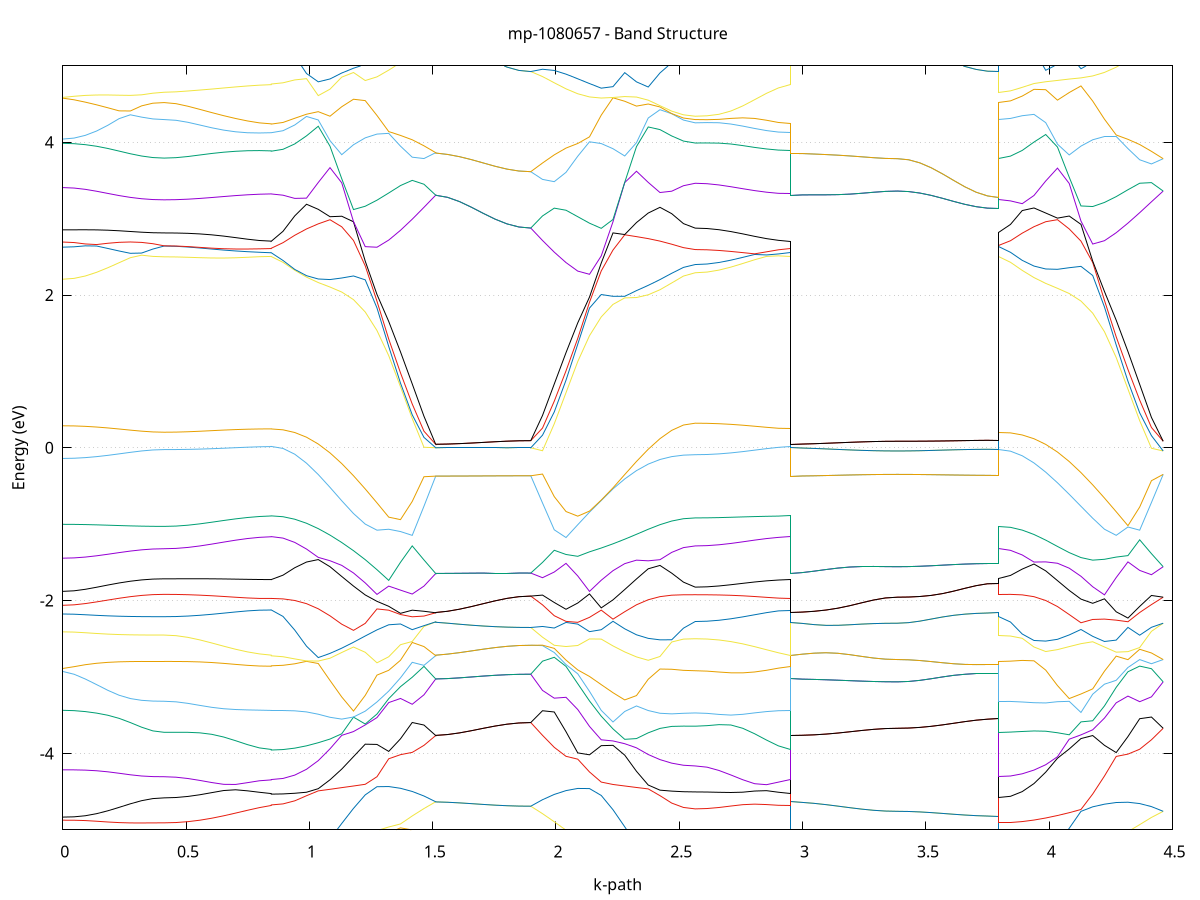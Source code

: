 set title 'mp-1080657 - Band Structure'
set xlabel 'k-path'
set ylabel 'Energy (eV)'
set grid y
set yrange [-5:5]
set terminal png size 800,600
set output 'mp-1080657_bands_gnuplot.png'
plot '-' using 1:2 with lines notitle, '-' using 1:2 with lines notitle, '-' using 1:2 with lines notitle, '-' using 1:2 with lines notitle, '-' using 1:2 with lines notitle, '-' using 1:2 with lines notitle, '-' using 1:2 with lines notitle, '-' using 1:2 with lines notitle, '-' using 1:2 with lines notitle, '-' using 1:2 with lines notitle, '-' using 1:2 with lines notitle, '-' using 1:2 with lines notitle, '-' using 1:2 with lines notitle, '-' using 1:2 with lines notitle, '-' using 1:2 with lines notitle, '-' using 1:2 with lines notitle, '-' using 1:2 with lines notitle, '-' using 1:2 with lines notitle, '-' using 1:2 with lines notitle, '-' using 1:2 with lines notitle, '-' using 1:2 with lines notitle, '-' using 1:2 with lines notitle, '-' using 1:2 with lines notitle, '-' using 1:2 with lines notitle, '-' using 1:2 with lines notitle, '-' using 1:2 with lines notitle, '-' using 1:2 with lines notitle, '-' using 1:2 with lines notitle, '-' using 1:2 with lines notitle, '-' using 1:2 with lines notitle, '-' using 1:2 with lines notitle, '-' using 1:2 with lines notitle, '-' using 1:2 with lines notitle, '-' using 1:2 with lines notitle, '-' using 1:2 with lines notitle, '-' using 1:2 with lines notitle, '-' using 1:2 with lines notitle, '-' using 1:2 with lines notitle, '-' using 1:2 with lines notitle, '-' using 1:2 with lines notitle, '-' using 1:2 with lines notitle, '-' using 1:2 with lines notitle, '-' using 1:2 with lines notitle, '-' using 1:2 with lines notitle, '-' using 1:2 with lines notitle, '-' using 1:2 with lines notitle, '-' using 1:2 with lines notitle, '-' using 1:2 with lines notitle, '-' using 1:2 with lines notitle, '-' using 1:2 with lines notitle, '-' using 1:2 with lines notitle, '-' using 1:2 with lines notitle, '-' using 1:2 with lines notitle, '-' using 1:2 with lines notitle, '-' using 1:2 with lines notitle, '-' using 1:2 with lines notitle, '-' using 1:2 with lines notitle, '-' using 1:2 with lines notitle, '-' using 1:2 with lines notitle, '-' using 1:2 with lines notitle, '-' using 1:2 with lines notitle, '-' using 1:2 with lines notitle, '-' using 1:2 with lines notitle, '-' using 1:2 with lines notitle, '-' using 1:2 with lines notitle, '-' using 1:2 with lines notitle, '-' using 1:2 with lines notitle, '-' using 1:2 with lines notitle, '-' using 1:2 with lines notitle, '-' using 1:2 with lines notitle, '-' using 1:2 with lines notitle, '-' using 1:2 with lines notitle, '-' using 1:2 with lines notitle, '-' using 1:2 with lines notitle, '-' using 1:2 with lines notitle, '-' using 1:2 with lines notitle, '-' using 1:2 with lines notitle, '-' using 1:2 with lines notitle, '-' using 1:2 with lines notitle, '-' using 1:2 with lines notitle, '-' using 1:2 with lines notitle, '-' using 1:2 with lines notitle, '-' using 1:2 with lines notitle, '-' using 1:2 with lines notitle, '-' using 1:2 with lines notitle, '-' using 1:2 with lines notitle, '-' using 1:2 with lines notitle, '-' using 1:2 with lines notitle, '-' using 1:2 with lines notitle, '-' using 1:2 with lines notitle, '-' using 1:2 with lines notitle, '-' using 1:2 with lines notitle, '-' using 1:2 with lines notitle, '-' using 1:2 with lines notitle, '-' using 1:2 with lines notitle, '-' using 1:2 with lines notitle
0.000000 -15.794831
0.045661 -15.793331
0.091321 -15.788931
0.136982 -15.781931
0.182642 -15.773031
0.228303 -15.762831
0.273964 -15.752531
0.319624 -15.743431
0.365285 -15.737131
0.410946 -15.734931
0.410946 -15.734931
0.459217 -15.733931
0.507488 -15.730931
0.555760 -15.726431
0.604031 -15.720531
0.652303 -15.714031
0.700574 -15.707531
0.748845 -15.701831
0.797117 -15.697531
0.845388 -15.695231
0.845388 -15.695231
0.845388 -15.694431
0.845388 -15.694431
0.893022 -15.687131
0.940655 -15.665331
0.988288 -15.629031
1.035921 -15.578231
1.083554 -15.513031
1.131188 -15.433631
1.178821 -15.340131
1.226454 -15.232731
1.274087 -15.111631
1.321721 -14.977131
1.369354 -14.829731
1.416987 -14.670031
1.464620 -14.499631
1.512254 -14.335231
1.512254 -14.335231
1.512254 -14.335831
1.512254 -14.335831
1.560434 -14.339131
1.608614 -14.345031
1.656794 -14.352131
1.704974 -14.359331
1.753154 -14.365731
1.801334 -14.370731
1.849514 -14.373831
1.897694 -14.374931
1.897694 -14.374931
1.945327 -14.545831
1.992960 -14.716131
2.040593 -14.875731
2.088226 -15.023231
2.135860 -15.157731
2.183493 -15.278931
2.231126 -15.386431
2.278759 -15.480031
2.326393 -15.559531
2.374026 -15.624731
2.421659 -15.675531
2.469292 -15.711931
2.516926 -15.733731
2.564559 -15.741031
2.564559 -15.741031
2.612739 -15.739731
2.660919 -15.735831
2.709099 -15.729631
2.757279 -15.721931
2.805459 -15.713531
2.853639 -15.705431
2.901819 -15.698931
2.949999 -15.695231
2.949999 -14.335831
2.998270 -14.337431
3.046542 -14.340631
3.094813 -14.345131
3.143084 -14.350231
3.191356 -14.355431
3.239627 -14.360031
3.287899 -14.363731
3.336170 -14.366031
3.384442 -14.366831
3.384442 -14.366831
3.430102 -14.369031
3.475763 -14.375131
3.521423 -14.383531
3.567084 -14.392731
3.612745 -14.401631
3.658405 -14.409231
3.704066 -14.415031
3.749726 -14.418731
3.795387 -14.419931
3.795387 -15.734931
3.843020 -15.727631
3.890654 -15.705831
3.938287 -15.669531
3.985920 -15.618731
4.033553 -15.553631
4.081187 -15.474231
4.128820 -15.380731
4.176453 -15.273331
4.224086 -15.152231
4.271719 -15.017731
4.319353 -14.870231
4.366986 -14.710431
4.414619 -14.539431
4.462252 -14.366831
e
0.000000 -15.428331
0.045661 -15.429731
0.091321 -15.433831
0.136982 -15.440431
0.182642 -15.449031
0.228303 -15.458931
0.273964 -15.469031
0.319624 -15.478031
0.365285 -15.484231
0.410946 -15.486531
0.410946 -15.486531
0.459217 -15.486131
0.507488 -15.485031
0.555760 -15.483431
0.604031 -15.481431
0.652303 -15.479231
0.700574 -15.477331
0.748845 -15.475731
0.797117 -15.474731
0.845388 -15.474431
0.845388 -15.474431
0.845388 -15.474831
0.845388 -15.474831
0.893022 -15.467631
0.940655 -15.445931
0.988288 -15.409831
1.035921 -15.359431
1.083554 -15.295031
1.131188 -15.216931
1.178821 -15.125431
1.226454 -15.021431
1.274087 -14.905731
1.321721 -14.780131
1.369354 -14.647231
1.416987 -14.511931
1.464620 -14.384331
1.512254 -14.335231
1.512254 -14.335231
1.512254 -14.335831
1.512254 -14.335831
1.560434 -14.339131
1.608614 -14.345031
1.656794 -14.352131
1.704974 -14.359331
1.753154 -14.365731
1.801334 -14.370731
1.849514 -14.373831
1.897694 -14.374931
1.897694 -14.374931
1.945327 -14.361631
1.992960 -14.484931
2.040593 -14.620131
2.088226 -14.753331
2.135860 -14.879131
2.183493 -14.995031
2.231126 -15.099231
2.278759 -15.190831
2.326393 -15.269031
2.374026 -15.333431
2.421659 -15.383831
2.469292 -15.420031
2.516926 -15.441731
2.564559 -15.449031
2.564559 -15.449031
2.612739 -15.449631
2.660919 -15.451431
2.709099 -15.454331
2.757279 -15.458331
2.805459 -15.463031
2.853639 -15.467731
2.901819 -15.471831
2.949999 -15.474431
2.949999 -14.335831
2.998270 -14.337431
3.046542 -14.340631
3.094813 -14.345131
3.143084 -14.350231
3.191356 -14.355431
3.239627 -14.360031
3.287899 -14.363731
3.336170 -14.366031
3.384442 -14.366831
3.384442 -14.366831
3.430102 -14.369031
3.475763 -14.375131
3.521423 -14.383531
3.567084 -14.392731
3.612745 -14.401631
3.658405 -14.409231
3.704066 -14.415031
3.749726 -14.418731
3.795387 -14.419931
3.795387 -15.486531
3.843020 -15.479231
3.890654 -15.457431
3.938287 -15.421231
3.985920 -15.370731
4.033553 -15.306131
4.081187 -15.227731
4.128820 -15.135931
4.176453 -15.031231
4.224086 -14.914831
4.271719 -14.788031
4.319353 -14.653431
4.366986 -14.515431
4.414619 -14.384431
4.462252 -14.366831
e
0.000000 -14.811831
0.045661 -14.812631
0.091321 -14.814831
0.136982 -14.818131
0.182642 -14.821831
0.228303 -14.825631
0.273964 -14.828931
0.319624 -14.831431
0.365285 -14.833031
0.410946 -14.833631
0.410946 -14.833631
0.459217 -14.835031
0.507488 -14.839231
0.555760 -14.845731
0.604031 -14.853831
0.652303 -14.862631
0.700574 -14.871231
0.748845 -14.878531
0.797117 -14.883731
0.845388 -14.886231
0.845388 -14.886231
0.845388 -14.886731
0.845388 -14.886731
0.893022 -14.880031
0.940655 -14.860231
0.988288 -14.827231
1.035921 -14.781631
1.083554 -14.723731
1.131188 -14.654331
1.178821 -14.574831
1.226454 -14.487231
1.274087 -14.395031
1.321721 -14.304731
1.369354 -14.227831
1.416987 -14.183231
1.464620 -14.191331
1.512254 -14.241031
1.512254 -14.241031
1.512254 -14.240731
1.512254 -14.240731
1.560434 -14.238031
1.608614 -14.233331
1.656794 -14.227831
1.704974 -14.222531
1.753154 -14.217831
1.801334 -14.214331
1.849514 -14.212131
1.897694 -14.211431
1.897694 -14.211431
1.945327 -14.153431
1.992960 -14.144331
2.040593 -14.188831
2.088226 -14.266231
2.135860 -14.356931
2.183493 -14.449431
2.231126 -14.537331
2.278759 -14.616931
2.326393 -14.686431
2.374026 -14.744431
2.421659 -14.790131
2.469292 -14.823131
2.516926 -14.843031
2.564559 -14.849631
2.564559 -14.849631
2.612739 -14.851031
2.660919 -14.854931
2.709099 -14.860731
2.757279 -14.867531
2.805459 -14.874231
2.853639 -14.880131
2.901819 -14.884231
2.949999 -14.886231
2.949999 -14.240731
2.998270 -14.240831
3.046542 -14.240731
3.094813 -14.240631
3.143084 -14.240531
3.191356 -14.240531
3.239627 -14.240631
3.287899 -14.240731
3.336170 -14.240831
3.384442 -14.240831
3.384442 -14.240831
3.430102 -14.238631
3.475763 -14.232831
3.521423 -14.224731
3.567084 -14.215931
3.612745 -14.207531
3.658405 -14.200331
3.704066 -14.194831
3.749726 -14.191431
3.795387 -14.190231
3.795387 -14.833631
3.843020 -14.826931
3.890654 -14.807131
3.938287 -14.774231
3.985920 -14.728631
4.033553 -14.670831
4.081187 -14.601831
4.128820 -14.522731
4.176453 -14.435931
4.224086 -14.345231
4.271719 -14.257731
4.319353 -14.186131
4.366986 -14.150831
4.414619 -14.171631
4.462252 -14.240831
e
0.000000 -14.558331
0.045661 -14.558231
0.091321 -14.557931
0.136982 -14.557631
0.182642 -14.557331
0.228303 -14.557231
0.273964 -14.557231
0.319624 -14.557331
0.365285 -14.557531
0.410946 -14.557531
0.410946 -14.557531
0.459217 -14.558331
0.507488 -14.560431
0.555760 -14.563731
0.604031 -14.567831
0.652303 -14.572331
0.700574 -14.576831
0.748845 -14.580631
0.797117 -14.583531
0.845388 -14.585031
0.845388 -14.585031
0.845388 -14.585331
0.845388 -14.585331
0.893022 -14.578331
0.940655 -14.557131
0.988288 -14.521931
1.035921 -14.472831
1.083554 -14.409731
1.131188 -14.332931
1.178821 -14.242531
1.226454 -14.138731
1.274087 -14.021931
1.321721 -13.892731
1.369354 -13.758331
1.416987 -13.907631
1.464620 -14.108131
1.512254 -14.241031
1.512254 -14.241031
1.512254 -14.240731
1.512254 -14.240731
1.560434 -14.238031
1.608614 -14.233331
1.656794 -14.227831
1.704974 -14.222531
1.753154 -14.217831
1.801334 -14.214331
1.849514 -14.212131
1.897694 -14.211431
1.897694 -14.211431
1.945327 -14.142531
1.992960 -13.946431
2.040593 -13.751931
2.088226 -13.885831
2.135860 -14.015431
2.183493 -14.132431
2.231126 -14.236231
2.278759 -14.326631
2.326393 -14.403531
2.374026 -14.466631
2.421659 -14.515831
2.469292 -14.551031
2.516926 -14.572131
2.564559 -14.579231
2.564559 -14.579231
2.612739 -14.579331
2.660919 -14.579731
2.709099 -14.580331
2.757279 -14.581231
2.805459 -14.582331
2.853639 -14.583531
2.901819 -14.584431
2.949999 -14.585031
2.949999 -14.240731
2.998270 -14.240831
3.046542 -14.240731
3.094813 -14.240631
3.143084 -14.240531
3.191356 -14.240531
3.239627 -14.240631
3.287899 -14.240731
3.336170 -14.240831
3.384442 -14.240831
3.384442 -14.240831
3.430102 -14.238631
3.475763 -14.232831
3.521423 -14.224731
3.567084 -14.215931
3.612745 -14.207531
3.658405 -14.200331
3.704066 -14.194831
3.749726 -14.191431
3.795387 -14.190231
3.795387 -14.557531
3.843020 -14.550531
3.890654 -14.529431
3.938287 -14.494331
3.985920 -14.445331
4.033553 -14.382431
4.081187 -14.305831
4.128820 -14.215731
4.176453 -14.112431
4.224086 -13.996231
4.271719 -13.868131
4.319353 -13.758831
4.366986 -13.947431
4.414619 -14.147031
4.462252 -14.240831
e
0.000000 -11.800431
0.045661 -11.799731
0.091321 -11.797631
0.136982 -11.794431
0.182642 -11.790531
0.228303 -11.786231
0.273964 -11.782331
0.319624 -11.779031
0.365285 -11.776931
0.410946 -11.776131
0.410946 -11.776131
0.459217 -11.775731
0.507488 -11.774531
0.555760 -11.772631
0.604031 -11.770231
0.652303 -11.767631
0.700574 -11.765131
0.748845 -11.763031
0.797117 -11.761631
0.845388 -11.760931
0.845388 -11.760931
0.845388 -11.760531
0.845388 -11.760531
0.893022 -11.788631
0.940655 -11.870231
0.988288 -11.998331
1.035921 -12.163531
1.083554 -12.356031
1.131188 -12.567231
1.178821 -12.789431
1.226454 -13.017031
1.274087 -13.245431
1.321721 -13.470731
1.369354 -13.683331
1.416987 -13.592531
1.464620 -13.427631
1.512254 -13.251231
1.512254 -13.251231
1.512254 -13.251131
1.512254 -13.251131
1.560434 -13.250931
1.608614 -13.250431
1.656794 -13.249731
1.704974 -13.249031
1.753154 -13.248231
1.801334 -13.247431
1.849514 -13.247031
1.897694 -13.246831
1.897694 -13.246831
1.945327 -13.422831
1.992960 -13.588331
2.040593 -13.725031
2.088226 -13.512631
2.135860 -13.286331
2.183493 -13.057031
2.231126 -12.828231
2.278759 -12.604631
2.326393 -12.392031
2.374026 -12.197731
2.421659 -12.030831
2.469292 -11.901231
2.516926 -11.818631
2.564559 -11.790131
2.564559 -11.790131
2.612739 -11.789131
2.660919 -11.786331
2.709099 -11.781931
2.757279 -11.776731
2.805459 -11.771331
2.853639 -11.766431
2.901819 -11.762831
2.949999 -11.760931
2.949999 -13.251131
2.998270 -13.250131
3.046542 -13.248131
3.094813 -13.245531
3.143084 -13.242531
3.191356 -13.239531
3.239627 -13.236831
3.287899 -13.234631
3.336170 -13.233231
3.384442 -13.232831
3.384442 -13.232831
3.430102 -13.232731
3.475763 -13.232631
3.521423 -13.232431
3.567084 -13.232131
3.612745 -13.231731
3.658405 -13.231331
3.704066 -13.230931
3.749726 -13.230731
3.795387 -13.230631
3.795387 -11.776131
3.843020 -11.805131
3.890654 -11.889131
3.938287 -12.020531
3.985920 -12.189331
4.033553 -12.385131
4.081187 -12.599031
4.128820 -12.823531
4.176453 -13.052831
4.224086 -13.282231
4.271719 -13.507831
4.319353 -13.696731
4.366986 -13.567831
4.414619 -13.404731
4.462252 -13.232831
e
0.000000 -10.864931
0.045661 -10.864831
0.091321 -10.864631
0.136982 -10.864431
0.182642 -10.864131
0.228303 -10.863831
0.273964 -10.863631
0.319624 -10.863431
0.365285 -10.863331
0.410946 -10.863331
0.410946 -10.863331
0.459217 -10.863231
0.507488 -10.863131
0.555760 -10.862831
0.604031 -10.862631
0.652303 -10.862331
0.700574 -10.862131
0.748845 -10.862031
0.797117 -10.861931
0.845388 -10.861931
0.845388 -10.861931
0.845388 -10.861831
0.845388 -10.861831
0.893022 -10.887531
0.940655 -10.962131
0.988288 -11.079631
1.035921 -11.231831
1.083554 -11.475531
1.131188 -11.762031
1.178821 -12.039731
1.226454 -12.303731
1.274087 -12.548831
1.321721 -12.767531
1.369354 -12.947531
1.416987 -13.069131
1.464620 -13.111031
1.512254 -13.251231
1.512254 -13.251231
1.512254 -13.251131
1.512254 -13.251131
1.560434 -13.250931
1.608614 -13.250431
1.656794 -13.249731
1.704974 -13.249031
1.753154 -13.248231
1.801334 -13.247431
1.849514 -13.247031
1.897694 -13.246831
1.897694 -13.246831
1.945327 -13.098831
1.992960 -13.054031
2.040593 -12.932231
2.088226 -12.751931
2.135860 -12.533131
2.183493 -12.288231
2.231126 -12.025131
2.278759 -11.749831
2.326393 -11.473031
2.374026 -11.244731
2.421659 -11.084231
2.469292 -10.964731
2.516926 -10.889431
2.564559 -10.863631
2.564559 -10.863631
2.612739 -10.863531
2.660919 -10.863331
2.709099 -10.863031
2.757279 -10.862731
2.805459 -10.862431
2.853639 -10.862131
2.901819 -10.861931
2.949999 -10.861931
2.949999 -13.251131
2.998270 -13.250131
3.046542 -13.248131
3.094813 -13.245531
3.143084 -13.242531
3.191356 -13.239531
3.239627 -13.236831
3.287899 -13.234631
3.336170 -13.233231
3.384442 -13.232831
3.384442 -13.232831
3.430102 -13.232731
3.475763 -13.232631
3.521423 -13.232431
3.567084 -13.232131
3.612745 -13.231731
3.658405 -13.231331
3.704066 -13.230931
3.749726 -13.230731
3.795387 -13.230631
3.795387 -10.863331
3.843020 -10.888831
3.890654 -10.963231
3.938287 -11.082231
3.985920 -11.250031
4.033553 -11.501331
4.081187 -11.781331
4.128820 -12.056431
4.176453 -12.318631
4.224086 -12.561831
4.271719 -12.777531
4.319353 -12.952631
4.366986 -13.066631
4.414619 -13.108531
4.462252 -13.232831
e
0.000000 -10.400131
0.045661 -10.399631
0.091321 -10.398131
0.136982 -10.395731
0.182642 -10.392631
0.228303 -10.388931
0.273964 -10.384931
0.319624 -10.381131
0.365285 -10.378231
0.410946 -10.377131
0.410946 -10.377131
0.459217 -10.376831
0.507488 -10.376231
0.555760 -10.375131
0.604031 -10.373731
0.652303 -10.372031
0.700574 -10.370231
0.748845 -10.368331
0.797117 -10.366631
0.845388 -10.365431
0.845388 -10.365431
0.845388 -10.364731
0.845388 -10.364731
0.893022 -10.444331
0.940655 -10.643931
0.988288 -10.903031
1.035921 -11.185931
1.083554 -11.409731
1.131188 -11.605831
1.178821 -11.813331
1.226454 -12.026931
1.274087 -12.242131
1.321721 -12.455831
1.369354 -12.665431
1.416987 -12.868831
1.464620 -13.064331
1.512254 -13.067331
1.512254 -13.067331
1.512254 -13.066931
1.512254 -13.066931
1.560434 -13.065631
1.608614 -13.063031
1.656794 -13.059731
1.704974 -13.056131
1.753154 -13.052631
1.801334 -13.049731
1.849514 -13.047831
1.897694 -13.047231
1.897694 -13.047231
1.945327 -13.053631
1.992960 -12.862231
2.040593 -12.659031
2.088226 -12.449531
2.135860 -12.235631
2.183493 -12.020031
2.231126 -11.805631
2.278759 -11.595931
2.326393 -11.390331
2.374026 -11.151431
2.421659 -10.877131
2.469292 -10.619831
2.516926 -10.429931
2.564559 -10.381731
2.564559 -10.381731
2.612739 -10.381331
2.660919 -10.380331
2.709099 -10.378631
2.757279 -10.376331
2.805459 -10.373631
2.853639 -10.370631
2.901819 -10.367731
2.949999 -10.365431
2.949999 -13.066931
2.998270 -13.065031
3.046542 -13.061431
3.094813 -13.056331
3.143084 -13.050331
3.191356 -13.044131
3.239627 -13.038431
3.287899 -13.033831
3.336170 -13.030831
3.384442 -13.029831
3.384442 -13.029831
3.430102 -13.029331
3.475763 -13.028231
3.521423 -13.026431
3.567084 -13.024231
3.612745 -13.022031
3.658405 -13.019931
3.704066 -13.018331
3.749726 -13.017231
3.795387 -13.016931
3.795387 -10.377131
3.843020 -10.456131
3.890654 -10.653831
3.938287 -10.908831
3.985920 -11.173231
4.033553 -11.386631
4.081187 -11.586331
4.128820 -11.793631
4.176453 -12.006031
4.224086 -12.220031
4.271719 -12.432331
4.319353 -12.640231
4.366986 -12.840831
4.414619 -13.023031
4.462252 -13.029831
e
0.000000 -10.325931
0.045661 -10.326331
0.091321 -10.327631
0.136982 -10.329731
0.182642 -10.332631
0.228303 -10.335931
0.273964 -10.339631
0.319624 -10.343231
0.365285 -10.345931
0.410946 -10.347031
0.410946 -10.347031
0.459217 -10.347131
0.507488 -10.347431
0.555760 -10.348031
0.604031 -10.348731
0.652303 -10.349731
0.700574 -10.350831
0.748845 -10.352131
0.797117 -10.353431
0.845388 -10.354331
0.845388 -10.354331
0.845388 -10.354931
0.845388 -10.354931
0.893022 -10.406231
0.940655 -10.544831
0.988288 -10.740431
1.035921 -10.967631
1.083554 -11.210431
1.131188 -11.458931
1.178821 -11.706931
1.226454 -11.950031
1.274087 -12.184731
1.321721 -12.407631
1.369354 -12.614831
1.416987 -12.800831
1.464620 -12.956731
1.512254 -13.067331
1.512254 -13.067331
1.512254 -13.066931
1.512254 -13.066931
1.560434 -13.065631
1.608614 -13.063031
1.656794 -13.059731
1.704974 -13.056131
1.753154 -13.052631
1.801334 -13.049731
1.849514 -13.047831
1.897694 -13.047231
1.897694 -13.047231
1.945327 -12.935731
1.992960 -12.779331
2.040593 -12.593431
2.088226 -12.387031
2.135860 -12.165631
2.183493 -11.933031
2.231126 -11.692831
2.278759 -11.448631
2.326393 -11.205031
2.374026 -10.968431
2.421659 -10.748631
2.469292 -10.561231
2.516926 -10.420431
2.564559 -10.340531
2.564559 -10.340531
2.612739 -10.340831
2.660919 -10.341631
2.709099 -10.343031
2.757279 -10.344831
2.805459 -10.347031
2.853639 -10.349631
2.901819 -10.352231
2.949999 -10.354331
2.949999 -13.066931
2.998270 -13.065031
3.046542 -13.061431
3.094813 -13.056331
3.143084 -13.050331
3.191356 -13.044131
3.239627 -13.038431
3.287899 -13.033831
3.336170 -13.030831
3.384442 -13.029831
3.384442 -13.029831
3.430102 -13.029331
3.475763 -13.028231
3.521423 -13.026431
3.567084 -13.024231
3.612745 -13.022031
3.658405 -13.019931
3.704066 -13.018331
3.749726 -13.017231
3.795387 -13.016931
3.795387 -10.347031
3.843020 -10.395031
3.890654 -10.526031
3.938287 -10.713231
3.985920 -10.933231
4.033553 -11.170631
4.081187 -11.415231
4.128820 -11.660731
4.176453 -11.902331
4.224086 -12.136431
4.271719 -12.359531
4.319353 -12.567731
4.366986 -12.755731
4.414619 -12.915131
4.462252 -13.029831
e
0.000000 -8.967931
0.045661 -8.967131
0.091321 -8.964831
0.136982 -8.961431
0.182642 -8.957131
0.228303 -8.952531
0.273964 -8.948231
0.319624 -8.944731
0.365285 -8.942331
0.410946 -8.941531
0.410946 -8.941531
0.459217 -8.941031
0.507488 -8.939631
0.555760 -8.937431
0.604031 -8.934531
0.652303 -8.931231
0.700574 -8.927931
0.748845 -8.924931
0.797117 -8.922531
0.845388 -8.921231
0.845388 -8.921231
0.845388 -8.920931
0.845388 -8.920931
0.893022 -8.843331
0.940655 -8.651231
0.988288 -8.409131
1.035921 -8.158731
1.083554 -7.923031
1.131188 -7.713331
1.178821 -7.531831
1.226454 -7.375531
1.274087 -7.239931
1.321721 -7.121931
1.369354 -7.020931
1.416987 -6.939031
1.464620 -6.880431
1.512254 -6.850131
1.512254 -6.850131
1.512254 -6.851131
1.512254 -6.851131
1.560434 -6.856531
1.608614 -6.866631
1.656794 -6.879931
1.704974 -6.894731
1.753154 -6.908831
1.801334 -6.920331
1.849514 -6.927931
1.897694 -6.930631
1.897694 -6.930631
1.945327 -6.958031
1.992960 -7.014931
2.040593 -7.095731
2.088226 -7.195331
2.135860 -7.311031
2.183493 -7.442531
2.231126 -7.592331
2.278759 -7.764931
2.326393 -7.963931
2.374026 -8.188731
2.421659 -8.430031
2.469292 -8.665731
2.516926 -8.854631
2.564559 -8.931431
2.564559 -8.931431
2.612739 -8.931131
2.660919 -8.930231
2.709099 -8.928731
2.757279 -8.927031
2.805459 -8.925131
2.853639 -8.923431
2.901819 -8.922031
2.949999 -8.921231
2.949999 -6.851131
2.998270 -6.854331
3.046542 -6.860731
3.094813 -6.869731
3.143084 -6.880331
3.191356 -6.891331
3.239627 -6.901531
3.287899 -6.909731
3.336170 -6.915131
3.384442 -6.916931
3.384442 -6.916931
3.430102 -6.918831
3.475763 -6.924331
3.521423 -6.932731
3.567084 -6.942931
3.612745 -6.953731
3.658405 -6.963731
3.704066 -6.971931
3.749726 -6.977231
3.795387 -6.979031
3.795387 -8.941531
3.843020 -8.865031
3.890654 -8.676231
3.938287 -8.439531
3.985920 -8.196531
4.033553 -7.969831
4.081187 -7.769531
4.128820 -7.596531
4.176453 -7.446731
4.224086 -7.315431
4.271719 -7.199531
4.319353 -7.098731
4.366986 -7.015031
4.414619 -6.952731
4.462252 -6.916931
e
0.000000 -8.486531
0.045661 -8.486831
0.091321 -8.487531
0.136982 -8.488631
0.182642 -8.490031
0.228303 -8.491431
0.273964 -8.492831
0.319624 -8.494031
0.365285 -8.494731
0.410946 -8.495031
0.410946 -8.495031
0.459217 -8.495931
0.507488 -8.498431
0.555760 -8.502331
0.604031 -8.507231
0.652303 -8.512631
0.700574 -8.518031
0.748845 -8.522731
0.797117 -8.526231
0.845388 -8.528131
0.845388 -8.528131
0.845388 -8.528431
0.845388 -8.528431
0.893022 -8.479831
0.940655 -8.350531
0.988288 -8.173731
1.035921 -7.978631
1.083554 -7.784231
1.131188 -7.601231
1.178821 -7.434231
1.226454 -7.284731
1.274087 -7.153131
1.321721 -7.040831
1.369354 -6.950431
1.416987 -6.885931
1.464620 -6.851631
1.512254 -6.850131
1.512254 -6.850131
1.512254 -6.851131
1.512254 -6.851131
1.560434 -6.856531
1.608614 -6.866631
1.656794 -6.879931
1.704974 -6.894731
1.753154 -6.908831
1.801334 -6.920331
1.849514 -6.927931
1.897694 -6.930631
1.897694 -6.930631
1.945327 -6.936431
1.992960 -6.975331
2.040593 -7.043731
2.088226 -7.136131
2.135860 -7.247431
2.183493 -7.374631
2.231126 -7.516431
2.278759 -7.672431
2.326393 -7.841931
2.374026 -8.021231
2.421659 -8.201131
2.469292 -8.363731
2.516926 -8.482331
2.564559 -8.526731
2.564559 -8.526731
2.612739 -8.526731
2.660919 -8.526831
2.709099 -8.527031
2.757279 -8.527231
2.805459 -8.527531
2.853639 -8.527731
2.901819 -8.528031
2.949999 -8.528131
2.949999 -6.851131
2.998270 -6.854331
3.046542 -6.860731
3.094813 -6.869731
3.143084 -6.880331
3.191356 -6.891331
3.239627 -6.901531
3.287899 -6.909731
3.336170 -6.915131
3.384442 -6.916931
3.384442 -6.916931
3.430102 -6.918831
3.475763 -6.924331
3.521423 -6.932731
3.567084 -6.942931
3.612745 -6.953731
3.658405 -6.963731
3.704066 -6.971931
3.749726 -6.977231
3.795387 -6.979031
3.795387 -8.495031
3.843020 -8.450531
3.890654 -8.331131
3.938287 -8.166131
3.985920 -7.982231
4.033553 -7.797331
4.081187 -7.621931
4.128820 -7.460931
4.176453 -7.316531
4.224086 -7.189731
4.271719 -7.082331
4.319353 -6.997531
4.366986 -6.939431
4.414619 -6.912031
4.462252 -6.916931
e
0.000000 -6.828431
0.045661 -6.827831
0.091321 -6.826031
0.136982 -6.823331
0.182642 -6.819831
0.228303 -6.816031
0.273964 -6.812431
0.319624 -6.809431
0.365285 -6.807431
0.410946 -6.806731
0.410946 -6.806731
0.459217 -6.804631
0.507488 -6.798731
0.555760 -6.789631
0.604031 -6.778231
0.652303 -6.765831
0.700574 -6.753831
0.748845 -6.743431
0.797117 -6.735831
0.845388 -6.731831
0.845388 -6.731831
0.845388 -6.730931
0.845388 -6.730931
0.893022 -6.714631
0.940655 -6.664631
0.988288 -6.578331
1.035921 -6.452331
1.083554 -6.285231
1.131188 -6.081331
1.178821 -5.853031
1.226454 -5.619331
1.274087 -5.402731
1.321721 -5.224931
1.369354 -5.101231
1.416987 -5.038931
1.464620 -5.024331
1.512254 -5.026431
1.512254 -5.026431
1.512254 -5.027731
1.512254 -5.027731
1.560434 -5.036531
1.608614 -5.052631
1.656794 -5.073431
1.704974 -5.096131
1.753154 -5.117331
1.801334 -5.134631
1.849514 -5.145731
1.897694 -5.149631
1.897694 -5.149631
1.945327 -5.152631
1.992960 -5.128931
2.040593 -5.088331
2.088226 -5.159331
2.135860 -5.312031
2.183493 -5.539231
2.231126 -5.795031
2.278759 -6.047231
2.326393 -6.273831
2.374026 -6.460631
2.421659 -6.602231
2.469292 -6.699431
2.516926 -6.755731
2.564559 -6.774131
2.564559 -6.774131
2.612739 -6.772731
2.660919 -6.768831
2.709099 -6.762731
2.757279 -6.755331
2.805459 -6.747531
2.853639 -6.740331
2.901819 -6.734831
2.949999 -6.731831
2.949999 -5.027731
2.998270 -5.028831
3.046542 -5.031331
3.094813 -5.034531
3.143084 -5.037831
3.191356 -5.040731
3.239627 -5.042831
3.287899 -5.044131
3.336170 -5.044731
3.384442 -5.044931
3.384442 -5.044931
3.430102 -5.048331
3.475763 -5.057831
3.521423 -5.072431
3.567084 -5.090031
3.612745 -5.108531
3.658405 -5.125731
3.704066 -5.139531
3.749726 -5.148431
3.795387 -5.151531
3.795387 -6.806731
3.843020 -6.789431
3.890654 -6.736131
3.938287 -6.643531
3.985920 -6.507531
4.033553 -6.326531
4.081187 -6.105531
4.128820 -5.857431
4.176453 -5.602731
4.224086 -5.367731
4.271719 -5.183031
4.319353 -5.056431
4.366986 -5.051431
4.414619 -5.057331
4.462252 -5.044931
e
0.000000 -6.597531
0.045661 -6.598131
0.091321 -6.599931
0.136982 -6.602631
0.182642 -6.605931
0.228303 -6.609531
0.273964 -6.612731
0.319624 -6.615431
0.365285 -6.617131
0.410946 -6.617731
0.410946 -6.617731
0.459217 -6.617831
0.507488 -6.618131
0.555760 -6.618631
0.604031 -6.619231
0.652303 -6.619931
0.700574 -6.620531
0.748845 -6.620931
0.797117 -6.621231
0.845388 -6.621331
0.845388 -6.621331
0.845388 -6.621531
0.845388 -6.621531
0.893022 -6.590531
0.940655 -6.499631
0.988288 -6.353931
1.035921 -6.160531
1.083554 -5.927831
1.131188 -5.667731
1.178821 -5.444631
1.226454 -5.303931
1.274087 -5.168531
1.321721 -5.040131
1.369354 -4.974931
1.416987 -5.002131
1.464620 -5.021631
1.512254 -5.026431
1.512254 -5.026431
1.512254 -5.027731
1.512254 -5.027731
1.560434 -5.036531
1.608614 -5.052631
1.656794 -5.073431
1.704974 -5.096131
1.753154 -5.117331
1.801334 -5.134631
1.849514 -5.145731
1.897694 -5.149631
1.897694 -5.149631
1.945327 -5.122831
1.992960 -5.089631
2.040593 -5.087131
2.088226 -5.120631
2.135860 -5.252731
2.183493 -5.378931
2.231126 -5.507031
2.278759 -5.662931
2.326393 -5.919831
2.374026 -6.149531
2.421659 -6.339331
2.469292 -6.481331
2.516926 -6.569431
2.564559 -6.599431
2.564559 -6.599431
2.612739 -6.600131
2.660919 -6.602331
2.709099 -6.605631
2.757279 -6.609631
2.805459 -6.613631
2.853639 -6.617231
2.901819 -6.619931
2.949999 -6.621331
2.949999 -5.027731
2.998270 -5.028831
3.046542 -5.031331
3.094813 -5.034531
3.143084 -5.037831
3.191356 -5.040731
3.239627 -5.042831
3.287899 -5.044131
3.336170 -5.044731
3.384442 -5.044931
3.384442 -5.044931
3.430102 -5.048331
3.475763 -5.057831
3.521423 -5.072431
3.567084 -5.090031
3.612745 -5.108531
3.658405 -5.125731
3.704066 -5.139531
3.749726 -5.148431
3.795387 -5.151531
3.795387 -6.617731
3.843020 -6.585031
3.890654 -6.489531
3.938287 -6.338131
3.985920 -6.140231
4.033553 -5.906531
4.081187 -5.651631
4.128820 -5.501531
4.176453 -5.374731
4.224086 -5.249731
4.271719 -5.125731
4.319353 -5.034031
4.366986 -5.008031
4.414619 -5.020831
4.462252 -5.044931
e
0.000000 -6.187331
0.045661 -6.187431
0.091321 -6.187531
0.136982 -6.187831
0.182642 -6.188131
0.228303 -6.188431
0.273964 -6.188731
0.319624 -6.189031
0.365285 -6.189231
0.410946 -6.189331
0.410946 -6.189331
0.459217 -6.190131
0.507488 -6.192331
0.555760 -6.195731
0.604031 -6.199931
0.652303 -6.204531
0.700574 -6.209031
0.748845 -6.212831
0.797117 -6.215631
0.845388 -6.217131
0.845388 -6.217131
0.845388 -6.217331
0.845388 -6.217331
0.893022 -6.192831
0.940655 -6.122531
0.988288 -6.015331
1.035921 -5.883231
1.083554 -5.738331
1.131188 -5.590131
1.178821 -5.400031
1.226454 -5.162331
1.274087 -5.010931
1.321721 -4.963331
1.369354 -4.923731
1.416987 -4.819231
1.464620 -4.721931
1.512254 -4.633431
1.512254 -4.633431
1.512254 -4.635031
1.512254 -4.635031
1.560434 -4.639831
1.608614 -4.647831
1.656794 -4.657831
1.704974 -4.668231
1.753154 -4.677731
1.801334 -4.685131
1.849514 -4.689931
1.897694 -4.691531
1.897694 -4.691531
1.945327 -4.789031
1.992960 -4.895131
2.040593 -5.005231
2.088226 -5.053431
2.135860 -5.067231
2.183493 -5.183931
2.231126 -5.402331
2.278759 -5.638631
2.326393 -5.772531
2.374026 -5.904231
2.421659 -6.025331
2.469292 -6.124631
2.516926 -6.190231
2.564559 -6.213231
2.564559 -6.213231
2.612739 -6.213331
2.660919 -6.213731
2.709099 -6.214231
2.757279 -6.214931
2.805459 -6.215631
2.853639 -6.216331
2.901819 -6.216831
2.949999 -6.217131
2.949999 -4.635031
2.998270 -4.641631
3.046542 -4.654031
3.094813 -4.670831
3.143084 -4.690431
3.191356 -4.710731
3.239627 -4.729631
3.287899 -4.744931
3.336170 -4.754931
3.384442 -4.758331
3.384442 -4.758331
3.430102 -4.760431
3.475763 -4.766331
3.521423 -4.775231
3.567084 -4.785831
3.612745 -4.796931
3.658405 -4.807031
3.704066 -4.815131
3.749726 -4.820331
3.795387 -4.822131
3.795387 -6.189331
3.843020 -6.167131
3.890654 -6.103631
3.938287 -6.007531
3.985920 -5.890031
4.033553 -5.761931
4.081187 -5.631031
4.128820 -5.398831
4.176453 -5.188031
4.224086 -5.063731
4.271719 -5.026031
4.319353 -5.024431
4.366986 -4.932231
4.414619 -4.838331
4.462252 -4.758331
e
0.000000 -5.801631
0.045661 -5.800131
0.091321 -5.795931
0.136982 -5.789831
0.182642 -5.782631
0.228303 -5.775531
0.273964 -5.769431
0.319624 -5.765031
0.365285 -5.762331
0.410946 -5.761431
0.410946 -5.761431
0.459217 -5.759031
0.507488 -5.751831
0.555760 -5.740831
0.604031 -5.727231
0.652303 -5.712631
0.700574 -5.698731
0.748845 -5.687431
0.797117 -5.680031
0.845388 -5.677531
0.845388 -5.677531
0.845388 -5.676231
0.845388 -5.676231
0.893022 -5.652431
0.940655 -5.581431
0.988288 -5.465231
1.035921 -5.308631
1.083554 -5.120831
1.131188 -4.917531
1.178821 -4.719931
1.226454 -4.543131
1.274087 -4.436231
1.321721 -4.434031
1.369354 -4.456931
1.416987 -4.498431
1.464620 -4.557931
1.512254 -4.633431
1.512254 -4.633431
1.512254 -4.635031
1.512254 -4.635031
1.560434 -4.639831
1.608614 -4.647831
1.656794 -4.657831
1.704974 -4.668231
1.753154 -4.677731
1.801334 -4.685131
1.849514 -4.689931
1.897694 -4.691531
1.897694 -4.691531
1.945327 -4.606331
1.992960 -4.537331
2.040593 -4.487331
2.088226 -4.458931
2.135860 -4.460631
2.183493 -4.550631
2.231126 -4.737531
2.278759 -4.961231
2.326393 -5.192131
2.374026 -5.405131
2.421659 -5.583431
2.469292 -5.716331
2.516926 -5.797831
2.564559 -5.825231
2.564559 -5.825231
2.612739 -5.820931
2.660919 -5.808331
2.709099 -5.788431
2.757279 -5.763231
2.805459 -5.735431
2.853639 -5.708931
2.901819 -5.688131
2.949999 -5.677531
2.949999 -4.635031
2.998270 -4.641631
3.046542 -4.654031
3.094813 -4.670831
3.143084 -4.690431
3.191356 -4.710731
3.239627 -4.729631
3.287899 -4.744931
3.336170 -4.754931
3.384442 -4.758331
3.384442 -4.758331
3.430102 -4.760431
3.475763 -4.766331
3.521423 -4.775231
3.567084 -4.785831
3.612745 -4.796931
3.658405 -4.807031
3.704066 -4.815131
3.749726 -4.820331
3.795387 -4.822131
3.795387 -5.761431
3.843020 -5.737831
3.890654 -5.667031
3.938287 -5.550431
3.985920 -5.391331
4.033553 -5.197231
4.081187 -4.980231
4.128820 -4.758931
4.176453 -4.699531
4.224086 -4.665031
4.271719 -4.643231
4.319353 -4.639431
4.366986 -4.656931
4.414619 -4.696831
4.462252 -4.758331
e
0.000000 -4.874531
0.045661 -4.875131
0.091321 -4.879431
0.136982 -4.888231
0.182642 -4.898131
0.228303 -4.906031
0.273964 -4.910231
0.319624 -4.910831
0.365285 -4.909831
0.410946 -4.909131
0.410946 -4.909131
0.459217 -4.905231
0.507488 -4.893631
0.555760 -4.874631
0.604031 -4.848731
0.652303 -4.817131
0.700574 -4.781631
0.748845 -4.744831
0.797117 -4.710031
0.845388 -4.681731
0.845388 -4.681731
0.845388 -4.674631
0.845388 -4.674631
0.893022 -4.661231
0.940655 -4.620931
0.988288 -4.554231
1.035921 -4.490731
1.083554 -4.470131
1.131188 -4.448231
1.178821 -4.426931
1.226454 -4.404631
1.274087 -4.305431
1.321721 -4.070431
1.369354 -4.016831
1.416987 -3.986931
1.464620 -3.894831
1.512254 -3.766031
1.512254 -3.766031
1.512254 -3.764631
1.512254 -3.764631
1.560434 -3.753331
1.608614 -3.731831
1.656794 -3.703231
1.704974 -3.671831
1.753154 -3.642131
1.801334 -3.617731
1.849514 -3.601931
1.897694 -3.596431
1.897694 -3.596431
1.945327 -3.763631
1.992960 -3.920831
2.040593 -4.038331
2.088226 -4.075631
2.135860 -4.243031
2.183493 -4.375631
2.231126 -4.406931
2.278759 -4.426631
2.326393 -4.446231
2.374026 -4.464931
2.421659 -4.553331
2.469292 -4.650631
2.516926 -4.707731
2.564559 -4.726531
2.564559 -4.726531
2.612739 -4.721831
2.660919 -4.708331
2.709099 -4.689231
2.757279 -4.671431
2.805459 -4.664331
2.853639 -4.669931
2.901819 -4.679531
2.949999 -4.681731
2.949999 -3.764631
2.998270 -3.762831
3.046542 -3.757231
3.094813 -3.747431
3.143084 -3.733731
3.191356 -3.717231
3.239627 -3.700231
3.287899 -3.685331
3.336170 -3.675031
3.384442 -3.671331
3.384442 -3.671331
3.430102 -3.668431
3.475763 -3.659731
3.521423 -3.645631
3.567084 -3.627131
3.612745 -3.605831
3.658405 -3.584131
3.704066 -3.565231
3.749726 -3.552231
3.795387 -3.547531
3.795387 -4.909131
3.843020 -4.904931
3.890654 -4.892631
3.938287 -4.872731
3.985920 -4.845831
4.033553 -4.813231
4.081187 -4.776431
4.128820 -4.734331
4.176453 -4.531631
4.224086 -4.296431
4.271719 -4.039831
4.319353 -4.009531
4.366986 -3.945531
4.414619 -3.821931
4.462252 -3.671331
e
0.000000 -4.834131
0.045661 -4.830531
0.091321 -4.816331
0.136982 -4.789231
0.182642 -4.751431
0.228303 -4.706631
0.273964 -4.660031
0.319624 -4.619131
0.365285 -4.591731
0.410946 -4.582331
0.410946 -4.582331
0.459217 -4.577531
0.507488 -4.563531
0.555760 -4.541531
0.604031 -4.513831
0.652303 -4.486331
0.700574 -4.476431
0.748845 -4.490131
0.797117 -4.509031
0.845388 -4.526031
0.845388 -4.526031
0.845388 -4.533531
0.845388 -4.533531
0.893022 -4.530631
0.940655 -4.522031
0.988288 -4.508531
1.035921 -4.462031
1.083554 -4.345731
1.131188 -4.205631
1.178821 -4.042631
1.226454 -3.879531
1.274087 -3.882731
1.321721 -3.974131
1.369354 -3.809331
1.416987 -3.595631
1.464620 -3.629031
1.512254 -3.766031
1.512254 -3.766031
1.512254 -3.764631
1.512254 -3.764631
1.560434 -3.753331
1.608614 -3.731831
1.656794 -3.703231
1.704974 -3.671831
1.753154 -3.642131
1.801334 -3.617731
1.849514 -3.601931
1.897694 -3.596431
1.897694 -3.596431
1.945327 -3.441731
1.992960 -3.458131
2.040593 -3.715931
2.088226 -3.993531
2.135860 -4.018531
2.183493 -3.898831
2.231126 -3.894631
2.278759 -4.023031
2.326393 -4.234631
2.374026 -4.414331
2.421659 -4.481331
2.469292 -4.493931
2.516926 -4.501831
2.564559 -4.504531
2.564559 -4.504531
2.612739 -4.505931
2.660919 -4.509431
2.709099 -4.511931
2.757279 -4.507931
2.805459 -4.492931
2.853639 -4.488031
2.901819 -4.508531
2.949999 -4.526031
2.949999 -3.764631
2.998270 -3.762831
3.046542 -3.757231
3.094813 -3.747431
3.143084 -3.733731
3.191356 -3.717231
3.239627 -3.700231
3.287899 -3.685331
3.336170 -3.675031
3.384442 -3.671331
3.384442 -3.671331
3.430102 -3.668431
3.475763 -3.659731
3.521423 -3.645631
3.567084 -3.627131
3.612745 -3.605831
3.658405 -3.584131
3.704066 -3.565231
3.749726 -3.552231
3.795387 -3.547531
3.795387 -4.582331
3.843020 -4.561931
3.890654 -4.500231
3.938287 -4.395231
3.985920 -4.245631
4.033553 -4.063431
4.081187 -3.942331
4.128820 -3.805931
4.176453 -3.766431
4.224086 -3.894531
4.271719 -3.989431
4.319353 -3.779931
4.366986 -3.545931
4.414619 -3.524131
4.462252 -3.671331
e
0.000000 -4.214831
0.045661 -4.215731
0.091321 -4.219231
0.136982 -4.227331
0.182642 -4.241231
0.228303 -4.260131
0.273964 -4.280231
0.319624 -4.296031
0.365285 -4.303831
0.410946 -4.305531
0.410946 -4.305531
0.459217 -4.311731
0.507488 -4.328931
0.555760 -4.353831
0.604031 -4.381631
0.652303 -4.405031
0.700574 -4.406731
0.748845 -4.383231
0.797117 -4.358531
0.845388 -4.346931
0.845388 -4.346931
0.845388 -4.342231
0.845388 -4.342231
0.893022 -4.328031
0.940655 -4.284331
0.988288 -4.208231
1.035921 -4.094931
1.083554 -3.940231
1.131188 -3.764031
1.178821 -3.714231
1.226454 -3.627531
1.274087 -3.531131
1.321721 -3.334931
1.369354 -3.280831
1.416987 -3.357031
1.464620 -3.233131
1.512254 -3.025631
1.512254 -3.025631
1.512254 -3.025531
1.512254 -3.025531
1.560434 -3.020631
1.608614 -3.011331
1.656794 -2.999731
1.704974 -2.988031
1.753154 -2.977731
1.801334 -2.969931
1.849514 -2.965131
1.897694 -2.963431
1.897694 -2.963431
1.945327 -3.175731
1.992960 -3.277131
2.040593 -3.265931
2.088226 -3.425731
2.135860 -3.646831
2.183493 -3.822031
2.231126 -3.837131
2.278759 -3.873431
2.326393 -3.927331
2.374026 -4.015031
2.421659 -4.081431
2.469292 -4.127831
2.516926 -4.155331
2.564559 -4.164431
2.564559 -4.164431
2.612739 -4.180531
2.660919 -4.223631
2.709099 -4.282431
2.757279 -4.344831
2.805459 -4.396931
2.853639 -4.409731
2.901819 -4.376331
2.949999 -4.346931
2.949999 -3.025531
2.998270 -3.028031
3.046542 -3.031631
3.094813 -3.036331
3.143084 -3.041931
3.191356 -3.048031
3.239627 -3.054031
3.287899 -3.059031
3.336170 -3.062331
3.384442 -3.063531
3.384442 -3.063531
3.430102 -3.058431
3.475763 -3.043931
3.521423 -3.022931
3.567084 -2.999431
3.612745 -2.978431
3.658405 -2.964231
3.704066 -2.958831
3.749726 -2.958831
3.795387 -2.959531
3.795387 -4.305531
3.843020 -4.296031
3.890654 -4.267231
3.938287 -4.218431
3.985920 -4.148531
4.033553 -4.044031
4.081187 -3.814331
4.128820 -3.757331
4.176453 -3.691031
4.224086 -3.537931
4.271719 -3.338131
4.319353 -3.249931
4.366986 -3.323231
4.414619 -3.260031
4.462252 -3.063531
e
0.000000 -3.436131
0.045661 -3.440531
0.091321 -3.452831
0.136982 -3.472631
0.182642 -3.500731
0.228303 -3.541431
0.273964 -3.596631
0.319624 -3.657231
0.365285 -3.705531
0.410946 -3.724131
0.410946 -3.724131
0.459217 -3.723631
0.507488 -3.724231
0.555760 -3.731031
0.604031 -3.750431
0.652303 -3.785731
0.700574 -3.833731
0.748845 -3.885331
0.797117 -3.928031
0.845388 -3.948431
0.845388 -3.948431
0.845388 -3.956131
0.845388 -3.956131
0.893022 -3.949931
0.940655 -3.931331
0.988288 -3.901131
1.035921 -3.860331
1.083554 -3.812431
1.131188 -3.743431
1.178821 -3.525531
1.226454 -3.615431
1.274087 -3.484931
1.321721 -3.283431
1.369354 -3.126431
1.416987 -3.003331
1.464620 -2.860831
1.512254 -3.025631
1.512254 -3.025631
1.512254 -3.025531
1.512254 -3.025531
1.560434 -3.020631
1.608614 -3.011331
1.656794 -2.999731
1.704974 -2.988031
1.753154 -2.977731
1.801334 -2.969931
1.849514 -2.965131
1.897694 -2.963431
1.897694 -2.963431
1.945327 -2.792831
1.992960 -2.742031
2.040593 -2.861331
2.088226 -3.087831
2.135860 -3.313531
2.183493 -3.512731
2.231126 -3.679331
2.278759 -3.816031
2.326393 -3.806131
2.374026 -3.730931
2.421659 -3.673131
2.469292 -3.646831
2.516926 -3.643131
2.564559 -3.644031
2.564559 -3.644031
2.612739 -3.636931
2.660919 -3.623731
2.709099 -3.628231
2.757279 -3.671431
2.805459 -3.743031
2.853639 -3.825431
2.901819 -3.901431
2.949999 -3.948431
2.949999 -3.025531
2.998270 -3.028031
3.046542 -3.031631
3.094813 -3.036331
3.143084 -3.041931
3.191356 -3.048031
3.239627 -3.054031
3.287899 -3.059031
3.336170 -3.062331
3.384442 -3.063531
3.384442 -3.063531
3.430102 -3.058431
3.475763 -3.043931
3.521423 -3.022931
3.567084 -2.999431
3.612745 -2.978431
3.658405 -2.964231
3.704066 -2.958831
3.749726 -2.958831
3.795387 -2.959531
3.795387 -3.724131
3.843020 -3.721031
3.890654 -3.713331
3.938287 -3.706431
3.985920 -3.709731
4.033553 -3.729831
4.081187 -3.756431
4.128820 -3.587731
4.176453 -3.572931
4.224086 -3.378731
4.271719 -3.135431
4.319353 -2.931331
4.366986 -2.857431
4.414619 -2.891431
4.462252 -3.063531
e
0.000000 -2.927931
0.045661 -2.964031
0.091321 -3.026431
0.136982 -3.099531
0.182642 -3.174431
0.228303 -3.238831
0.273964 -3.282331
0.319624 -3.305431
0.365285 -3.315131
0.410946 -3.317731
0.410946 -3.317731
0.459217 -3.325131
0.507488 -3.345131
0.555760 -3.371731
0.604031 -3.397031
0.652303 -3.415431
0.700574 -3.425731
0.748845 -3.430931
0.797117 -3.434131
0.845388 -3.437531
0.845388 -3.437531
0.845388 -3.438431
0.845388 -3.438431
0.893022 -3.438931
0.940655 -3.442931
0.988288 -3.457131
1.035921 -3.487231
1.083554 -3.527331
1.131188 -3.551331
1.178821 -3.523831
1.226454 -3.447231
1.274087 -3.326831
1.321721 -3.184531
1.369354 -3.011131
1.416987 -2.807931
1.464620 -2.847731
1.512254 -2.720431
1.512254 -2.720431
1.512254 -2.714631
1.512254 -2.714631
1.560434 -2.700431
1.608614 -2.681231
1.656794 -2.658831
1.704974 -2.635831
1.753154 -2.615031
1.801334 -2.598631
1.849514 -2.588131
1.897694 -2.584631
1.897694 -2.584631
1.945327 -2.589431
1.992960 -2.679431
2.040593 -2.837431
2.088226 -2.958431
2.135860 -3.187931
2.183493 -3.436931
2.231126 -3.588831
2.278759 -3.451331
2.326393 -3.379131
2.374026 -3.439131
2.421659 -3.474831
2.469292 -3.482631
2.516926 -3.475131
2.564559 -3.470631
2.564559 -3.470631
2.612739 -3.476131
2.660919 -3.489831
2.709099 -3.498631
2.757279 -3.488631
2.805459 -3.469731
2.853639 -3.452731
2.901819 -3.441531
2.949999 -3.437531
2.949999 -2.714631
2.998270 -2.701431
3.046542 -2.688131
3.094813 -2.682531
3.143084 -2.689531
3.191356 -2.707531
3.239627 -2.730431
3.287899 -2.751731
3.336170 -2.766431
3.384442 -2.771631
3.384442 -2.771631
3.430102 -2.775031
3.475763 -2.784531
3.521423 -2.798131
3.567084 -2.813131
3.612745 -2.826631
3.658405 -2.835231
3.704066 -2.837731
3.749726 -2.836631
3.795387 -2.835731
3.795387 -3.317731
3.843020 -3.320131
3.890654 -3.327231
3.938287 -3.336531
3.985920 -3.339631
4.033553 -3.323431
4.081187 -3.318731
4.128820 -3.464231
4.176453 -3.225031
4.224086 -3.094031
4.271719 -3.043131
4.319353 -2.875231
4.366986 -2.772031
4.414619 -2.826131
4.462252 -2.771631
e
0.000000 -2.888431
0.045661 -2.865031
0.091321 -2.839031
0.136982 -2.820431
0.182642 -2.808431
0.228303 -2.801431
0.273964 -2.798031
0.319624 -2.796731
0.365285 -2.796431
0.410946 -2.796431
0.410946 -2.796431
0.459217 -2.796831
0.507488 -2.798431
0.555760 -2.802631
0.604031 -2.810531
0.652303 -2.821731
0.700574 -2.834931
0.748845 -2.847331
0.797117 -2.856231
0.845388 -2.859031
0.845388 -2.859031
0.845388 -2.853431
0.845388 -2.853431
0.893022 -2.846831
0.940655 -2.827231
0.988288 -2.795131
1.035921 -2.823331
1.083554 -3.045131
1.131188 -3.261431
1.178821 -3.445731
1.226454 -3.241031
1.274087 -2.975231
1.321721 -2.912331
1.369354 -2.781131
1.416987 -2.547631
1.464620 -2.601731
1.512254 -2.720431
1.512254 -2.720431
1.512254 -2.714631
1.512254 -2.714631
1.560434 -2.700431
1.608614 -2.681231
1.656794 -2.658831
1.704974 -2.635831
1.753154 -2.615031
1.801334 -2.598631
1.849514 -2.588131
1.897694 -2.584631
1.897694 -2.584631
1.945327 -2.583231
1.992960 -2.625231
2.040593 -2.778431
2.088226 -2.907231
2.135860 -2.992831
2.183493 -3.099931
2.231126 -3.205531
2.278759 -3.300131
2.326393 -3.243231
2.374026 -3.029531
2.421659 -2.895731
2.469292 -2.898831
2.516926 -2.912831
2.564559 -2.918131
2.564559 -2.918131
2.612739 -2.923231
2.660919 -2.935031
2.709099 -2.945131
2.757279 -2.945831
2.805459 -2.934331
2.853639 -2.912231
2.901819 -2.884131
2.949999 -2.859031
2.949999 -2.714631
2.998270 -2.701431
3.046542 -2.688131
3.094813 -2.682531
3.143084 -2.689531
3.191356 -2.707531
3.239627 -2.730431
3.287899 -2.751731
3.336170 -2.766431
3.384442 -2.771631
3.384442 -2.771631
3.430102 -2.775031
3.475763 -2.784531
3.521423 -2.798131
3.567084 -2.813131
3.612745 -2.826631
3.658405 -2.835231
3.704066 -2.837731
3.749726 -2.836631
3.795387 -2.835731
3.795387 -2.796431
3.843020 -2.792431
3.890654 -2.782931
3.938287 -2.788231
3.985920 -2.909831
4.033553 -3.112331
4.081187 -3.282431
4.128820 -3.222631
4.176453 -3.155331
4.224086 -2.923931
4.271719 -2.726831
4.319353 -2.773031
4.366986 -2.637131
4.414619 -2.685431
4.462252 -2.771631
e
0.000000 -2.408831
0.045661 -2.412231
0.091321 -2.420631
0.136982 -2.430331
0.182642 -2.438631
0.228303 -2.444431
0.273964 -2.448031
0.319624 -2.449931
0.365285 -2.450831
0.410946 -2.451031
0.410946 -2.451031
0.459217 -2.458931
0.507488 -2.481131
0.555760 -2.514531
0.604031 -2.554531
0.652303 -2.596631
0.700574 -2.636731
0.748845 -2.671331
0.797117 -2.697631
0.845388 -2.713831
0.845388 -2.713831
0.845388 -2.722731
0.845388 -2.722731
0.893022 -2.734631
0.940655 -2.763031
0.988288 -2.789531
1.035921 -2.791531
1.083554 -2.754431
1.131188 -2.679331
1.178821 -2.607631
1.226454 -2.676431
1.274087 -2.814231
1.321721 -2.735031
1.369354 -2.577231
1.416987 -2.535031
1.464620 -2.338531
1.512254 -2.278131
1.512254 -2.278131
1.512254 -2.283731
1.512254 -2.283731
1.560434 -2.295631
1.608614 -2.309231
1.656794 -2.321931
1.704974 -2.332731
1.753154 -2.341131
1.801334 -2.347131
1.849514 -2.350731
1.897694 -2.351831
1.897694 -2.351831
1.945327 -2.478831
1.992960 -2.584831
2.040593 -2.601031
2.088226 -2.587731
2.135860 -2.501631
2.183493 -2.503731
2.231126 -2.593131
2.278759 -2.671731
2.326393 -2.737031
2.374026 -2.781331
2.421659 -2.731531
2.469292 -2.541931
2.516926 -2.503931
2.564559 -2.499131
2.564559 -2.499131
2.612739 -2.503031
2.660919 -2.515231
2.709099 -2.536431
2.757279 -2.566131
2.805459 -2.602731
2.853639 -2.643031
2.901819 -2.682831
2.949999 -2.713831
2.949999 -2.283731
2.998270 -2.298331
3.046542 -2.314331
3.094813 -2.323931
3.143084 -2.323531
3.191356 -2.316231
3.239627 -2.307531
3.287899 -2.300931
3.336170 -2.297131
3.384442 -2.295931
3.384442 -2.295931
3.430102 -2.288531
3.475763 -2.268631
3.521423 -2.241731
3.567084 -2.214631
3.612745 -2.192531
3.658405 -2.177131
3.704066 -2.167531
3.749726 -2.162431
3.795387 -2.160831
3.795387 -2.451031
3.843020 -2.463831
3.890654 -2.493631
3.938287 -2.607131
3.985920 -2.666631
4.033553 -2.641631
4.081187 -2.602031
4.128820 -2.563831
4.176453 -2.538631
4.224086 -2.606931
4.271719 -2.674831
4.319353 -2.668131
4.366986 -2.614231
4.414619 -2.402431
4.462252 -2.295931
e
0.000000 -2.175231
0.045661 -2.178131
0.091321 -2.185131
0.136982 -2.192831
0.182642 -2.199531
0.228303 -2.204431
0.273964 -2.207631
0.319624 -2.209531
0.365285 -2.210431
0.410946 -2.210631
0.410946 -2.210631
0.459217 -2.208531
0.507488 -2.202231
0.555760 -2.192231
0.604031 -2.179231
0.652303 -2.164131
0.700574 -2.148631
0.748845 -2.134731
0.797117 -2.125431
0.845388 -2.123131
0.845388 -2.123131
0.845388 -2.122431
0.845388 -2.122431
0.893022 -2.207031
0.940655 -2.385931
0.988288 -2.596531
1.035921 -2.745831
1.083554 -2.690731
1.131188 -2.622631
1.178821 -2.545331
1.226454 -2.463131
1.274087 -2.383231
1.321721 -2.316631
1.369354 -2.305931
1.416987 -2.380331
1.464620 -2.328131
1.512254 -2.278131
1.512254 -2.278131
1.512254 -2.283731
1.512254 -2.283731
1.560434 -2.295631
1.608614 -2.309231
1.656794 -2.321931
1.704974 -2.332731
1.753154 -2.341131
1.801334 -2.347131
1.849514 -2.350731
1.897694 -2.351831
1.897694 -2.351831
1.945327 -2.338531
1.992960 -2.358931
2.040593 -2.285731
2.088226 -2.307631
2.135860 -2.406331
2.183493 -2.381231
2.231126 -2.270631
2.278759 -2.369431
2.326393 -2.447531
2.374026 -2.494231
2.421659 -2.513531
2.469292 -2.512731
2.516926 -2.360731
2.564559 -2.273831
2.564559 -2.273831
2.612739 -2.269631
2.660919 -2.257431
2.709099 -2.238031
2.757279 -2.213231
2.805459 -2.185331
2.853639 -2.157631
2.901819 -2.134731
2.949999 -2.123131
2.949999 -2.283731
2.998270 -2.298331
3.046542 -2.314331
3.094813 -2.323931
3.143084 -2.323531
3.191356 -2.316231
3.239627 -2.307531
3.287899 -2.300931
3.336170 -2.297131
3.384442 -2.295931
3.384442 -2.295931
3.430102 -2.288531
3.475763 -2.268631
3.521423 -2.241731
3.567084 -2.214631
3.612745 -2.192531
3.658405 -2.177131
3.704066 -2.167531
3.749726 -2.162431
3.795387 -2.160831
3.795387 -2.210631
3.843020 -2.280431
3.890654 -2.437231
3.938287 -2.521831
3.985920 -2.529931
4.033553 -2.506831
4.081187 -2.449431
4.128820 -2.378031
4.176453 -2.467631
4.224086 -2.534931
4.271719 -2.517131
4.319353 -2.350731
4.366986 -2.452731
4.414619 -2.349531
4.462252 -2.295931
e
0.000000 -2.061431
0.045661 -2.055231
0.091321 -2.039031
0.136982 -2.017031
0.182642 -1.992931
0.228303 -1.969331
0.273964 -1.948431
0.319624 -1.932131
0.365285 -1.921731
0.410946 -1.918231
0.410946 -1.918231
0.459217 -1.919331
0.507488 -1.922831
0.555760 -1.928631
0.604031 -1.936431
0.652303 -1.945831
0.700574 -1.956031
0.748845 -1.965331
0.797117 -1.971431
0.845388 -1.972031
0.845388 -1.972031
0.845388 -1.971531
0.845388 -1.971531
0.893022 -1.977531
0.940655 -1.998331
0.988288 -2.039931
1.035921 -2.106931
1.083554 -2.199231
1.131188 -2.308731
1.178821 -2.389431
1.226454 -2.297931
1.274087 -2.109031
1.321721 -2.125531
1.369354 -2.182031
1.416987 -2.211831
1.464620 -2.202231
1.512254 -2.159131
1.512254 -2.159131
1.512254 -2.155731
1.512254 -2.155731
1.560434 -2.139531
1.608614 -2.112431
1.656794 -2.078331
1.704974 -2.040531
1.753154 -2.003031
1.801334 -1.970831
1.849514 -1.948731
1.897694 -1.940831
1.897694 -1.940831
1.945327 -2.055731
1.992960 -2.197731
2.040593 -2.271931
2.088226 -2.284531
2.135860 -2.219031
2.183493 -2.124731
2.231126 -2.242831
2.278759 -2.145531
2.326393 -2.054831
2.374026 -1.988731
2.421659 -1.948131
2.469292 -1.929031
2.516926 -1.923631
2.564559 -1.923031
2.564559 -1.923031
2.612739 -1.923831
2.660919 -1.926131
2.709099 -1.930431
2.757279 -1.937231
2.805459 -1.946431
2.853639 -1.957331
2.901819 -1.967431
2.949999 -1.972031
2.949999 -2.155731
2.998270 -2.150331
3.046542 -2.140031
3.094813 -2.123531
3.143084 -2.099231
3.191356 -2.066731
3.239627 -2.028831
3.287899 -1.992231
3.336170 -1.965231
3.384442 -1.955331
3.384442 -1.955331
3.430102 -1.953231
3.475763 -1.946131
3.521423 -1.931931
3.567084 -1.908431
3.612745 -1.875931
3.658405 -1.838831
3.704066 -1.804231
3.749726 -1.779731
3.795387 -1.770831
3.795387 -1.918231
3.843020 -1.918431
3.890654 -1.924831
3.938287 -1.948531
3.985920 -1.998531
4.033553 -2.077631
4.081187 -2.182531
4.128820 -2.289931
4.176453 -2.246831
4.224086 -2.242031
4.271719 -2.255831
4.319353 -2.276831
4.366986 -2.155631
4.414619 -2.052331
4.462252 -1.955331
e
0.000000 -1.878931
0.045661 -1.871631
0.091321 -1.852031
0.136982 -1.825131
0.182642 -1.796231
0.228303 -1.769131
0.273964 -1.746231
0.319624 -1.729031
0.365285 -1.718331
0.410946 -1.714731
0.410946 -1.714731
0.459217 -1.714531
0.507488 -1.714031
0.555760 -1.713931
0.604031 -1.714731
0.652303 -1.716531
0.700574 -1.719031
0.748845 -1.721531
0.797117 -1.723731
0.845388 -1.725031
0.845388 -1.725031
0.845388 -1.724531
0.845388 -1.724531
0.893022 -1.667031
0.940655 -1.569631
0.988288 -1.495131
1.035921 -1.462831
1.083554 -1.556331
1.131188 -1.684031
1.178821 -1.809731
1.226454 -1.925931
1.274087 -2.009531
1.321721 -2.074631
1.369354 -2.166731
1.416987 -2.125231
1.464620 -2.139631
1.512254 -2.159131
1.512254 -2.159131
1.512254 -2.155731
1.512254 -2.155731
1.560434 -2.139531
1.608614 -2.112431
1.656794 -2.078331
1.704974 -2.040531
1.753154 -2.003031
1.801334 -1.970831
1.849514 -1.948731
1.897694 -1.940831
1.897694 -1.940831
1.945327 -1.927831
1.992960 -2.024431
2.040593 -2.113431
2.088226 -2.031731
2.135860 -1.912731
2.183493 -2.095131
2.231126 -1.990231
2.278759 -1.854931
2.326393 -1.716631
2.374026 -1.583531
2.421659 -1.539531
2.469292 -1.640731
2.516926 -1.758231
2.564559 -1.823531
2.564559 -1.823531
2.612739 -1.819531
2.660919 -1.808331
2.709099 -1.792231
2.757279 -1.774031
2.805459 -1.756331
2.853639 -1.741331
2.901819 -1.730631
2.949999 -1.725031
2.949999 -2.155731
2.998270 -2.150331
3.046542 -2.140031
3.094813 -2.123531
3.143084 -2.099231
3.191356 -2.066731
3.239627 -2.028831
3.287899 -1.992231
3.336170 -1.965231
3.384442 -1.955331
3.384442 -1.955331
3.430102 -1.953231
3.475763 -1.946131
3.521423 -1.931931
3.567084 -1.908431
3.612745 -1.875931
3.658405 -1.838831
3.704066 -1.804231
3.749726 -1.779731
3.795387 -1.770831
3.795387 -1.714731
3.843020 -1.670331
3.890654 -1.587531
3.938287 -1.521231
3.985920 -1.610631
4.033553 -1.738231
4.081187 -1.866531
4.128820 -1.980331
4.176453 -2.035231
4.224086 -1.976731
4.271719 -2.146631
4.319353 -2.228531
4.366986 -2.075731
4.414619 -1.932631
4.462252 -1.955331
e
0.000000 -1.444631
0.045661 -1.440831
0.091321 -1.430031
0.136982 -1.413431
0.182642 -1.393231
0.228303 -1.371731
0.273964 -1.351531
0.319624 -1.335231
0.365285 -1.324631
0.410946 -1.320931
0.410946 -1.320931
0.459217 -1.316531
0.507488 -1.303931
0.555760 -1.284431
0.604031 -1.260331
0.652303 -1.234231
0.700574 -1.209031
0.748845 -1.187431
0.797117 -1.171931
0.845388 -1.164131
0.845388 -1.164131
0.845388 -1.162231
0.845388 -1.162231
0.893022 -1.181731
0.940655 -1.238131
0.988288 -1.324931
1.035921 -1.433931
1.083554 -1.478031
1.131188 -1.538631
1.178821 -1.638231
1.226454 -1.768331
1.274087 -1.918831
1.321721 -1.810131
1.369354 -1.862731
1.416987 -1.914131
1.464620 -1.810131
1.512254 -1.645631
1.512254 -1.645631
1.512254 -1.644231
1.512254 -1.644231
1.560434 -1.643731
1.608614 -1.642431
1.656794 -1.640931
1.704974 -1.639531
1.753154 -1.638831
1.801334 -1.638831
1.849514 -1.639331
1.897694 -1.639531
1.897694 -1.639531
1.945327 -1.700031
1.992960 -1.625831
2.040593 -1.512531
2.088226 -1.677131
2.135860 -1.879431
2.183493 -1.733231
2.231126 -1.608131
2.278759 -1.516131
2.326393 -1.470431
2.374026 -1.479031
2.421659 -1.464331
2.469292 -1.368731
2.516926 -1.306131
2.564559 -1.284231
2.564559 -1.284231
2.612739 -1.280331
2.660919 -1.269131
2.709099 -1.251831
2.757279 -1.230531
2.805459 -1.208131
2.853639 -1.187831
2.901819 -1.172331
2.949999 -1.164131
2.949999 -1.644231
2.998270 -1.633331
3.046542 -1.614631
3.094813 -1.593331
3.143084 -1.574231
3.191356 -1.560631
3.239627 -1.553931
3.287899 -1.553031
3.336170 -1.555031
3.384442 -1.556331
3.384442 -1.556331
3.430102 -1.554731
3.475763 -1.550431
3.521423 -1.543831
3.567084 -1.536131
3.612745 -1.528431
3.658405 -1.521831
3.704066 -1.517131
3.749726 -1.514631
3.795387 -1.513831
3.795387 -1.320931
3.843020 -1.341931
3.890654 -1.402431
3.938287 -1.495231
3.985920 -1.493131
4.033553 -1.511031
4.081187 -1.575631
4.128820 -1.681531
4.176453 -1.818531
4.224086 -1.924731
4.271719 -1.698131
4.319353 -1.493331
4.366986 -1.604631
4.414619 -1.660931
4.462252 -1.556331
e
0.000000 -1.001431
0.045661 -1.002231
0.091321 -1.004631
0.136982 -1.008331
0.182642 -1.012731
0.228303 -1.017431
0.273964 -1.021831
0.319624 -1.025331
0.365285 -1.027631
0.410946 -1.028431
0.410946 -1.028431
0.459217 -1.024431
0.507488 -1.012831
0.555760 -0.995231
0.604031 -0.973831
0.652303 -0.951331
0.700574 -0.930031
0.748845 -0.912131
0.797117 -0.899031
0.845388 -0.892031
0.845388 -0.892031
0.845388 -0.890731
0.845388 -0.890731
0.893022 -0.901831
0.940655 -0.934531
0.988288 -0.987331
1.035921 -1.057631
1.083554 -1.142631
1.131188 -1.239431
1.178821 -1.346331
1.226454 -1.464131
1.274087 -1.595331
1.321721 -1.735231
1.369354 -1.498931
1.416987 -1.283631
1.464620 -1.467631
1.512254 -1.645631
1.512254 -1.645631
1.512254 -1.644231
1.512254 -1.644231
1.560434 -1.643731
1.608614 -1.642431
1.656794 -1.640931
1.704974 -1.639531
1.753154 -1.638831
1.801334 -1.638831
1.849514 -1.639331
1.897694 -1.639531
1.897694 -1.639531
1.945327 -1.499831
1.992960 -1.341031
2.040593 -1.396131
2.088226 -1.420231
2.135860 -1.361631
2.183493 -1.311731
2.231126 -1.256631
2.278759 -1.196231
2.326393 -1.131931
2.374026 -1.066231
2.421659 -1.006031
2.469292 -0.958331
2.516926 -0.927931
2.564559 -0.917531
2.564559 -0.917531
2.612739 -0.916431
2.660919 -0.913431
2.709099 -0.909131
2.757279 -0.904431
2.805459 -0.900031
2.853639 -0.896331
2.901819 -0.893631
2.949999 -0.892031
2.949999 -1.644231
2.998270 -1.633331
3.046542 -1.614631
3.094813 -1.593331
3.143084 -1.574231
3.191356 -1.560631
3.239627 -1.553931
3.287899 -1.553031
3.336170 -1.555031
3.384442 -1.556331
3.384442 -1.556331
3.430102 -1.554731
3.475763 -1.550431
3.521423 -1.543831
3.567084 -1.536131
3.612745 -1.528431
3.658405 -1.521831
3.704066 -1.517131
3.749726 -1.514631
3.795387 -1.513831
3.795387 -1.028431
3.843020 -1.040831
3.890654 -1.077031
3.938287 -1.134431
3.985920 -1.208231
4.033553 -1.290931
4.081187 -1.371631
4.128820 -1.436631
4.176453 -1.470331
4.224086 -1.459131
4.271719 -1.430231
4.319353 -1.410931
4.366986 -1.204031
4.414619 -1.385231
4.462252 -1.556331
e
0.000000 -0.139031
0.045661 -0.136331
0.091321 -0.128231
0.136982 -0.115331
0.182642 -0.098531
0.228303 -0.079131
0.273964 -0.059131
0.319624 -0.040931
0.365285 -0.027931
0.410946 -0.023131
0.410946 -0.023131
0.459217 -0.022431
0.507488 -0.020231
0.555760 -0.016631
0.604031 -0.011531
0.652303 -0.005231
0.700574 0.001669
0.748845 0.008169
0.797117 0.013469
0.845388 0.016369
0.845388 0.016369
0.845388 0.018269
0.845388 0.018269
0.893022 -0.007931
0.940655 -0.083531
0.988288 -0.200931
1.035921 -0.349531
1.083554 -0.517631
1.131188 -0.692731
1.178821 -0.860031
1.226454 -0.998331
1.274087 -1.077931
1.321721 -1.065931
1.369354 -1.095931
1.416987 -1.146031
1.464620 -0.764331
1.512254 -0.370531
1.512254 -0.370531
1.512254 -0.370231
1.512254 -0.370231
1.560434 -0.369831
1.608614 -0.369331
1.656794 -0.368731
1.704974 -0.367931
1.753154 -0.367131
1.801334 -0.366431
1.849514 -0.366031
1.897694 -0.365831
1.897694 -0.365831
1.945327 -0.721731
1.992960 -1.073131
2.040593 -1.174231
2.088226 -1.006931
2.135860 -0.842031
2.183493 -0.690231
2.231126 -0.537431
2.278759 -0.407431
2.326393 -0.298331
2.374026 -0.213131
2.421659 -0.152731
2.469292 -0.115131
2.516926 -0.095731
2.564559 -0.090031
2.564559 -0.090031
2.612739 -0.087331
2.660919 -0.079331
2.709099 -0.066531
2.757279 -0.049731
2.805459 -0.030431
2.853639 -0.010731
2.901819 0.006169
2.949999 0.016369
2.949999 -0.370231
2.998270 -0.368731
3.046542 -0.366131
3.094813 -0.362831
3.143084 -0.359131
3.191356 -0.355531
3.239627 -0.352331
3.287899 -0.349931
3.336170 -0.348431
3.384442 -0.347831
3.384442 -0.347831
3.430102 -0.348331
3.475763 -0.349531
3.521423 -0.351331
3.567084 -0.353531
3.612745 -0.355731
3.658405 -0.357731
3.704066 -0.359331
3.749726 -0.360331
3.795387 -0.360631
3.795387 -0.023131
3.843020 -0.043831
3.890654 -0.103931
3.938287 -0.197931
3.985920 -0.318431
4.033553 -0.457631
4.081187 -0.608531
4.128820 -0.765331
4.176453 -0.921631
4.224086 -1.065431
4.271719 -1.145431
4.319353 -1.036531
4.366986 -1.078031
4.414619 -0.716031
4.462252 -0.347831
e
0.000000 0.288569
0.045661 0.286769
0.091321 0.281169
0.136982 0.272169
0.182642 0.260369
0.228303 0.246469
0.273964 0.231769
0.319624 0.218069
0.365285 0.208069
0.410946 0.204269
0.410946 0.204269
0.459217 0.205869
0.507488 0.210369
0.555760 0.217069
0.604031 0.224769
0.652303 0.232369
0.700574 0.238869
0.748845 0.243769
0.797117 0.246869
0.845388 0.248169
0.845388 0.248169
0.845388 0.247169
0.845388 0.247169
0.893022 0.235769
0.940655 0.200469
0.988288 0.139069
1.035921 0.049869
1.083554 -0.066331
1.131188 -0.206231
1.178821 -0.365331
1.226454 -0.538331
1.274087 -0.720431
1.321721 -0.907431
1.369354 -0.940031
1.416987 -0.702331
1.464620 -0.378331
1.512254 -0.370531
1.512254 -0.370531
1.512254 -0.370231
1.512254 -0.370231
1.560434 -0.369831
1.608614 -0.369331
1.656794 -0.368731
1.704974 -0.367931
1.753154 -0.367131
1.801334 -0.366431
1.849514 -0.366031
1.897694 -0.365831
1.897694 -0.365831
1.945327 -0.343431
1.992960 -0.638831
2.040593 -0.833931
2.088226 -0.894531
2.135860 -0.828131
2.183493 -0.683931
2.231126 -0.523931
2.278759 -0.349631
2.326393 -0.178231
2.374026 -0.018731
2.421659 0.120069
2.469292 0.228769
2.516926 0.298469
2.564559 0.322469
2.564559 0.322469
2.612739 0.320769
2.660919 0.315669
2.709099 0.307369
2.757279 0.296169
2.805459 0.282769
2.853639 0.268669
2.901819 0.256069
2.949999 0.248169
2.949999 -0.370231
2.998270 -0.368731
3.046542 -0.366131
3.094813 -0.362831
3.143084 -0.359131
3.191356 -0.355531
3.239627 -0.352331
3.287899 -0.349931
3.336170 -0.348431
3.384442 -0.347831
3.384442 -0.347831
3.430102 -0.348331
3.475763 -0.349531
3.521423 -0.351331
3.567084 -0.353531
3.612745 -0.355731
3.658405 -0.357731
3.704066 -0.359331
3.749726 -0.360331
3.795387 -0.360631
3.795387 0.204269
3.843020 0.195669
3.890654 0.168369
3.938287 0.119069
3.985920 0.044869
4.033553 -0.055231
4.081187 -0.179431
4.128820 -0.324231
4.176453 -0.485031
4.224086 -0.657231
4.271719 -0.836531
4.319353 -1.019431
4.366986 -0.774831
4.414619 -0.430131
4.462252 -0.347831
e
0.000000 2.207269
0.045661 2.218169
0.091321 2.249369
0.136982 2.297469
0.182642 2.357369
0.228303 2.423169
0.273964 2.488969
0.319624 2.521869
0.365285 2.505969
0.410946 2.500469
0.410946 2.500469
0.459217 2.498769
0.507488 2.494469
0.555760 2.489169
0.604031 2.485169
0.652303 2.484469
0.700574 2.487769
0.748845 2.494469
0.797117 2.501869
0.845388 2.505469
0.845388 2.505469
0.845388 2.504069
0.845388 2.504069
0.893022 2.428169
0.940655 2.324369
0.988288 2.234469
1.035921 2.163569
1.083554 2.104769
1.131188 2.039369
1.178821 1.939969
1.226454 1.778069
1.274087 1.535469
1.321721 1.205969
1.369354 0.800469
1.416987 0.383969
1.464620 0.007269
1.512254 0.001469
1.512254 0.001469
1.512254 0.000769
1.512254 0.000769
1.560434 0.000569
1.608614 0.000569
1.656794 0.000669
1.704974 0.000669
1.753154 0.000669
1.801334 0.000569
1.849514 0.000469
1.897694 0.000469
1.897694 0.000469
1.945327 -0.038131
1.992960 0.314369
2.040593 0.721569
2.088226 1.129269
2.135860 1.467669
2.183493 1.713569
2.231126 1.877769
2.278759 1.962569
2.326393 1.967569
2.374026 2.003369
2.421659 2.069469
2.469292 2.158269
2.516926 2.248569
2.564559 2.291869
2.564559 2.291869
2.612739 2.300769
2.660919 2.326569
2.709099 2.365669
2.757279 2.412969
2.805459 2.461969
2.853639 2.505769
2.901819 2.513269
2.949999 2.505469
2.949999 0.000769
2.998270 -0.002531
3.046542 -0.007831
3.094813 -0.014131
3.143084 -0.020931
3.191356 -0.027431
3.239627 -0.033131
3.287899 -0.037531
3.336170 -0.040331
3.384442 -0.041231
3.384442 -0.041231
3.430102 -0.040431
3.475763 -0.037931
3.521423 -0.034231
3.567084 -0.030031
3.612745 -0.026031
3.658405 -0.022731
3.704066 -0.020331
3.749726 -0.018931
3.795387 -0.018531
3.795387 2.500469
3.843020 2.428669
3.890654 2.322669
3.938287 2.228669
3.985920 2.152469
4.033553 2.088369
4.081187 2.020069
4.128820 1.921469
4.176453 1.762869
4.224086 1.520469
4.271719 1.181869
4.319353 0.768869
4.366986 0.354969
4.414619 -0.005631
4.462252 -0.041231
e
0.000000 2.626869
0.045661 2.631469
0.091321 2.643969
0.136982 2.641769
0.182642 2.609869
0.228303 2.576769
0.273964 2.546369
0.319624 2.549769
0.365285 2.601969
0.410946 2.641669
0.410946 2.641669
0.459217 2.638069
0.507488 2.628669
0.555760 2.615969
0.604031 2.602169
0.652303 2.588769
0.700574 2.577169
0.748845 2.567669
0.797117 2.559969
0.845388 2.553469
0.845388 2.553469
0.845388 2.553769
0.845388 2.553769
0.893022 2.452769
0.940655 2.335469
0.988288 2.253469
1.035921 2.210169
1.083554 2.202769
1.131188 2.223069
1.178821 2.249869
1.226454 2.198969
1.274087 1.830969
1.321721 1.326269
1.369354 0.847969
1.416987 0.432669
1.464620 0.136369
1.512254 0.001469
1.512254 0.001469
1.512254 0.000769
1.512254 0.000769
1.560434 0.000569
1.608614 0.000569
1.656794 0.000669
1.704974 0.000669
1.753154 0.000669
1.801334 0.000569
1.849514 0.000469
1.897694 0.000469
1.897694 0.000469
1.945327 0.165569
1.992960 0.469869
2.040593 0.885369
2.088226 1.356669
2.135860 1.829569
2.183493 2.006769
2.231126 1.983369
2.278759 1.983169
2.326393 2.058069
2.374026 2.126969
2.421659 2.202369
2.469292 2.284869
2.516926 2.361869
2.564559 2.399269
2.564559 2.399269
2.612739 2.406269
2.660919 2.426369
2.709099 2.456669
2.757279 2.493269
2.805459 2.531169
2.853639 2.524969
2.901819 2.537969
2.949999 2.553469
2.949999 0.000769
2.998270 -0.002531
3.046542 -0.007831
3.094813 -0.014131
3.143084 -0.020931
3.191356 -0.027431
3.239627 -0.033131
3.287899 -0.037531
3.336170 -0.040331
3.384442 -0.041231
3.384442 -0.041231
3.430102 -0.040431
3.475763 -0.037931
3.521423 -0.034231
3.567084 -0.030031
3.612745 -0.026031
3.658405 -0.022731
3.704066 -0.020331
3.749726 -0.018931
3.795387 -0.018531
3.795387 2.641669
3.843020 2.559469
3.890654 2.453969
3.938287 2.379569
3.985920 2.341269
4.033553 2.336769
4.081187 2.357769
4.128820 2.375469
4.176453 2.255669
4.224086 1.844169
4.271719 1.346569
4.319353 0.872069
4.366986 0.457969
4.414619 0.159369
4.462252 -0.041231
e
0.000000 2.693869
0.045661 2.687269
0.091321 2.668869
0.136982 2.660969
0.182642 2.677769
0.228303 2.690169
0.273964 2.694669
0.319624 2.689069
0.365285 2.672169
0.410946 2.644469
0.410946 2.644469
0.459217 2.641869
0.507488 2.634369
0.555760 2.623969
0.604031 2.613769
0.652303 2.606369
0.700574 2.602669
0.748845 2.602469
0.797117 2.604869
0.845388 2.608569
0.845388 2.608569
0.845388 2.612469
0.845388 2.612469
0.893022 2.685469
0.940655 2.782369
0.988288 2.865269
1.035921 2.931869
1.083554 2.985969
1.131188 2.893369
1.178821 2.714669
1.226454 2.381869
1.274087 1.918769
1.321721 1.423969
1.369354 0.981769
1.416987 0.573969
1.464620 0.217369
1.512254 0.045369
1.512254 0.045369
1.512254 0.046269
1.512254 0.046269
1.560434 0.049369
1.608614 0.054969
1.656794 0.062369
1.704974 0.070969
1.753154 0.079569
1.801334 0.087069
1.849514 0.092069
1.897694 0.093869
1.897694 0.093869
1.945327 0.258769
1.992960 0.610369
2.040593 1.007569
2.088226 1.432269
2.135860 1.905769
2.183493 2.315569
2.231126 2.589069
2.278759 2.788869
2.326393 2.764769
2.374026 2.738669
2.421659 2.706169
2.469292 2.665469
2.516926 2.620569
2.564559 2.595369
2.564559 2.595369
2.612739 2.592369
2.660919 2.583769
2.709099 2.570869
2.757279 2.555469
2.805459 2.539469
2.853639 2.565569
2.901819 2.592369
2.949999 2.608569
2.949999 0.046269
2.998270 0.049169
3.046542 0.053769
3.094813 0.059469
3.143084 0.065769
3.191356 0.071969
3.239627 0.077569
3.287899 0.082169
3.336170 0.085069
3.384442 0.086069
3.384442 0.086069
3.430102 0.086269
3.475763 0.086869
3.521423 0.087969
3.567084 0.089669
3.612745 0.091869
3.658405 0.094369
3.704066 0.096869
3.749726 0.098569
3.795387 0.099269
3.795387 2.644469
3.843020 2.711069
3.890654 2.810169
3.938287 2.894669
3.985920 2.959869
4.033553 2.986669
4.081187 2.865369
4.128820 2.705969
4.176453 2.426169
4.224086 1.930369
4.271719 1.453169
4.319353 1.025869
4.366986 0.624469
4.414619 0.266169
4.462252 0.086069
e
0.000000 2.853569
0.045661 2.853969
0.091321 2.854369
0.136982 2.853069
0.182642 2.848869
0.228303 2.841469
0.273964 2.832069
0.319624 2.822669
0.365285 2.815769
0.410946 2.813169
0.410946 2.813169
0.459217 2.811969
0.507488 2.807869
0.555760 2.800169
0.604031 2.788169
0.652303 2.771669
0.700574 2.751869
0.748845 2.731169
0.797117 2.713969
0.845388 2.705669
0.845388 2.705669
0.845388 2.704069
0.845388 2.704069
0.893022 2.834369
0.940655 3.036169
0.988288 3.188669
1.035921 3.122169
1.083554 3.025569
1.131188 3.031769
1.178821 2.958969
1.226454 2.443769
1.274087 2.007469
1.321721 1.654169
1.369354 1.256469
1.416987 0.837069
1.464620 0.413369
1.512254 0.045369
1.512254 0.045369
1.512254 0.046269
1.512254 0.046269
1.560434 0.049369
1.608614 0.054969
1.656794 0.062369
1.704974 0.070969
1.753154 0.079569
1.801334 0.087069
1.849514 0.092069
1.897694 0.093869
1.897694 0.093869
1.945327 0.423769
1.992960 0.835069
2.040593 1.245669
2.088226 1.635669
2.135860 1.973769
2.183493 2.418569
2.231126 2.813369
2.278759 2.792169
2.326393 2.949069
2.374026 3.073469
2.421659 3.148369
2.469292 3.065169
2.516926 2.935069
2.564559 2.876069
2.564559 2.876069
2.612739 2.870769
2.660919 2.855269
2.709099 2.831069
2.757279 2.800869
2.805459 2.768369
2.853639 2.738569
2.901819 2.716269
2.949999 2.705669
2.949999 0.046269
2.998270 0.049169
3.046542 0.053769
3.094813 0.059469
3.143084 0.065769
3.191356 0.071969
3.239627 0.077569
3.287899 0.082169
3.336170 0.085069
3.384442 0.086069
3.384442 0.086069
3.430102 0.086269
3.475763 0.086869
3.521423 0.087969
3.567084 0.089669
3.612745 0.091869
3.658405 0.094369
3.704066 0.096869
3.749726 0.098569
3.795387 0.099269
3.795387 2.813169
3.843020 2.924569
3.890654 3.106069
3.938287 3.139969
3.985920 3.073769
4.033553 3.006869
4.081187 3.034369
4.128820 2.925469
4.176453 2.443569
4.224086 2.046869
4.271719 1.670869
4.319353 1.260569
4.366986 0.830769
4.414619 0.398069
4.462252 0.086069
e
0.000000 3.406769
0.045661 3.400669
0.091321 3.383769
0.136982 3.358869
0.182642 3.330269
0.228303 3.302269
0.273964 3.278469
0.319624 3.260769
0.365285 3.250069
0.410946 3.246469
0.410946 3.246469
0.459217 3.248669
0.507488 3.255069
0.555760 3.264769
0.604031 3.276669
0.652303 3.289469
0.700574 3.301869
0.748845 3.312369
0.797117 3.319969
0.845388 3.323969
0.845388 3.323969
0.845388 3.323369
0.845388 3.323369
0.893022 3.307169
0.940655 3.265269
0.988288 3.268669
1.035921 3.473169
1.083554 3.667869
1.131188 3.468869
1.178821 2.962069
1.226454 2.633569
1.274087 2.626069
1.321721 2.719669
1.369354 2.847469
1.416987 2.992669
1.464620 3.148369
1.512254 3.307469
1.512254 3.307469
1.512254 3.306169
1.512254 3.306169
1.560434 3.279069
1.608614 3.223569
1.656794 3.149869
1.704974 3.069469
1.753154 2.993469
1.801334 2.931469
1.849514 2.890969
1.897694 2.876869
1.897694 2.876869
1.945327 2.714369
1.992960 2.561569
2.040593 2.424769
2.088226 2.313469
2.135860 2.271669
2.183493 2.512069
2.231126 2.959469
2.278759 3.472469
2.326393 3.620869
2.374026 3.474769
2.421659 3.342069
2.469292 3.359469
2.516926 3.431169
2.564559 3.463269
2.564559 3.463269
2.612739 3.457469
2.660919 3.441269
2.709099 3.418069
2.757279 3.392069
2.805459 3.367169
2.853639 3.346469
2.901819 3.331669
2.949999 3.323969
2.949999 3.306169
2.998270 3.310869
3.046542 3.311969
3.094813 3.312169
3.143084 3.314469
3.191356 3.321069
3.239627 3.332269
3.287899 3.345569
3.336170 3.356769
3.384442 3.361269
3.384442 3.361269
3.430102 3.354569
3.475763 3.335069
3.521423 3.304769
3.567084 3.266669
3.612745 3.225669
3.658405 3.187169
3.704066 3.156569
3.749726 3.137669
3.795387 3.131369
3.795387 3.246469
3.843020 3.232569
3.890654 3.196169
3.938287 3.303369
3.985920 3.492969
4.033553 3.661469
4.081187 3.460569
4.128820 2.968769
4.176453 2.667769
4.224086 2.711469
4.271719 2.815969
4.319353 2.941569
4.366986 3.078369
4.414619 3.220669
4.462252 3.361269
e
0.000000 3.986269
0.045661 3.981469
0.091321 3.968569
0.136982 3.947769
0.182642 3.918869
0.228303 3.884569
0.273964 3.849669
0.319624 3.819869
0.365285 3.799869
0.410946 3.792869
0.410946 3.792869
0.459217 3.798469
0.507488 3.813469
0.555760 3.833469
0.604031 3.853369
0.652303 3.869869
0.700574 3.881869
0.748845 3.889169
0.797117 3.891069
0.845388 3.887169
0.845388 3.887169
0.845388 3.883069
0.845388 3.883069
0.893022 3.907869
0.940655 3.978269
0.988288 4.083769
1.035921 4.209669
1.083554 3.948369
1.131188 3.523069
1.178821 3.118969
1.226454 3.162569
1.274087 3.241869
1.321721 3.335969
1.369354 3.433269
1.416987 3.501169
1.464620 3.450669
1.512254 3.307469
1.512254 3.307469
1.512254 3.306169
1.512254 3.306169
1.560434 3.279069
1.608614 3.223569
1.656794 3.149869
1.704974 3.069469
1.753154 2.993469
1.801334 2.931469
1.849514 2.890969
1.897694 2.876869
1.897694 2.876869
1.945327 3.035469
1.992960 3.137569
2.040593 3.110269
2.088226 3.025669
2.135860 2.940669
2.183493 2.873269
2.231126 2.989169
2.278759 3.475869
2.326393 3.943369
2.374026 4.200369
2.421659 4.165669
2.469292 4.082569
2.516926 4.015669
2.564559 3.990269
2.564559 3.990269
2.612739 3.990869
2.660919 3.988869
2.709099 3.977369
2.757279 3.956469
2.805459 3.932669
2.853639 3.912369
2.901819 3.897669
2.949999 3.887169
2.949999 3.306169
2.998270 3.310869
3.046542 3.311969
3.094813 3.312169
3.143084 3.314469
3.191356 3.321069
3.239627 3.332269
3.287899 3.345569
3.336170 3.356769
3.384442 3.361269
3.384442 3.361269
3.430102 3.354569
3.475763 3.335069
3.521423 3.304769
3.567084 3.266669
3.612745 3.225669
3.658405 3.187169
3.704066 3.156569
3.749726 3.137669
3.795387 3.131369
3.795387 3.792869
3.843020 3.818769
3.890654 3.893069
3.938287 4.002469
3.985920 4.101569
4.033553 3.937569
4.081187 3.542869
4.128820 3.166469
4.176453 3.158669
4.224086 3.212169
4.271719 3.288469
4.319353 3.378569
4.366986 3.463769
4.414619 3.471769
4.462252 3.361269
e
0.000000 4.041969
0.045661 4.054769
0.091321 4.090469
0.136982 4.147069
0.182642 4.222169
0.228303 4.309169
0.273964 4.359669
0.319624 4.329069
0.365285 4.305569
0.410946 4.297069
0.410946 4.297069
0.459217 4.287569
0.507488 4.261369
0.555760 4.225769
0.604031 4.189569
0.652303 4.159169
0.700574 4.137169
0.748845 4.124569
0.797117 4.121669
0.845388 4.125069
0.845388 4.125069
0.845388 4.125169
0.845388 4.125169
0.893022 4.151269
0.940655 4.226169
0.988288 4.337869
1.035921 4.291869
1.083554 4.021469
1.131188 3.837569
1.178821 3.967469
1.226454 4.057769
1.274087 4.107169
1.321721 4.116569
1.369354 3.949269
1.416987 3.804669
1.464620 3.786969
1.512254 3.863869
1.512254 3.863869
1.512254 3.858969
1.512254 3.858969
1.560434 3.840669
1.608614 3.811369
1.656794 3.772969
1.704974 3.729269
1.753154 3.685669
1.801334 3.648569
1.849514 3.623669
1.897694 3.614969
1.897694 3.614969
1.945327 3.513969
1.992960 3.484269
2.040593 3.606269
2.088226 3.817269
2.135860 4.006069
2.183493 3.983269
2.231126 3.915469
2.278759 3.820569
2.326393 3.994369
2.374026 4.317569
2.421659 4.426169
2.469292 4.373469
2.516926 4.290469
2.564559 4.254469
2.564559 4.254469
2.612739 4.257469
2.660919 4.255469
2.709099 4.238669
2.757279 4.211769
2.805459 4.180869
2.853639 4.152969
2.901819 4.133569
2.949999 4.125069
2.949999 3.858969
2.998270 3.852369
3.046542 3.845869
3.094813 3.838969
3.143084 3.830969
3.191356 3.821169
3.239627 3.809769
3.287899 3.797969
3.336170 3.788569
3.384442 3.784969
3.384442 3.784969
3.430102 3.770869
3.475763 3.729969
3.521423 3.666369
3.567084 3.586769
3.612745 3.500069
3.658405 3.416169
3.704066 3.345569
3.749726 3.297769
3.795387 3.280769
3.795387 4.297069
3.843020 4.312069
3.890654 4.347469
3.938287 4.365069
3.985920 4.256769
4.033553 3.975069
4.081187 3.834069
4.128820 3.949769
4.176453 4.032569
4.224086 4.075069
4.271719 4.075969
4.319353 3.917069
4.366986 3.770869
4.414619 3.716169
4.462252 3.784969
e
0.000000 4.577569
0.045661 4.556069
0.091321 4.525269
0.136982 4.490269
0.182642 4.451569
0.228303 4.411269
0.273964 4.409569
0.319624 4.476569
0.365285 4.511469
0.410946 4.519569
0.410946 4.519569
0.459217 4.505269
0.507488 4.471469
0.555760 4.430569
0.604031 4.388469
0.652303 4.348169
0.700574 4.311369
0.748845 4.279169
0.797117 4.253969
0.845388 4.241169
0.845388 4.241169
0.845388 4.237969
0.845388 4.237969
0.893022 4.259369
0.940655 4.314069
0.988288 4.367069
1.035921 4.400669
1.083554 4.341069
1.131188 4.465069
1.178821 4.563269
1.226454 4.545169
1.274087 4.350569
1.321721 4.139669
1.369354 4.089669
1.416987 4.032669
1.464620 3.953669
1.512254 3.863869
1.512254 3.863869
1.512254 3.858969
1.512254 3.858969
1.560434 3.840669
1.608614 3.811369
1.656794 3.772969
1.704974 3.729269
1.753154 3.685669
1.801334 3.648569
1.849514 3.623669
1.897694 3.614969
1.897694 3.614969
1.945327 3.728369
1.992960 3.835269
2.040593 3.923969
2.088226 3.984069
2.135860 4.070869
2.183493 4.354969
2.231126 4.582069
2.278759 4.536869
2.326393 4.473269
2.374026 4.500769
2.421659 4.462169
2.469292 4.375369
2.516926 4.317169
2.564559 4.297269
2.564559 4.297269
2.612739 4.295369
2.660919 4.299869
2.709099 4.312469
2.757279 4.319769
2.805459 4.311969
2.853639 4.288369
2.901819 4.259269
2.949999 4.241169
2.949999 3.858969
2.998270 3.852369
3.046542 3.845869
3.094813 3.838969
3.143084 3.830969
3.191356 3.821169
3.239627 3.809769
3.287899 3.797969
3.336170 3.788569
3.384442 3.784969
3.384442 3.784969
3.430102 3.770869
3.475763 3.729969
3.521423 3.666369
3.567084 3.586769
3.612745 3.500069
3.658405 3.416169
3.704066 3.345569
3.749726 3.297769
3.795387 3.280769
3.795387 4.519569
3.843020 4.541769
3.890654 4.604669
3.938287 4.692869
3.985920 4.688169
4.033553 4.551369
4.081187 4.650969
4.128820 4.737369
4.176453 4.539069
4.224086 4.302269
4.271719 4.095369
4.319353 4.038569
4.366986 3.970369
4.414619 3.881269
4.462252 3.784969
e
0.000000 4.587269
0.045661 4.601969
0.091321 4.613369
0.136982 4.618669
0.182642 4.619069
0.228303 4.616069
0.273964 4.613769
0.319624 4.621069
0.365285 4.642269
0.410946 4.654869
0.410946 4.654869
0.459217 4.660169
0.507488 4.671269
0.555760 4.683469
0.604031 4.696569
0.652303 4.710569
0.700574 4.724469
0.748845 4.737069
0.797117 4.747369
0.845388 4.754269
0.845388 4.754269
0.845388 4.762469
0.845388 4.762469
0.893022 4.778469
0.940655 4.816169
0.988288 4.832569
1.035921 4.610569
1.083554 4.694969
1.131188 4.852569
1.178821 4.913269
1.226454 4.808169
1.274087 4.856169
1.321721 4.944169
1.369354 5.041669
1.416987 5.142569
1.464620 5.235269
1.512254 5.297669
1.512254 5.297669
1.512254 5.297469
1.512254 5.297469
1.560434 5.293669
1.608614 5.273469
1.656794 5.218569
1.704974 5.136569
1.753154 5.052369
1.801334 4.983969
1.849514 4.940569
1.897694 4.925669
1.897694 4.925669
1.945327 4.859769
1.992960 4.778569
2.040593 4.699469
2.088226 4.634869
2.135860 4.593469
2.183493 4.578969
2.231126 4.586269
2.278759 4.598369
2.326393 4.591869
2.374026 4.551169
2.421659 4.478769
2.469292 4.407469
2.516926 4.359269
2.564559 4.340869
2.564559 4.340869
2.612739 4.346469
2.660919 4.366069
2.709099 4.408969
2.757279 4.475869
2.805459 4.557469
2.853639 4.640569
2.901819 4.711169
2.949999 4.754269
2.949999 5.297469
2.998270 5.301869
3.046542 5.311169
3.094813 5.321469
3.143084 5.329069
3.191356 5.331969
3.239627 5.330269
3.287899 5.325969
3.336170 5.321769
3.384442 5.319969
3.384442 5.319969
3.430102 5.302569
3.475763 5.254469
3.521423 5.186569
3.567084 5.113269
3.612745 5.046069
3.658405 4.991869
3.704066 4.953369
3.749726 4.930569
3.795387 4.923169
3.795387 4.654869
3.843020 4.672869
3.890654 4.718969
3.938287 4.768769
3.985920 4.792269
4.033553 4.809369
4.081187 4.827469
4.128820 4.842769
4.176453 4.868169
4.224086 4.914469
4.271719 4.982569
4.319353 5.067069
4.366986 5.158669
4.414619 5.246669
4.462252 5.319969
e
0.000000 5.117869
0.045661 5.117969
0.091321 5.120569
0.136982 5.133369
0.182642 5.167069
0.228303 5.230769
0.273964 5.326669
0.319624 5.449369
0.365285 5.590469
0.410946 5.733969
0.410946 5.733969
0.459217 5.682269
0.507488 5.625469
0.555760 5.557669
0.604031 5.478169
0.652303 5.395869
0.700574 5.323069
0.748845 5.270069
0.797117 5.242769
0.845388 5.241969
0.845388 5.241969
0.845388 5.250869
0.845388 5.250869
0.893022 5.229169
0.940655 5.132169
0.988288 4.900069
1.035921 4.791169
1.083554 4.828769
1.131188 4.906569
1.178821 4.969169
1.226454 5.019369
1.274087 5.072469
1.321721 5.135269
1.369354 5.204869
1.416987 5.269169
1.464620 5.307869
1.512254 5.297669
1.512254 5.297669
1.512254 5.297469
1.512254 5.297469
1.560434 5.293669
1.608614 5.273469
1.656794 5.218569
1.704974 5.136569
1.753154 5.052369
1.801334 4.983969
1.849514 4.940569
1.897694 4.925669
1.897694 4.925669
1.945327 4.955869
1.992960 4.940169
2.040593 4.891769
2.088226 4.830869
2.135860 4.768469
2.183493 4.708369
2.231126 4.728069
2.278759 4.911369
2.326393 4.790669
2.374026 4.723169
2.421659 4.907369
2.469292 5.040969
2.516926 5.071069
2.564559 5.073669
2.564559 5.073669
2.612739 5.074369
2.660919 5.078669
2.709099 5.091469
2.757279 5.116969
2.805459 5.152869
2.853639 5.189469
2.901819 5.218869
2.949999 5.241969
2.949999 5.297469
2.998270 5.301869
3.046542 5.311169
3.094813 5.321469
3.143084 5.329069
3.191356 5.331969
3.239627 5.330269
3.287899 5.325969
3.336170 5.321769
3.384442 5.319969
3.384442 5.319969
3.430102 5.302569
3.475763 5.254469
3.521423 5.186569
3.567084 5.113269
3.612745 5.046069
3.658405 4.991869
3.704066 4.953369
3.749726 4.930569
3.795387 4.923169
3.795387 5.733969
3.843020 5.708369
3.890654 5.541669
3.938287 5.207769
3.985920 4.942469
4.033553 5.020069
4.081187 5.147069
4.128820 4.962969
4.176453 5.047469
4.224086 5.191269
4.271719 5.303969
4.319353 5.367269
4.366986 5.386269
4.414619 5.368769
4.462252 5.319969
e
0.000000 6.046669
0.045661 6.046969
0.091321 6.047669
0.136982 6.048769
0.182642 6.050169
0.228303 6.051669
0.273964 6.053269
0.319624 6.050769
0.365285 5.898469
0.410946 5.750569
0.410946 5.750569
0.459217 5.822569
0.507488 5.928569
0.555760 6.045569
0.604031 6.046669
0.652303 6.041969
0.700574 6.037069
0.748845 6.032569
0.797117 6.029069
0.845388 5.990469
0.845388 5.990469
0.845388 5.979869
0.845388 5.979869
0.893022 5.867469
0.940655 5.632769
0.988288 5.373969
1.035921 5.267269
1.083554 5.327169
1.131188 5.311569
1.178821 5.132869
1.226454 5.239969
1.274087 5.381069
1.321721 5.510169
1.369354 5.618669
1.416987 5.700769
1.464620 5.758569
1.512254 5.811169
1.512254 5.811169
1.512254 5.801069
1.512254 5.801069
1.560434 5.745369
1.608614 5.677269
1.656794 5.631169
1.704974 5.608769
1.753154 5.592269
1.801334 5.574969
1.849514 5.560869
1.897694 5.555369
1.897694 5.555369
1.945327 5.475569
1.992960 5.422269
2.040593 5.373969
2.088226 5.311369
2.135860 5.230969
2.183493 5.137569
2.231126 5.033869
2.278759 5.038269
2.326393 5.355169
2.374026 5.296569
2.421659 5.452669
2.469292 5.724569
2.516926 5.941069
2.564559 6.013969
2.564559 6.013969
2.612739 6.014869
2.660919 6.017169
2.709099 6.020069
2.757279 5.975669
2.805459 5.940869
2.853639 5.946469
2.901819 5.975069
2.949999 5.990469
2.949999 5.801069
2.998270 5.809169
3.046542 5.833769
3.094813 5.872569
3.143084 5.920769
3.191356 5.971069
3.239627 6.016169
3.287899 6.050569
3.336170 6.071469
3.384442 6.078469
3.384442 6.078469
3.430102 6.055669
3.475763 6.006569
3.521423 5.956669
3.567084 5.915069
3.612745 5.881369
3.658405 5.854269
3.704066 5.833669
3.749726 5.820469
3.795387 5.815869
3.795387 5.750569
3.843020 5.727569
3.890654 5.605869
3.938287 5.387369
3.985920 5.255969
4.033553 5.311569
4.081187 5.202969
4.128820 5.280469
4.176453 5.390869
4.224086 5.489769
4.271719 5.593569
4.319353 5.714069
4.366986 5.842969
4.414619 5.967169
4.462252 6.078469
e
0.000000 6.066269
0.045661 6.066069
0.091321 6.065469
0.136982 6.064569
0.182642 6.063469
0.228303 6.062369
0.273964 6.061169
0.319624 6.054769
0.365285 6.056169
0.410946 6.057269
0.410946 6.057269
0.459217 6.056069
0.507488 6.053869
0.555760 6.050669
0.604031 6.057869
0.652303 6.057469
0.700574 6.057069
0.748845 6.056669
0.797117 6.041669
0.845388 6.027069
0.845388 6.027069
0.845388 6.026769
0.845388 6.026769
0.893022 5.984069
0.940655 5.900969
0.988288 5.873169
1.035921 5.902469
1.083554 5.610969
1.131188 5.467469
1.178821 5.661969
1.226454 5.875969
1.274087 6.049469
1.321721 6.117469
1.369354 6.077469
1.416987 5.984069
1.464620 5.885769
1.512254 5.811169
1.512254 5.811169
1.512254 5.801069
1.512254 5.801069
1.560434 5.745369
1.608614 5.677269
1.656794 5.631169
1.704974 5.608769
1.753154 5.592269
1.801334 5.574969
1.849514 5.560869
1.897694 5.555369
1.897694 5.555369
1.945327 5.661969
1.992960 5.780469
2.040593 5.890669
2.088226 5.966969
2.135860 5.980369
2.183493 5.905469
2.231126 5.740869
2.278759 5.534169
2.326393 5.364469
2.374026 5.593869
2.421659 5.626569
2.469292 5.767869
2.516926 5.957669
2.564559 6.058569
2.564559 6.058569
2.612739 6.058469
2.660919 6.058169
2.709099 6.044369
2.757279 6.022769
2.805459 6.024869
2.853639 6.026269
2.901819 6.026869
2.949999 6.027069
2.949999 5.801069
2.998270 5.809169
3.046542 5.833769
3.094813 5.872569
3.143084 5.920769
3.191356 5.971069
3.239627 6.016169
3.287899 6.050569
3.336170 6.071469
3.384442 6.078469
3.384442 6.078469
3.430102 6.055669
3.475763 6.006569
3.521423 5.956669
3.567084 5.915069
3.612745 5.881369
3.658405 5.854269
3.704066 5.833669
3.749726 5.820469
3.795387 5.815869
3.795387 6.057269
3.843020 5.986269
3.890654 5.906069
3.938287 5.918569
3.985920 5.825969
4.033553 5.515369
4.081187 5.475869
4.128820 5.685569
4.176453 5.898269
4.224086 6.077169
4.271719 6.197769
4.319353 6.248469
4.366986 6.232669
4.414619 6.170269
4.462252 6.078469
e
0.000000 6.360769
0.045661 6.316369
0.091321 6.267469
0.136982 6.240169
0.182642 6.234469
0.228303 6.233369
0.273964 6.178569
0.319624 6.059969
0.365285 6.058769
0.410946 6.057769
0.410946 6.057669
0.459217 6.058169
0.507488 6.058369
0.555760 6.058169
0.604031 6.140069
0.652303 6.179369
0.700574 6.159569
0.748845 6.104669
0.797117 6.056369
0.845388 6.056169
0.845388 6.056169
0.845388 6.056069
0.845388 6.056069
0.893022 6.093369
0.940655 6.134769
0.988288 6.158769
1.035921 5.936169
1.083554 6.054369
1.131188 6.208869
1.178821 6.369669
1.226454 6.507069
1.274087 6.608169
1.321721 6.681969
1.369354 6.733469
1.416987 6.766769
1.464620 6.799369
1.512254 6.847169
1.512254 6.847169
1.512254 6.840069
1.512254 6.840069
1.560434 6.791069
1.608614 6.723569
1.656794 6.666669
1.704974 6.639969
1.753154 6.648669
1.801334 6.681669
1.849514 6.717069
1.897694 6.732269
1.897694 6.732269
1.945327 6.668669
1.992960 6.643769
2.040593 6.662469
2.088226 6.682569
2.135860 6.551869
2.183493 6.322569
2.231126 6.097269
2.278759 5.901669
2.326393 5.752169
2.374026 5.746669
2.421659 6.003469
2.469292 6.235169
2.516926 6.232169
2.564559 6.208869
2.564559 6.208869
2.612739 6.186369
2.660919 6.124269
2.709099 6.057769
2.757279 6.057269
2.805459 6.056869
2.853639 6.056569
2.901819 6.056269
2.949999 6.056169
2.949999 6.840069
2.998270 6.849069
3.046542 6.867969
3.094813 6.897569
3.143084 6.926569
3.191356 6.894669
3.239627 6.819469
3.287899 6.753969
3.336170 6.711669
3.384442 6.697169
3.384442 6.697169
3.430102 6.733869
3.475763 6.816769
3.521423 6.898969
3.567084 6.952669
3.612745 6.977369
3.658405 6.987069
3.704066 6.993469
3.749726 7.000469
3.795387 7.004769
3.795387 6.057669
3.843020 6.010269
3.890654 5.948269
3.938287 5.954369
3.985920 5.975669
4.033553 6.054669
4.081187 6.151669
4.128820 6.246269
4.176453 6.348969
4.224086 6.447569
4.271719 6.523269
4.319353 6.580369
4.366986 6.630669
4.414619 6.669469
4.462252 6.697169
e
0.000000 6.434969
0.045661 6.494869
0.091321 6.551969
0.136982 6.544169
0.182642 6.533769
0.228303 6.504569
0.273964 6.463969
0.319624 6.500669
0.365285 6.494269
0.410946 6.492069
0.410946 6.492069
0.459217 6.492169
0.507488 6.492269
0.555760 6.492269
0.604031 6.492169
0.652303 6.491669
0.700574 6.490769
0.748845 6.489469
0.797117 6.488069
0.845388 6.486769
0.845388 6.486769
0.845388 6.485969
0.845388 6.485969
0.893022 6.451969
0.940655 6.344669
0.988288 6.182369
1.035921 6.243269
1.083554 6.319169
1.131188 6.409169
1.178821 6.510369
1.226454 6.618069
1.274087 6.726069
1.321721 6.833269
1.369354 6.933269
1.416987 6.960369
1.464620 6.908969
1.512254 6.847169
1.512254 6.847169
1.512254 6.840069
1.512254 6.840069
1.560434 6.791069
1.608614 6.723569
1.656794 6.666669
1.704974 6.639969
1.753154 6.648669
1.801334 6.681669
1.849514 6.717069
1.897694 6.732269
1.897694 6.732269
1.945327 6.817169
1.992960 6.898969
2.040593 6.933269
2.088226 6.860869
2.135860 6.705569
2.183493 6.534769
2.231126 6.417569
2.278759 6.357169
2.326393 6.326169
2.374026 6.305569
2.421659 6.285569
2.469292 6.261569
2.516926 6.391469
2.564559 6.447069
2.564559 6.447069
2.612739 6.451569
2.660919 6.463269
2.709099 6.477369
2.757279 6.488269
2.805459 6.493069
2.853639 6.492469
2.901819 6.489469
2.949999 6.486769
2.949999 6.840069
2.998270 6.849069
3.046542 6.867969
3.094813 6.897569
3.143084 6.926569
3.191356 6.894669
3.239627 6.819469
3.287899 6.753969
3.336170 6.711669
3.384442 6.697169
3.384442 6.697169
3.430102 6.733869
3.475763 6.816769
3.521423 6.898969
3.567084 6.952669
3.612745 6.977369
3.658405 6.987069
3.704066 6.993469
3.749726 7.000469
3.795387 7.004769
3.795387 6.492069
3.843020 6.446569
3.890654 6.313969
3.938287 6.102369
3.985920 6.000569
4.033553 6.068569
4.081187 6.155769
4.128820 6.278269
4.176453 6.421069
4.224086 6.575769
4.271719 6.711969
4.319353 6.769569
4.366986 6.755469
4.414619 6.724469
4.462252 6.697169
e
0.000000 6.558169
0.045661 6.556669
0.091321 6.589469
0.136982 6.675469
0.182642 6.615069
0.228303 6.521969
0.273964 6.510369
0.319624 6.518269
0.365285 6.612869
0.410946 6.674769
0.410946 6.674769
0.459217 6.676469
0.507488 6.690669
0.555760 6.731769
0.604031 6.804669
0.652303 6.901769
0.700574 6.970669
0.748845 6.985969
0.797117 6.991369
0.845388 6.999569
0.845388 6.999569
0.845388 7.007369
0.845388 7.007369
0.893022 7.019169
0.940655 7.051069
0.988288 7.059069
1.035921 7.067469
1.083554 7.079969
1.131188 7.081069
1.178821 7.102569
1.226454 7.116769
1.274087 7.154569
1.321721 7.165269
1.369354 7.138969
1.416987 7.169769
1.464620 7.262469
1.512254 7.339869
1.512254 7.339869
1.512254 7.357869
1.512254 7.357869
1.560434 7.418169
1.608614 7.470069
1.656794 7.509069
1.704974 7.536269
1.753154 7.550169
1.801334 7.549669
1.849514 7.540169
1.897694 7.534569
1.897694 7.534569
1.945327 7.374369
1.992960 7.228569
2.040593 7.125569
2.088226 7.024469
2.135860 6.997069
2.183493 7.098969
2.231126 7.168269
2.278759 7.113969
2.326393 6.977669
2.374026 6.819469
2.421659 6.680069
2.469292 6.576769
2.516926 6.513769
2.564559 6.491969
2.564559 6.491969
2.612739 6.496169
2.660919 6.517269
2.709099 6.564069
2.757279 6.636669
2.805459 6.732969
2.853639 6.847569
2.901819 6.954369
2.949999 6.999569
2.949999 7.357869
2.998270 7.329569
3.046542 7.251969
3.094813 7.157369
3.143084 7.075969
3.191356 7.081469
3.239627 7.166569
3.287899 7.284569
3.336170 7.420169
3.384442 7.531169
3.384442 7.531269
3.430102 7.488969
3.475763 7.406069
3.521423 7.319369
3.567084 7.242469
3.612745 7.178869
3.658405 7.128169
3.704066 7.089169
3.749726 7.061969
3.795387 7.050969
3.795387 6.674769
3.843020 6.702569
3.890654 6.761369
3.938287 6.829369
3.985920 6.898669
4.033553 6.959769
4.081187 7.002669
4.128820 7.026369
4.176453 7.034769
4.224086 7.040569
4.271719 7.058969
4.319353 7.146769
4.366986 7.299469
4.414619 7.442569
4.462252 7.531169
e
0.000000 6.983369
0.045661 6.953369
0.091321 6.876669
0.136982 6.788569
0.182642 6.838569
0.228303 6.954069
0.273964 7.073969
0.319624 7.140969
0.365285 7.035469
0.410946 6.958969
0.410946 6.958969
0.459217 6.956669
0.507488 6.948369
0.555760 6.938069
0.604031 6.939469
0.652303 6.962069
0.700574 7.030969
0.748845 7.139069
0.797117 7.155769
0.845388 7.146769
0.845388 7.146769
0.845388 7.147269
0.845388 7.147269
0.893022 7.119169
0.940655 7.076669
0.988288 7.094669
1.035921 7.134869
1.083554 7.150169
1.131188 7.135569
1.178821 7.118669
1.226454 7.198969
1.274087 7.189269
1.321721 7.291269
1.369354 7.354869
1.416987 7.355069
1.464620 7.365069
1.512254 7.339869
1.512254 7.339869
1.512254 7.357869
1.512254 7.357869
1.560434 7.418169
1.608614 7.470069
1.656794 7.509069
1.704974 7.536269
1.753154 7.550169
1.801334 7.549669
1.849514 7.540169
1.897694 7.534569
1.897694 7.534569
1.945327 7.683669
1.992960 7.524269
2.040593 7.249369
2.088226 7.093169
2.135860 7.099069
2.183493 7.139369
2.231126 7.203669
2.278759 7.260969
2.326393 7.254669
2.374026 7.203669
2.421659 7.139169
2.469292 7.085269
2.516926 7.054069
2.564559 7.044869
2.564559 7.044869
2.612739 7.043769
2.660919 7.042469
2.709099 7.046269
2.757279 7.059469
2.805459 7.082369
2.853639 7.109569
2.901819 7.133369
2.949999 7.146769
2.949999 7.357869
2.998270 7.329569
3.046542 7.251969
3.094813 7.157369
3.143084 7.075969
3.191356 7.081469
3.239627 7.166569
3.287899 7.284569
3.336170 7.420169
3.384442 7.531169
3.384442 7.531169
3.430102 7.488969
3.475763 7.406069
3.521423 7.319369
3.567084 7.242469
3.612745 7.178869
3.658405 7.128169
3.704066 7.089169
3.749726 7.061969
3.795387 7.050969
3.795387 6.958969
3.843020 6.968069
3.890654 6.992969
3.938287 7.026169
3.985920 7.053869
4.033553 7.060369
4.081187 7.044669
4.128820 7.027069
4.176453 7.036869
4.224086 7.095669
4.271719 7.222469
4.319353 7.334569
4.366986 7.380069
4.414619 7.462769
4.462252 7.531269
e
0.000000 7.224069
0.045661 7.236469
0.091321 7.264169
0.136982 7.295969
0.182642 7.302269
0.228303 7.300769
0.273964 7.302069
0.319624 7.271869
0.365285 7.307169
0.410946 7.308069
0.410946 7.308069
0.459217 7.303469
0.507488 7.290069
0.555760 7.269669
0.604031 7.244669
0.652303 7.218169
0.700574 7.192969
0.748845 7.171569
0.797117 7.222869
0.845388 7.253369
0.845388 7.253369
0.845388 7.302469
0.845388 7.302469
0.893022 7.330469
0.940655 7.380869
0.988288 7.419469
1.035921 7.397769
1.083554 7.349669
1.131188 7.310469
1.178821 7.262169
1.226454 7.215069
1.274087 7.385769
1.321721 7.387169
1.369354 7.513769
1.416987 7.661269
1.464620 7.691269
1.512254 7.712869
1.512254 7.712869
1.512254 7.726069
1.512254 7.726069
1.560434 7.811469
1.608614 7.979169
1.656794 8.185469
1.704974 8.300669
1.753154 8.222369
1.801334 8.143569
1.849514 8.094169
1.897694 8.077769
1.897694 8.077769
1.945327 7.825269
1.992960 7.844769
2.040593 7.934169
2.088226 7.727769
2.135860 7.636169
2.183493 7.621869
2.231126 7.623469
2.278759 7.572469
2.326393 7.529469
2.374026 7.521269
2.421659 7.532169
2.469292 7.548269
2.516926 7.498169
2.564559 7.472769
2.564559 7.472769
2.612739 7.472469
2.660919 7.462469
2.709099 7.418469
2.757279 7.330769
2.805459 7.234169
2.853639 7.160469
2.901819 7.151969
2.949999 7.253369
2.949999 7.726069
2.998270 7.774369
3.046542 7.860169
3.094813 7.941869
3.143084 7.986769
3.191356 7.970369
3.239627 7.914369
3.287899 7.831869
3.336170 7.718669
3.384442 7.614169
3.384442 7.614169
3.430102 7.620869
3.475763 7.628869
3.521423 7.655369
3.567084 7.717569
3.612745 7.809069
3.658405 7.908169
3.704066 7.993569
3.749726 8.050169
3.795387 8.069869
3.795387 7.308069
3.843020 7.296569
3.890654 7.280469
3.938287 7.281669
3.985920 7.308869
4.033553 7.366869
4.081187 7.458869
4.128820 7.396169
4.176453 7.360269
4.224086 7.354869
4.271719 7.370969
4.319353 7.462869
4.366986 7.649969
4.414619 7.640769
4.462252 7.614169
e
0.000000 7.325069
0.045661 7.322169
0.091321 7.315069
0.136982 7.307469
0.182642 7.325269
0.228303 7.340469
0.273964 7.313369
0.319624 7.304769
0.365285 7.375969
0.410946 7.477669
0.410946 7.477669
0.459217 7.489269
0.507488 7.522969
0.555760 7.565569
0.604031 7.548969
0.652303 7.502169
0.700574 7.473869
0.748845 7.463569
0.797117 7.472869
0.845388 7.487369
0.845388 7.487369
0.845388 7.480469
0.845388 7.480469
0.893022 7.488769
0.940655 7.476169
0.988288 7.445569
1.035921 7.434069
1.083554 7.434069
1.131188 7.449269
1.178821 7.477669
1.226454 7.480269
1.274087 7.444269
1.321721 7.645069
1.369354 7.686669
1.416987 7.834069
1.464620 7.762469
1.512254 7.712869
1.512254 7.712869
1.512254 7.726069
1.512254 7.726069
1.560434 7.811469
1.608614 7.979169
1.656794 8.185469
1.704974 8.300669
1.753154 8.222369
1.801334 8.143569
1.849514 8.094169
1.897694 8.077769
1.897694 8.077769
1.945327 8.298669
1.992960 8.241969
2.040593 7.945869
2.088226 7.943969
2.135860 7.874669
2.183493 7.781069
2.231126 7.716469
2.278759 7.706369
2.326393 7.736569
2.374026 7.733969
2.421659 7.657369
2.469292 7.565969
2.516926 7.560569
2.564559 7.564969
2.564559 7.564969
2.612739 7.566469
2.660919 7.552569
2.709099 7.523869
2.757279 7.511169
2.805459 7.505869
2.853639 7.498269
2.901819 7.486969
2.949999 7.487369
2.949999 7.726069
2.998270 7.774369
3.046542 7.860169
3.094813 7.941869
3.143084 7.986769
3.191356 7.970369
3.239627 7.914369
3.287899 7.831869
3.336170 7.718669
3.384442 7.614169
3.384442 7.614169
3.430102 7.620869
3.475763 7.628869
3.521423 7.655369
3.567084 7.717569
3.612745 7.809069
3.658405 7.908169
3.704066 7.993569
3.749726 8.050169
3.795387 8.069869
3.795387 7.477669
3.843020 7.504369
3.890654 7.570169
3.938287 7.629169
3.985920 7.617969
4.033553 7.572369
4.081187 7.472769
4.128820 7.577769
4.176453 7.694469
4.224086 7.750469
4.271719 7.762269
4.319353 7.761469
4.366986 7.724669
4.414619 7.716269
4.462252 7.614169
e
0.000000 8.088369
0.045661 8.064069
0.091321 8.030869
0.136982 7.987969
0.182642 7.921469
0.228303 7.833869
0.273964 7.769069
0.319624 7.771569
0.365285 7.734169
0.410946 7.617369
0.410946 7.617369
0.459217 7.635269
0.507488 7.663869
0.555760 7.649369
0.604031 7.669269
0.652303 7.717969
0.700574 7.723269
0.748845 7.677769
0.797117 7.606369
0.845388 7.559669
0.845388 7.559669
0.845388 7.491369
0.845388 7.491369
0.893022 7.494969
0.940655 7.542169
0.988288 7.628969
1.035921 7.747769
1.083554 7.814669
1.131188 7.715869
1.178821 7.661769
1.226454 7.637169
1.274087 7.630769
1.321721 7.648269
1.369354 7.893869
1.416987 7.849569
1.464620 8.116169
1.512254 8.350869
1.512254 8.350869
1.512254 8.345069
1.512254 8.345069
1.560434 8.383269
1.608614 8.456169
1.656794 8.468669
1.704974 8.478269
1.753154 8.658369
1.801334 8.812669
1.849514 8.903469
1.897694 8.932669
1.897694 8.932669
1.945327 8.657969
1.992960 8.556469
2.040593 8.517769
2.088226 8.311369
2.135860 8.107269
2.183493 7.928869
2.231126 7.806669
2.278759 7.849069
2.326393 8.008169
2.374026 8.068869
2.421659 8.055869
2.469292 8.033869
2.516926 8.014469
2.564559 8.007069
2.564559 8.007069
2.612739 8.010869
2.660919 8.053669
2.709099 8.159369
2.757279 8.290569
2.805459 8.350469
2.853639 8.126169
2.901819 7.830669
2.949999 7.559669
2.949999 8.345069
2.998270 8.300169
3.046542 8.242369
3.094813 8.181769
3.143084 8.137269
3.191356 8.126569
3.239627 8.120069
3.287899 8.097269
3.336170 8.072369
3.384442 8.062569
3.384442 8.062569
3.430102 8.093569
3.475763 8.167569
3.521423 8.255769
3.567084 8.341369
3.612745 8.416369
3.658405 8.478469
3.704066 8.527269
3.749726 8.560669
3.795387 8.573069
3.795387 7.617369
3.843020 7.621469
3.890654 7.628469
3.938287 7.656569
3.985920 7.746769
4.033553 7.734469
4.081187 7.726069
4.128820 7.759669
4.176453 7.785069
4.224086 7.795169
4.271719 7.805069
4.319353 7.814769
4.366986 7.803969
4.414619 7.876369
4.462252 8.062569
e
0.000000 8.126069
0.045661 8.160269
0.091321 8.216769
0.136982 8.275769
0.182642 8.320269
0.228303 8.314169
0.273964 8.191469
0.319624 7.988269
0.365285 7.884169
0.410946 7.918569
0.410946 7.918569
0.459217 7.892769
0.507488 7.853369
0.555760 7.868069
0.604031 7.911669
0.652303 7.968969
0.700574 8.086469
0.748845 8.209669
0.797117 8.244469
0.845388 8.270769
0.845388 8.270769
0.845388 8.268969
0.845388 8.268969
0.893022 8.253869
0.940655 8.201969
0.988288 8.097169
1.035921 7.952369
1.083554 7.854669
1.131188 7.875469
1.178821 7.868869
1.226454 7.879669
1.274087 7.906369
1.321721 7.918869
1.369354 7.943169
1.416987 8.243469
1.464620 8.454469
1.512254 8.350869
1.512254 8.350869
1.512254 8.345069
1.512254 8.345069
1.560434 8.383269
1.608614 8.456169
1.656794 8.468669
1.704974 8.478269
1.753154 8.658369
1.801334 8.812669
1.849514 8.903469
1.897694 8.932669
1.897694 8.932669
1.945327 8.975769
1.992960 8.855069
2.040593 8.714669
2.088226 8.609769
2.135860 8.540569
2.183493 8.398469
2.231126 8.245369
2.278759 8.198269
2.326393 8.123469
2.374026 8.191069
2.421659 8.321169
2.469292 8.388469
2.516926 8.403769
2.564559 8.397669
2.564559 8.397669
2.612739 8.416769
2.660919 8.473369
2.709099 8.552469
2.757279 8.586469
2.805459 8.464469
2.853639 8.406769
2.901819 8.325769
2.949999 8.270769
2.949999 8.345069
2.998270 8.300169
3.046542 8.242369
3.094813 8.181769
3.143084 8.137269
3.191356 8.126569
3.239627 8.120069
3.287899 8.097269
3.336170 8.072369
3.384442 8.062569
3.384442 8.062569
3.430102 8.093569
3.475763 8.167569
3.521423 8.255769
3.567084 8.341369
3.612745 8.416369
3.658405 8.478469
3.704066 8.527269
3.749726 8.560669
3.795387 8.573069
3.795387 7.918569
3.843020 7.932269
3.890654 7.971069
3.938287 8.031369
3.985920 7.873469
4.033553 7.821469
4.081187 7.866569
4.128820 7.883469
4.176453 7.901669
4.224086 7.985069
4.271719 8.107269
4.319353 8.186769
4.366986 8.221569
4.414619 8.231969
4.462252 8.062569
e
0.000000 8.603269
0.045661 8.623269
0.091321 8.669669
0.136982 8.688469
0.182642 8.665469
0.228303 8.610669
0.273964 8.446269
0.319624 8.329869
0.365285 8.217669
0.410946 8.155169
0.410946 8.155169
0.459217 8.167969
0.507488 8.195669
0.555760 8.237769
0.604031 8.285169
0.652303 8.266369
0.700574 8.239669
0.748845 8.319269
0.797117 8.564369
0.845388 8.753169
0.845388 8.753169
0.845388 8.753769
0.845388 8.753769
0.893022 8.710069
0.940655 8.592869
0.988288 8.349069
1.035921 8.158269
1.083554 8.085969
1.131188 8.187769
1.178821 8.366269
1.226454 8.552469
1.274087 8.653869
1.321721 8.759969
1.369354 8.830469
1.416987 8.775969
1.464620 8.728869
1.512254 8.887769
1.512254 8.887769
1.512254 8.872969
1.512254 8.872969
1.560434 8.789969
1.608614 8.683369
1.656794 8.665069
1.704974 8.770069
1.753154 8.899369
1.801334 9.035969
1.849514 9.164269
1.897694 9.228169
1.897694 9.228169
1.945327 9.072569
1.992960 8.862469
2.040593 8.808169
2.088226 8.864969
2.135860 8.641569
2.183493 8.460769
2.231126 8.353369
2.278759 8.234369
2.326393 8.240869
2.374026 8.274469
2.421659 8.342269
2.469292 8.459769
2.516926 8.538969
2.564559 8.567069
2.564559 8.567069
2.612739 8.601369
2.660919 8.675369
2.709099 8.734969
2.757279 8.754769
2.805459 8.807669
2.853639 8.789869
2.901819 8.765469
2.949999 8.753169
2.949999 8.872969
2.998270 8.864369
3.046542 8.845569
3.094813 8.807869
3.143084 8.729669
3.191356 8.613569
3.239627 8.496669
3.287899 8.412769
3.336170 8.370469
3.384442 8.358369
3.384442 8.358369
3.430102 8.397369
3.475763 8.502569
3.521423 8.648769
3.567084 8.810169
3.612745 8.959369
3.658405 9.061869
3.704066 9.101769
3.749726 9.105069
3.795387 9.102269
3.795387 8.155169
3.843020 8.153269
3.890654 8.146769
3.938287 8.083569
3.985920 8.113569
4.033553 8.140969
4.081187 8.134369
4.128820 8.137569
4.176453 8.167769
4.224086 8.226269
4.271719 8.297769
4.319353 8.369669
4.366986 8.362169
4.414619 8.280569
4.462252 8.358369
e
0.000000 8.770869
0.045661 8.778669
0.091321 8.794469
0.136982 8.782769
0.182642 8.736869
0.228303 8.634069
0.273964 8.606269
0.319624 8.585269
0.365285 8.572369
0.410946 8.568069
0.410946 8.568069
0.459217 8.571969
0.507488 8.583469
0.555760 8.533769
0.604031 8.491369
0.652303 8.597169
0.700574 8.681669
0.748845 8.711469
0.797117 8.737269
0.845388 8.825869
0.845388 8.825869
0.845388 8.921469
0.845388 8.921469
0.893022 8.831269
0.940655 8.609069
0.988288 8.522769
1.035921 8.499869
1.083554 8.536869
1.131188 8.618569
1.178821 8.602369
1.226454 8.596169
1.274087 8.710769
1.321721 8.809869
1.369354 8.883669
1.416987 8.981369
1.464620 9.004669
1.512254 8.887769
1.512254 8.887769
1.512254 8.872969
1.512254 8.872969
1.560434 8.789969
1.608614 8.683369
1.656794 8.665069
1.704974 8.770069
1.753154 8.899369
1.801334 9.035969
1.849514 9.164269
1.897694 9.228169
1.897694 9.228169
1.945327 9.384069
1.992960 9.316169
2.040593 9.127069
2.088226 8.938769
2.135860 8.772169
2.183493 8.633069
2.231126 8.513069
2.278759 8.400669
2.326393 8.311069
2.374026 8.367369
2.421659 8.573869
2.469292 8.798469
2.516926 8.967269
2.564559 9.025069
2.564559 9.025069
2.612739 9.010569
2.660919 8.971969
2.709099 8.921669
2.757279 8.870569
2.805459 8.825469
2.853639 8.826369
2.901819 8.829369
2.949999 8.825869
2.949999 8.872969
2.998270 8.864369
3.046542 8.845569
3.094813 8.807869
3.143084 8.729669
3.191356 8.613569
3.239627 8.496669
3.287899 8.412769
3.336170 8.370469
3.384442 8.358369
3.384442 8.358369
3.430102 8.397369
3.475763 8.502569
3.521423 8.648769
3.567084 8.810169
3.612745 8.959369
3.658405 9.061869
3.704066 9.101769
3.749726 9.105069
3.795387 9.102269
3.795387 8.568069
3.843020 8.502669
3.890654 8.332169
3.938287 8.163569
3.985920 8.147469
4.033553 8.222169
4.081187 8.361669
4.128820 8.531169
4.176453 8.719369
4.224086 8.663269
4.271719 8.530869
4.319353 8.440069
4.366986 8.422969
4.414619 8.419969
4.462252 8.358369
e
0.000000 8.843769
0.045661 8.835469
0.091321 8.826769
0.136982 8.874069
0.182642 8.820969
0.228303 8.702369
0.273964 8.700969
0.319624 8.723269
0.365285 8.746969
0.410946 8.756669
0.410946 8.756669
0.459217 8.718669
0.507488 8.629969
0.555760 8.601369
0.604031 8.624669
0.652303 8.651969
0.700574 8.788969
0.748845 8.988869
0.797117 9.100269
0.845388 9.041369
0.845388 9.041369
0.845388 8.963569
0.845388 8.963569
0.893022 8.930369
0.940655 8.956669
0.988288 9.000569
1.035921 8.961269
1.083554 8.800369
1.131188 8.675969
1.178821 8.735869
1.226454 8.866969
1.274087 8.994669
1.321721 9.102169
1.369354 9.194569
1.416987 9.297469
1.464620 9.389869
1.512254 9.472669
1.512254 9.472669
1.512254 9.479069
1.512254 9.479069
1.560434 9.559469
1.608614 9.643569
1.656794 9.657469
1.704974 9.622669
1.753154 9.572269
1.801334 9.516969
1.849514 9.460669
1.897694 9.426769
1.897694 9.426769
1.945327 9.388669
1.992960 9.370169
2.040593 9.244969
2.088226 9.014469
2.135860 9.009769
2.183493 9.024869
2.231126 8.907269
2.278759 8.837969
2.326393 8.893769
2.374026 9.047769
2.421659 9.105469
2.469292 9.139269
2.516926 9.174969
2.564559 9.201469
2.564559 9.201469
2.612739 9.216269
2.660919 9.225069
2.709099 9.131869
2.757279 9.028469
2.805459 8.958069
2.853639 8.990469
2.901819 9.034869
2.949999 9.041369
2.949999 9.479069
2.998270 9.417869
3.046542 9.311669
3.094813 9.203969
3.143084 9.143569
3.191356 9.142369
3.239627 9.172269
3.287899 9.207169
3.336170 9.232269
3.384442 9.241169
3.384442 9.241169
3.430102 9.250169
3.475763 9.274569
3.521423 9.307669
3.567084 9.342469
3.612745 9.380869
3.658405 9.438569
3.704066 9.512669
3.749726 9.557769
3.795387 9.566469
3.795387 8.756669
3.843020 8.751669
3.890654 8.743969
3.938287 8.752369
3.985920 8.797169
4.033553 8.892069
4.081187 8.907569
4.128820 8.928469
4.176453 8.812569
4.224086 8.898269
4.271719 9.021269
4.319353 9.080469
4.366986 9.141069
4.414619 9.214069
4.462252 9.241169
e
0.000000 8.896269
0.045661 8.897069
0.091321 8.894869
0.136982 8.899769
0.182642 8.988269
0.228303 9.067469
0.273964 9.125869
0.319624 9.174369
0.365285 9.205069
0.410946 9.215369
0.410946 9.215369
0.459217 9.230269
0.507488 9.259369
0.555760 9.281669
0.604031 9.290169
0.652303 9.289869
0.700574 9.291469
0.748845 9.292169
0.797117 9.264369
0.845388 9.242369
0.845388 9.242369
0.845388 9.235569
0.845388 9.235569
0.893022 9.320669
0.940655 9.326469
0.988288 9.145169
1.035921 9.070269
1.083554 9.160269
1.131188 9.280469
1.178821 9.427869
1.226454 9.571369
1.274087 9.643169
1.321721 9.676169
1.369354 9.671569
1.416987 9.648169
1.464620 9.576869
1.512254 9.472669
1.512254 9.472669
1.512254 9.479069
1.512254 9.479069
1.560434 9.559469
1.608614 9.643569
1.656794 9.657469
1.704974 9.622669
1.753154 9.572269
1.801334 9.516969
1.849514 9.460669
1.897694 9.426769
1.897694 9.426769
1.945327 9.481069
1.992960 9.601469
2.040593 9.583169
2.088226 9.464269
2.135860 9.299069
2.183493 9.078269
2.231126 9.020869
2.278759 9.024069
2.326393 9.042369
2.374026 9.071669
2.421659 9.235969
2.469292 9.344269
2.516926 9.324869
2.564559 9.306769
2.564559 9.306769
2.612739 9.285769
2.660919 9.254969
2.709099 9.293269
2.757279 9.301469
2.805459 9.272769
2.853639 9.247169
2.901819 9.254769
2.949999 9.242369
2.949999 9.479069
2.998270 9.417869
3.046542 9.311669
3.094813 9.203969
3.143084 9.143569
3.191356 9.142369
3.239627 9.172269
3.287899 9.207169
3.336170 9.232269
3.384442 9.241169
3.384442 9.241169
3.430102 9.250169
3.475763 9.274569
3.521423 9.307669
3.567084 9.342469
3.612745 9.380869
3.658405 9.438569
3.704066 9.512669
3.749726 9.557769
3.795387 9.566469
3.795387 9.215369
3.843020 9.203569
3.890654 9.155569
3.938287 9.064369
3.985920 8.964669
4.033553 8.904769
4.081187 9.037069
4.128820 9.076769
4.176453 9.173969
4.224086 9.357969
4.271719 9.328069
4.319353 9.254469
4.366986 9.203869
4.414619 9.214969
4.462252 9.241169
e
0.000000 9.511169
0.045661 9.441569
0.091321 9.295769
0.136982 9.116969
0.182642 9.022169
0.228303 9.126469
0.273964 9.263769
0.319624 9.380769
0.365285 9.459969
0.410946 9.487969
0.410946 9.487969
0.459217 9.477569
0.507488 9.450469
0.555760 9.415569
0.604031 9.380669
0.652303 9.349169
0.700574 9.320369
0.748845 9.313569
0.797117 9.406369
0.845388 9.494369
0.845388 9.494369
0.845388 9.576069
0.845388 9.576069
0.893022 9.495869
0.940655 9.425869
0.988288 9.484469
1.035921 9.505469
1.083554 9.502569
1.131188 9.496169
1.178821 9.515069
1.226454 9.587469
1.274087 9.725469
1.321721 9.811769
1.369354 9.837369
1.416987 9.794569
1.464620 9.774469
1.512254 9.870669
1.512254 9.870669
1.512254 9.870369
1.512254 9.870369
1.560434 9.869369
1.608614 9.899569
1.656794 10.005569
1.704974 10.147369
1.753154 10.266769
1.801334 10.303969
1.849514 10.253369
1.897694 10.224269
1.897694 10.224269
1.945327 10.127169
1.992960 9.834469
2.040593 9.639669
2.088226 9.513269
2.135860 9.397669
2.183493 9.367469
2.231126 9.365069
2.278759 9.373169
2.326393 9.381369
2.374026 9.382869
2.421659 9.373469
2.469292 9.352469
2.516926 9.413769
2.564559 9.456969
2.564559 9.456969
2.612739 9.453869
2.660919 9.450169
2.709099 9.466669
2.757279 9.405069
2.805459 9.288669
2.853639 9.270969
2.901819 9.335969
2.949999 9.494369
2.949999 9.870369
2.998270 9.883269
3.046542 9.920169
3.094813 9.973569
3.143084 10.033269
3.191356 10.091169
3.239627 10.141069
3.287899 10.178169
3.336170 10.199569
3.384442 10.205969
3.384442 10.205969
3.430102 10.193869
3.475763 10.154669
3.521423 10.085169
3.567084 9.995769
3.612745 9.902969
3.658405 9.822369
3.704066 9.772269
3.749726 9.767869
3.795387 9.778169
3.795387 9.487969
3.843020 9.472969
3.890654 9.434469
3.938287 9.386569
3.985920 9.344769
4.033553 9.323569
4.081187 9.191269
4.128820 9.201469
4.176453 9.312769
4.224086 9.375769
4.271719 9.641169
4.319353 9.745269
4.366986 9.840569
4.414619 9.993169
4.462252 10.205969
e
0.000000 9.574169
0.045661 9.602169
0.091321 9.627169
0.136982 9.618569
0.182642 9.635969
0.228303 9.674469
0.273964 9.723269
0.319624 9.775669
0.365285 9.820669
0.410946 9.839669
0.410946 9.839669
0.459217 9.875269
0.507488 9.965469
0.555760 10.074969
0.604031 10.135969
0.652303 10.040169
0.700574 9.940169
0.748845 9.857169
0.797117 9.778769
0.845388 9.672869
0.845388 9.672869
0.845388 9.600969
0.845388 9.600969
0.893022 9.590769
0.940655 9.639069
0.988288 9.717569
1.035921 9.803469
1.083554 9.885869
1.131188 9.963569
1.178821 10.022469
1.226454 9.989069
1.274087 9.927469
1.321721 9.933269
1.369354 9.966669
1.416987 9.980569
1.464620 9.966269
1.512254 9.870669
1.512254 9.870669
1.512254 9.870369
1.512254 9.870369
1.560434 9.869369
1.608614 9.899569
1.656794 10.005569
1.704974 10.147369
1.753154 10.266769
1.801334 10.303969
1.849514 10.253369
1.897694 10.224269
1.897694 10.224269
1.945327 10.165969
1.992960 10.176269
2.040593 10.191369
2.088226 10.160769
2.135860 10.127469
2.183493 10.117269
2.231126 10.105169
2.278759 10.014369
2.326393 9.859169
2.374026 9.690769
2.421659 9.583869
2.469292 9.674369
2.516926 9.885169
2.564559 9.905469
2.564559 9.905469
2.612739 9.878469
2.660919 9.789069
2.709099 9.613069
2.757279 9.524869
2.805459 9.606169
2.853639 9.684469
2.901819 9.746569
2.949999 9.672869
2.949999 9.870369
2.998270 9.883269
3.046542 9.920169
3.094813 9.973569
3.143084 10.033269
3.191356 10.091169
3.239627 10.141069
3.287899 10.178169
3.336170 10.199569
3.384442 10.205969
3.384442 10.205969
3.430102 10.193869
3.475763 10.154669
3.521423 10.085169
3.567084 9.995769
3.612745 9.902969
3.658405 9.822369
3.704066 9.772269
3.749726 9.767869
3.795387 9.778169
3.795387 9.839669
3.843020 9.857069
3.890654 9.840369
3.938287 9.721469
3.985920 9.553169
4.033553 9.368769
4.081187 9.338369
4.128820 9.418769
4.176453 9.616769
4.224086 9.689969
4.271719 9.690869
4.319353 9.798369
4.366986 9.896569
4.414619 10.050669
4.462252 10.205969
e
0.000000 9.626969
0.045661 9.636269
0.091321 9.678569
0.136982 9.786569
0.182642 9.908069
0.228303 10.025469
0.273964 10.121569
0.319624 10.185069
0.365285 10.216969
0.410946 10.226069
0.410946 10.226069
0.459217 10.228669
0.507488 10.227869
0.555760 10.202369
0.604031 10.169069
0.652303 10.216669
0.700574 10.183969
0.748845 10.021869
0.797117 9.804369
0.845388 9.786669
0.845388 9.786669
0.845388 9.794269
0.845388 9.794269
0.893022 9.902369
0.940655 9.986969
0.988288 10.106469
1.035921 10.208269
1.083554 10.210369
1.131188 10.204469
1.178821 10.185969
1.226454 10.196469
1.274087 10.279269
1.321721 10.379069
1.369354 10.452569
1.416987 10.446169
1.464620 10.405369
1.512254 10.454969
1.512254 10.454969
1.512254 10.445469
1.512254 10.445469
1.560434 10.438769
1.608614 10.445369
1.656794 10.466369
1.704974 10.492669
1.753154 10.487369
1.801334 10.458869
1.849514 10.476969
1.897694 10.488669
1.897694 10.488669
1.945327 10.415069
1.992960 10.506669
2.040593 10.466869
2.088226 10.388469
2.135860 10.334369
2.183493 10.317569
2.231126 10.323469
2.278759 10.329269
2.326393 10.316169
2.374026 10.247269
2.421659 10.150369
2.469292 10.046069
2.516926 9.953369
2.564559 10.007569
2.564559 10.007569
2.612739 10.043069
2.660919 10.067169
2.709099 9.866169
2.757279 9.760169
2.805459 9.730669
2.853639 9.759069
2.901819 9.811969
2.949999 9.786669
2.949999 10.445469
2.998270 10.429269
3.046542 10.431369
3.094813 10.449669
3.143084 10.461569
3.191356 10.435969
3.239627 10.384769
3.287899 10.340169
3.336170 10.315069
3.384442 10.307869
3.384442 10.307869
3.430102 10.295269
3.475763 10.269769
3.521423 10.258269
3.567084 10.276369
3.612745 10.323669
3.658405 10.387369
3.704066 10.446769
3.749726 10.485169
3.795387 10.497569
3.795387 10.226069
3.843020 10.186669
3.890654 10.163769
3.938287 10.235969
3.985920 10.248669
4.033553 10.123869
4.081187 9.990869
4.128820 9.864369
4.176453 9.758369
4.224086 9.885869
4.271719 9.803969
4.319353 9.987669
4.366986 10.346469
4.414619 10.510469
4.462252 10.307869
e
0.000000 10.819769
0.045661 10.770369
0.091321 10.722169
0.136982 10.683269
0.182642 10.641369
0.228303 10.598169
0.273964 10.552369
0.319624 10.498669
0.365285 10.448969
0.410946 10.427869
0.410946 10.427869
0.459217 10.421169
0.507488 10.408969
0.555760 10.403769
0.604031 10.402469
0.652303 10.379869
0.700574 10.294969
0.748845 10.161969
0.797117 10.022869
0.845388 9.883469
0.845388 9.883469
0.845388 9.873269
0.845388 9.873269
0.893022 9.903169
0.940655 10.071169
0.988288 10.229669
1.035921 10.355269
1.083554 10.374669
1.131188 10.321069
1.178821 10.284269
1.226454 10.343869
1.274087 10.427169
1.321721 10.533169
1.369354 10.495769
1.416987 10.513169
1.464620 10.540769
1.512254 10.454969
1.512254 10.454969
1.512254 10.445469
1.512254 10.445469
1.560434 10.438769
1.608614 10.445369
1.656794 10.466369
1.704974 10.492669
1.753154 10.487369
1.801334 10.458869
1.849514 10.476969
1.897694 10.488669
1.897694 10.488669
1.945327 10.744169
1.992960 10.790269
2.040593 10.663969
2.088226 10.557569
2.135860 10.471069
2.183493 10.388869
2.231126 10.329869
2.278759 10.338869
2.326393 10.364369
2.374026 10.404769
2.421659 10.457769
2.469292 10.495969
2.516926 10.454469
2.564559 10.428269
2.564559 10.428269
2.612739 10.327069
2.660919 10.141969
2.709099 10.287169
2.757279 10.240569
2.805459 10.148869
2.853639 10.017469
2.901819 9.859669
2.949999 9.883469
2.949999 10.445469
2.998270 10.429269
3.046542 10.431369
3.094813 10.449669
3.143084 10.461569
3.191356 10.435969
3.239627 10.384769
3.287899 10.340169
3.336170 10.315069
3.384442 10.307869
3.384442 10.307869
3.430102 10.295269
3.475763 10.269769
3.521423 10.258269
3.567084 10.276369
3.612745 10.323669
3.658405 10.387369
3.704066 10.446769
3.749726 10.485169
3.795387 10.497569
3.795387 10.427869
3.843020 10.427269
3.890654 10.407869
3.938287 10.348169
3.985920 10.321069
4.033553 10.357169
4.081187 10.312469
4.128820 10.195069
4.176453 10.036769
4.224086 9.898969
4.271719 10.182169
4.319353 10.378569
4.366986 10.530569
4.414619 10.569769
4.462252 10.307869
e
0.000000 10.906969
0.045661 10.888169
0.091321 10.842469
0.136982 10.788669
0.182642 10.741369
0.228303 10.711269
0.273964 10.706069
0.319624 10.725169
0.365285 10.753169
0.410946 10.766269
0.410946 10.766269
0.459217 10.747369
0.507488 10.702869
0.555760 10.665169
0.604031 10.665369
0.652303 10.685069
0.700574 10.631569
0.748845 10.626269
0.797117 10.655669
0.845388 10.696169
0.845388 10.696169
0.845388 10.708669
0.845388 10.708669
0.893022 10.723869
0.940655 10.747369
0.988288 10.535169
1.035921 10.398569
1.083554 10.444569
1.131188 10.499369
1.178821 10.506369
1.226454 10.486269
1.274087 10.512469
1.321721 10.542169
1.369354 10.707269
1.416987 10.833869
1.464620 10.793569
1.512254 10.888769
1.512254 10.888769
1.512254 10.915769
1.512254 10.915769
1.560434 10.968869
1.608614 11.024569
1.656794 10.970569
1.704974 10.839069
1.753154 10.777669
1.801334 10.821169
1.849514 10.889069
1.897694 10.918069
1.897694 10.918069
1.945327 10.892169
1.992960 10.907269
2.040593 10.818669
2.088226 10.723569
2.135860 10.655969
2.183493 10.616069
2.231126 10.606169
2.278759 10.619969
2.326393 10.637769
2.374026 10.636569
2.421659 10.603669
2.469292 10.561069
2.516926 10.585269
2.564559 10.602069
2.564559 10.602069
2.612739 10.430169
2.660919 10.373869
2.709099 10.309269
2.757279 10.461269
2.805459 10.647469
2.853639 10.687469
2.901819 10.692369
2.949999 10.696169
2.949999 10.915769
2.998270 10.955969
3.046542 10.928469
3.094813 10.851269
3.143084 10.787569
3.191356 10.790969
3.239627 10.855869
3.287899 10.941469
3.336170 11.011569
3.384442 11.038369
3.384442 11.038369
3.430102 11.037569
3.475763 11.039269
3.521423 11.044269
3.567084 11.043969
3.612745 11.034769
3.658405 11.025969
3.704066 11.025869
3.749726 11.034169
3.795387 11.039769
3.795387 10.766269
3.843020 10.735269
3.890654 10.677569
3.938287 10.653169
3.985920 10.678569
4.033553 10.743769
4.081187 10.811769
4.128820 10.616269
4.176453 10.455769
4.224086 10.367069
4.271719 10.407569
4.319353 10.633769
4.366986 10.901969
4.414619 10.720969
4.462252 11.038369
e
0.000000 10.912869
0.045661 10.998169
0.091321 11.007069
0.136982 10.923869
0.182642 10.849069
0.228303 10.795869
0.273964 10.775969
0.319624 10.793169
0.365285 10.826869
0.410946 10.843769
0.410946 10.843769
0.459217 10.835569
0.507488 10.814169
0.555760 10.783569
0.604031 10.742369
0.652303 10.708369
0.700574 10.784169
0.748845 10.882469
0.797117 10.990369
0.845388 11.046469
0.845388 11.046469
0.845388 11.008269
0.845388 11.008269
0.893022 10.970169
0.940655 10.759069
0.988288 10.793369
1.035921 10.805369
1.083554 10.781269
1.131188 10.734769
1.178821 10.716469
1.226454 10.743169
1.274087 10.733469
1.321721 10.738169
1.369354 10.844969
1.416987 10.927469
1.464620 10.984969
1.512254 10.888769
1.512254 10.888769
1.512254 10.915769
1.512254 10.915769
1.560434 10.968869
1.608614 11.024569
1.656794 10.970569
1.704974 10.839069
1.753154 10.777669
1.801334 10.821169
1.849514 10.889069
1.897694 10.918069
1.897694 10.918069
1.945327 10.953769
1.992960 10.930469
2.040593 11.023969
2.088226 11.137769
2.135860 11.187869
2.183493 11.101169
2.231126 10.952369
2.278759 10.817169
2.326393 10.747469
2.374026 10.738869
2.421659 10.738569
2.469292 10.717369
2.516926 10.661169
2.564559 10.608569
2.564559 10.608569
2.612739 10.801769
2.660919 10.854569
2.709099 10.801269
2.757279 10.735569
2.805459 10.694669
2.853639 10.827769
2.901819 10.980369
2.949999 11.046469
2.949999 10.915769
2.998270 10.955969
3.046542 10.928469
3.094813 10.851269
3.143084 10.787569
3.191356 10.790969
3.239627 10.855869
3.287899 10.941469
3.336170 11.011569
3.384442 11.038369
3.384442 11.038369
3.430102 11.037569
3.475763 11.039269
3.521423 11.044269
3.567084 11.043969
3.612745 11.034769
3.658405 11.025969
3.704066 11.025869
3.749726 11.034169
3.795387 11.039769
3.795387 10.843769
3.843020 10.899369
3.890654 11.048369
3.938287 11.227969
3.985920 11.202069
4.033553 11.015769
4.081187 10.845869
4.128820 10.954169
4.176453 11.059469
4.224086 11.071969
4.271719 11.068969
4.319353 11.123169
4.366986 10.954769
4.414619 11.044769
4.462252 11.038369
e
0.000000 11.136969
0.045661 11.102769
0.091321 11.165669
0.136982 11.313469
0.182642 11.411369
0.228303 11.457669
0.273964 11.491569
0.319624 11.521869
0.365285 11.531369
0.410946 11.506869
0.410946 11.506869
0.459217 11.504169
0.507488 11.502969
0.555760 11.494869
0.604031 11.464769
0.652303 11.408369
0.700574 11.340169
0.748845 11.257469
0.797117 11.152369
0.845388 11.078769
0.845388 11.078769
0.845388 11.111969
0.845388 11.111969
0.893022 11.051969
0.940655 11.101169
0.988288 11.114169
1.035921 11.061869
1.083554 11.010869
1.131188 11.015669
1.178821 11.013769
1.226454 10.967569
1.274087 10.932069
1.321721 10.955669
1.369354 11.033869
1.416987 11.153169
1.464620 11.364569
1.512254 11.403469
1.512254 11.403469
1.512254 11.378669
1.512254 11.378669
1.560434 11.283469
1.608614 11.152269
1.656794 11.111769
1.704974 11.149069
1.753154 11.175869
1.801334 11.196269
1.849514 11.214369
1.897694 11.222769
1.897694 11.222769
1.945327 11.115169
1.992960 11.107369
2.040593 11.260869
2.088226 11.372369
2.135860 11.304769
2.183493 11.304069
2.231126 11.324269
2.278759 11.347569
2.326393 11.381669
2.374026 11.410069
2.421659 11.381369
2.469292 11.281569
2.516926 11.114069
2.564559 11.019869
2.564559 11.019869
2.612739 11.028769
2.660919 11.074269
2.709099 11.156669
2.757279 11.214269
2.805459 11.201169
2.853639 11.150869
2.901819 11.096869
2.949999 11.078769
2.949999 11.378669
2.998270 11.366569
3.046542 11.392369
3.094813 11.420269
3.143084 11.426269
3.191356 11.420969
3.239627 11.416069
3.287899 11.416869
3.336170 11.420469
3.384442 11.421169
3.384442 11.421169
3.430102 11.384369
3.475763 11.326969
3.521423 11.276169
3.567084 11.248969
3.612745 11.250769
3.658405 11.269269
3.704066 11.287069
3.749726 11.293269
3.795387 11.292369
3.795387 11.506869
3.843020 11.541869
3.890654 11.510269
3.938287 11.406069
3.985920 11.418369
4.033553 11.253269
4.081187 11.118769
4.128820 11.092369
4.176453 11.136669
4.224086 11.229569
4.271719 11.443869
4.319353 11.326769
4.366986 11.124669
4.414619 11.210969
4.462252 11.421169
e
0.000000 11.350769
0.045661 11.390469
0.091321 11.454769
0.136982 11.514869
0.182642 11.578069
0.228303 11.639069
0.273964 11.657369
0.319624 11.594769
0.365285 11.545469
0.410946 11.552169
0.410946 11.552169
0.459217 11.594069
0.507488 11.695669
0.555760 11.822669
0.604031 11.927769
0.652303 11.932769
0.700574 11.874469
0.748845 11.820269
0.797117 11.689669
0.845388 11.580569
0.845388 11.580569
0.845388 11.552769
0.845388 11.552769
0.893022 11.555869
0.940655 11.555869
0.988288 11.530169
1.035921 11.474069
1.083554 11.395869
1.131188 11.283269
1.178821 11.141569
1.226454 11.011769
1.274087 10.974769
1.321721 11.055769
1.369354 11.200569
1.416987 11.409169
1.464620 11.424269
1.512254 11.403469
1.512254 11.403469
1.512254 11.378669
1.512254 11.378669
1.560434 11.283469
1.608614 11.152269
1.656794 11.111769
1.704974 11.149069
1.753154 11.175869
1.801334 11.196269
1.849514 11.214369
1.897694 11.222769
1.897694 11.222769
1.945327 11.220369
1.992960 11.313369
2.040593 11.505369
2.088226 11.512069
2.135860 11.730669
2.183493 11.934069
2.231126 12.036169
2.278759 12.021369
2.326393 11.970269
2.374026 11.818769
2.421659 11.618269
2.469292 11.389769
2.516926 11.203069
2.564559 11.162969
2.564559 11.162969
2.612739 11.158969
2.660919 11.214369
2.709099 11.292469
2.757279 11.357969
2.805459 11.453669
2.853639 11.564669
2.901819 11.615269
2.949999 11.580569
2.949999 11.378669
2.998270 11.366569
3.046542 11.392369
3.094813 11.420269
3.143084 11.426269
3.191356 11.420969
3.239627 11.416069
3.287899 11.416869
3.336170 11.420469
3.384442 11.421169
3.384442 11.421169
3.430102 11.384369
3.475763 11.326969
3.521423 11.276169
3.567084 11.248969
3.612745 11.250769
3.658405 11.269269
3.704066 11.287069
3.749726 11.293269
3.795387 11.292369
3.795387 11.552169
3.843020 11.556069
3.890654 11.582169
3.938287 11.543669
3.985920 11.419269
4.033553 11.441869
4.081187 11.361369
4.128820 11.243169
4.176453 11.196369
4.224086 11.342369
4.271719 11.487869
4.319353 11.751269
4.366986 11.703269
4.414619 11.613569
4.462252 11.421169
e
0.000000 11.388369
0.045661 11.407369
0.091321 11.471569
0.136982 11.558169
0.182642 11.635469
0.228303 11.679669
0.273964 11.691869
0.319624 11.729969
0.365285 11.749569
0.410946 11.754769
0.410946 11.754769
0.459217 11.777669
0.507488 11.840069
0.555760 11.923369
0.604031 11.995169
0.652303 12.011069
0.700574 11.946869
0.748845 11.826569
0.797117 11.767369
0.845388 11.730469
0.845388 11.730469
0.845388 11.734969
0.845388 11.734969
0.893022 11.873069
0.940655 12.110369
0.988288 12.173069
1.035921 12.016869
1.083554 11.837669
1.131188 11.716969
1.178821 11.656269
1.226454 11.620069
1.274087 11.590669
1.321721 11.578969
1.369354 11.580969
1.416987 11.457069
1.464620 11.478969
1.512254 11.717069
1.512254 11.717069
1.512254 11.724469
1.512254 11.724469
1.560434 11.689469
1.608614 11.638869
1.656794 11.613469
1.704974 11.629769
1.753154 11.682269
1.801334 11.750169
1.849514 11.808669
1.897694 11.832969
1.897694 11.832969
1.945327 11.837369
1.992960 11.645469
2.040593 11.634269
2.088226 11.943969
2.135860 12.024969
2.183493 12.039169
2.231126 12.116569
2.278759 12.257369
2.326393 12.253569
2.374026 12.083569
2.421659 11.725169
2.469292 11.445969
2.516926 11.335069
2.564559 11.297669
2.564559 11.297669
2.612739 11.327969
2.660919 11.414869
2.709099 11.544369
2.757279 11.671569
2.805459 11.700269
2.853639 11.658769
2.901819 11.665769
2.949999 11.730469
2.949999 11.724469
2.998270 11.766769
3.046542 11.812969
3.094813 11.821869
3.143084 11.768369
3.191356 11.693269
3.239627 11.618169
3.287899 11.555869
3.336170 11.519569
3.384442 11.510769
3.384442 11.510769
3.430102 11.566769
3.475763 11.674669
3.521423 11.793369
3.567084 11.884469
3.612745 11.914269
3.658405 11.888269
3.704066 11.834269
3.749726 11.785369
3.795387 11.766769
3.795387 11.754769
3.843020 11.780569
3.890654 11.907769
3.938287 12.116369
3.985920 12.066169
4.033553 12.089569
4.081187 12.178569
4.128820 12.248069
4.176453 12.166769
4.224086 12.024669
4.271719 11.862869
4.319353 11.793369
4.366986 11.786569
4.414619 11.649169
4.462252 11.510769
e
0.000000 12.015769
0.045661 11.987169
0.091321 11.850969
0.136982 11.785669
0.182642 11.825369
0.228303 11.931569
0.273964 12.069769
0.319624 12.229469
0.365285 12.383369
0.410946 12.457569
0.410946 12.457569
0.459217 12.426269
0.507488 12.342469
0.555760 12.230869
0.604031 12.131869
0.652303 12.103869
0.700574 12.069169
0.748845 12.022769
0.797117 12.025669
0.845388 12.045569
0.845388 12.045569
0.845388 12.053569
0.845388 12.053569
0.893022 12.114869
0.940655 12.202569
0.988288 12.191669
1.035921 12.098369
1.083554 11.943769
1.131188 11.801369
1.178821 11.732969
1.226454 11.731069
1.274087 11.723769
1.321721 11.672769
1.369354 11.632269
1.416987 11.769269
1.464620 11.858769
1.512254 11.717069
1.512254 11.717069
1.512254 11.724469
1.512254 11.724469
1.560434 11.689469
1.608614 11.638869
1.656794 11.613469
1.704974 11.629769
1.753154 11.682269
1.801334 11.750169
1.849514 11.808669
1.897694 11.832969
1.897694 11.832969
1.945327 11.889369
1.992960 11.989269
2.040593 12.051569
2.088226 12.187569
2.135860 12.494069
2.183493 12.580969
2.231126 12.539569
2.278759 12.407869
2.326393 12.298169
2.374026 12.177269
2.421659 11.980169
2.469292 11.716669
2.516926 11.530469
2.564559 11.462769
2.564559 11.462769
2.612739 11.509369
2.660919 11.600869
2.709099 11.700269
2.757279 11.792469
2.805459 11.867369
2.853639 11.939269
2.901819 12.005669
2.949999 12.045569
2.949999 11.724469
2.998270 11.766769
3.046542 11.812969
3.094813 11.821869
3.143084 11.768369
3.191356 11.693269
3.239627 11.618169
3.287899 11.555869
3.336170 11.519569
3.384442 11.510769
3.384442 11.510769
3.430102 11.566769
3.475763 11.674669
3.521423 11.793369
3.567084 11.884469
3.612745 11.914269
3.658405 11.888269
3.704066 11.834269
3.749726 11.785369
3.795387 11.766769
3.795387 12.457569
3.843020 12.429169
3.890654 12.286869
3.938287 12.141469
3.985920 12.287969
4.033553 12.418469
4.081187 12.556169
4.128820 12.437869
4.176453 12.415569
4.224086 12.321569
4.271719 12.122469
4.319353 11.825469
4.366986 11.954169
4.414619 11.726669
4.462252 11.510769
e
0.000000 12.085169
0.045661 12.038569
0.091321 12.105769
0.136982 12.213369
0.182642 12.353769
0.228303 12.483069
0.273964 12.593769
0.319624 12.619569
0.365285 12.541569
0.410946 12.511269
0.410946 12.511269
0.459217 12.509769
0.507488 12.507869
0.555760 12.509269
0.604031 12.453569
0.652303 12.273469
0.700574 12.204669
0.748845 12.196669
0.797117 12.182369
0.845388 12.167169
0.845388 12.167169
0.845388 12.165769
0.845388 12.165769
0.893022 12.179769
0.940655 12.271369
0.988288 12.465369
1.035921 12.614369
1.083554 12.658369
1.131188 12.606769
1.178821 12.498469
1.226454 12.364269
1.274087 12.206169
1.321721 12.011569
1.369354 11.834369
1.416987 11.816769
1.464620 12.000569
1.512254 12.313969
1.512254 12.313969
1.512254 12.290169
1.512254 12.290169
1.560434 12.374969
1.608614 12.404769
1.656794 12.350869
1.704974 12.278569
1.753154 12.203369
1.801334 12.136069
1.849514 12.088069
1.897694 12.070169
1.897694 12.070169
1.945327 11.930969
1.992960 12.117169
2.040593 12.315269
2.088226 12.457769
2.135860 12.546869
2.183493 12.589769
2.231126 12.586969
2.278759 12.551569
2.326393 12.442669
2.374026 12.295669
2.421659 12.259569
2.469292 12.270369
2.516926 12.240769
2.564559 12.210369
2.564559 12.210369
2.612739 12.179569
2.660919 12.110569
2.709099 12.050069
2.757279 12.043369
2.805459 12.093669
2.853639 12.145469
2.901819 12.165269
2.949999 12.167169
2.949999 12.290169
2.998270 12.187069
3.046542 12.104769
3.094813 12.106169
3.143084 12.194369
3.191356 12.283969
3.239627 12.314369
3.287899 12.279069
3.336170 12.220169
3.384442 12.191069
3.384442 12.191069
3.430102 12.183469
3.475763 12.173369
3.521423 12.178069
3.567084 12.213369
3.612745 12.286169
3.658405 12.368769
3.704066 12.430569
3.749726 12.464669
3.795387 12.474969
3.795387 12.511269
3.843020 12.500869
3.890654 12.583269
3.938287 12.591669
3.985920 12.662369
4.033553 12.688969
4.081187 12.567769
4.128820 12.647169
4.176453 12.599869
4.224086 12.432069
4.271719 12.149969
4.319353 12.028769
4.366986 11.966669
4.414619 11.939869
4.462252 12.191069
e
0.000000 12.385069
0.045661 12.472369
0.091321 12.516369
0.136982 12.469469
0.182642 12.438769
0.228303 12.514169
0.273964 12.648269
0.319624 12.681969
0.365285 12.713469
0.410946 12.738069
0.410946 12.738069
0.459217 12.696169
0.507488 12.638769
0.555760 12.590169
0.604031 12.518469
0.652303 12.547069
0.700574 12.605769
0.748845 12.674169
0.797117 12.702469
0.845388 12.737369
0.845388 12.737369
0.845388 12.746569
0.845388 12.746569
0.893022 12.670269
0.940655 12.539869
0.988288 12.566569
1.035921 12.658169
1.083554 12.801169
1.131188 12.847669
1.178821 12.784169
1.226454 12.670169
1.274087 12.540869
1.321721 12.391769
1.369354 12.173169
1.416987 12.012569
1.464620 12.178269
1.512254 12.313969
1.512254 12.313969
1.512254 12.290169
1.512254 12.290169
1.560434 12.374969
1.608614 12.404769
1.656794 12.350869
1.704974 12.278569
1.753154 12.203369
1.801334 12.136069
1.849514 12.088069
1.897694 12.070169
1.897694 12.070169
1.945327 12.181169
1.992960 12.219969
2.040593 12.352369
2.088226 12.490069
2.135860 12.645469
2.183493 12.912869
2.231126 12.955769
2.278759 12.851269
2.326393 12.639669
2.374026 12.363069
2.421659 12.287169
2.469292 12.372069
2.516926 12.495569
2.564559 12.570269
2.564559 12.570269
2.612739 12.471069
2.660919 12.330469
2.709099 12.171669
2.757279 12.089469
2.805459 12.182069
2.853639 12.410969
2.901819 12.674769
2.949999 12.737369
2.949999 12.290169
2.998270 12.187069
3.046542 12.104769
3.094813 12.106169
3.143084 12.194369
3.191356 12.283969
3.239627 12.314369
3.287899 12.279069
3.336170 12.220169
3.384442 12.191069
3.384442 12.191069
3.430102 12.183469
3.475763 12.173369
3.521423 12.178069
3.567084 12.213369
3.612745 12.286169
3.658405 12.368769
3.704066 12.430669
3.749726 12.464669
3.795387 12.474969
3.795387 12.738069
3.843020 12.716269
3.890654 12.652169
3.938287 12.703969
3.985920 12.761769
4.033553 12.857169
4.081187 12.995969
4.128820 13.089969
4.176453 13.180469
4.224086 12.938369
4.271719 12.601169
4.319353 12.270369
4.366986 12.007869
4.414619 12.175069
4.462252 12.191069
e
0.000000 12.540169
0.045661 12.545269
0.091321 12.605069
0.136982 12.700469
0.182642 12.790869
0.228303 12.835469
0.273964 12.822469
0.319624 12.812069
0.365285 12.796369
0.410946 12.759969
0.410946 12.759969
0.459217 12.781169
0.507488 12.767169
0.555760 12.660969
0.604031 12.578269
0.652303 12.597169
0.700574 12.641369
0.748845 12.686469
0.797117 12.779369
0.845388 12.837669
0.845388 12.837669
0.845388 12.829369
0.845388 12.829369
0.893022 12.701769
0.940655 12.627169
0.988288 12.631369
1.035921 12.871269
1.083554 13.100469
1.131188 13.276569
1.178821 13.382969
1.226454 13.379369
1.274087 12.995869
1.321721 12.640669
1.369354 12.420869
1.416987 12.283069
1.464620 12.190969
1.512254 12.340169
1.512254 12.340169
1.512254 12.377769
1.512254 12.377769
1.560434 12.432569
1.608614 12.542169
1.656794 12.591269
1.704974 12.568469
1.753154 12.499769
1.801334 12.407769
1.849514 12.324169
1.897694 12.288769
1.897694 12.288769
1.945327 12.332169
1.992960 12.582469
2.040593 12.819669
2.088226 12.889469
2.135860 12.975769
2.183493 13.085669
2.231126 13.093369
2.278759 12.886169
2.326393 12.642069
2.374026 12.576469
2.421659 12.556269
2.469292 12.550069
2.516926 12.564069
2.564559 12.598169
2.564559 12.598169
2.612739 12.502869
2.660919 12.385269
2.709099 12.373869
2.757279 12.419869
2.805459 12.494269
2.853639 12.586269
2.901819 12.682769
2.949999 12.837669
2.949999 12.377769
2.998270 12.428169
3.046542 12.483369
3.094813 12.523069
3.143084 12.530469
3.191356 12.525069
3.239627 12.529069
3.287899 12.537169
3.336170 12.537269
3.384442 12.535769
3.384442 12.535769
3.430102 12.565069
3.475763 12.621969
3.521423 12.653569
3.567084 12.653369
3.612745 12.649069
3.658405 12.654469
3.704066 12.654469
3.749726 12.632269
3.795387 12.619469
3.795387 12.759969
3.843020 12.852069
3.890654 13.048969
3.938287 13.063069
3.985920 13.014869
4.033553 13.043769
4.081187 13.163869
4.128820 13.338769
4.176453 13.251069
4.224086 12.990069
4.271719 12.666869
4.319353 12.407469
4.366986 12.323269
4.414619 12.482369
4.462252 12.535769
e
0.000000 12.776069
0.045661 12.767369
0.091321 12.778169
0.136982 12.815969
0.182642 12.840169
0.228303 12.883069
0.273964 12.922669
0.319624 13.007269
0.365285 13.185669
0.410946 13.291269
0.410946 13.291269
0.459217 13.266869
0.507488 13.199869
0.555760 13.114769
0.604031 13.048369
0.652303 12.994769
0.700574 12.941569
0.748845 12.920469
0.797117 12.893169
0.845388 12.879369
0.845388 12.879369
0.845388 12.955169
0.845388 12.955169
0.893022 13.113269
0.940655 13.024669
0.988288 13.052369
1.035921 13.198569
1.083554 13.374169
1.131188 13.578869
1.178821 13.653469
1.226454 13.407469
1.274087 13.238969
1.321721 13.014869
1.369354 12.856569
1.416987 12.736169
1.464620 12.577369
1.512254 12.340169
1.512254 12.340169
1.512254 12.377769
1.512254 12.377769
1.560434 12.432569
1.608614 12.542169
1.656794 12.591269
1.704974 12.568469
1.753154 12.499769
1.801334 12.407769
1.849514 12.324169
1.897694 12.288769
1.897694 12.288769
1.945327 12.477069
1.992960 12.688469
2.040593 12.827469
2.088226 13.049169
2.135860 13.201969
2.183493 13.297769
2.231126 13.490569
2.278759 13.437369
2.326393 13.378069
2.374026 13.299469
2.421659 13.139669
2.469292 12.970369
2.516926 12.809169
2.564559 12.700069
2.564559 12.700069
2.612739 12.822169
2.660919 12.981569
2.709099 13.019069
2.757279 12.947169
2.805459 12.884969
2.853639 12.849169
2.901819 12.836169
2.949999 12.879369
2.949999 12.377769
2.998270 12.428169
3.046542 12.483369
3.094813 12.523069
3.143084 12.530469
3.191356 12.525069
3.239627 12.529069
3.287899 12.537169
3.336170 12.537269
3.384442 12.535769
3.384442 12.535769
3.430102 12.565069
3.475763 12.621969
3.521423 12.653569
3.567084 12.653369
3.612745 12.649069
3.658405 12.654469
3.704066 12.654469
3.749726 12.632269
3.795387 12.619469
3.795387 13.291269
3.843020 13.291969
3.890654 13.175269
3.938287 13.128769
3.985920 13.192169
4.033553 13.343869
4.081187 13.474569
4.128820 13.476169
4.176453 13.376769
4.224086 13.275069
4.271719 13.060769
4.319353 12.789669
4.366986 12.584169
4.414619 12.648569
4.462252 12.535769
e
0.000000 13.014869
0.045661 13.043169
0.091321 13.109169
0.136982 13.186769
0.182642 13.234069
0.228303 13.047169
0.273964 12.981169
0.319624 13.120969
0.365285 13.286269
0.410946 13.432569
0.410946 13.432569
0.459217 13.429369
0.507488 13.354969
0.555760 13.172769
0.604031 13.065269
0.652303 13.035469
0.700574 13.086869
0.748845 13.183869
0.797117 13.273269
0.845388 13.134169
0.845388 13.134169
0.845388 13.078769
0.845388 13.078769
0.893022 13.147069
0.940655 13.232869
0.988288 13.219469
1.035921 13.304869
1.083554 13.508169
1.131188 13.686469
1.178821 13.751169
1.226454 13.608369
1.274087 13.514769
1.321721 13.500469
1.369354 13.408469
1.416987 13.175769
1.464620 12.760269
1.512254 12.555369
1.512254 12.555369
1.512254 12.557969
1.512254 12.557969
1.560434 12.551369
1.608614 12.599069
1.656794 12.760369
1.704974 12.939969
1.753154 13.086869
1.801334 13.183769
1.849514 13.233269
1.897694 13.247869
1.897694 13.247869
1.945327 13.164769
1.992960 13.123069
2.040593 13.209269
2.088226 13.429469
2.135860 13.568569
2.183493 13.722569
2.231126 13.565069
2.278759 13.552069
2.326393 13.448869
2.374026 13.363969
2.421659 13.226569
2.469292 13.035169
2.516926 12.987469
2.564559 13.021069
2.564559 13.021069
2.612739 13.052469
2.660919 13.070369
2.709099 13.136569
2.757279 13.256869
2.805459 13.260569
2.853639 13.190169
2.901819 13.145169
2.949999 13.134169
2.949999 12.557969
2.998270 12.603569
3.046542 12.653869
3.094813 12.715669
3.143084 12.794569
3.191356 12.865269
3.239627 12.916869
3.287899 12.957469
3.336170 12.990669
3.384442 13.005269
3.384442 13.005269
3.430102 12.981669
3.475763 12.962769
3.521423 12.992069
3.567084 13.057869
3.612745 13.082769
3.658405 12.973469
3.704066 12.884269
3.749726 12.869269
3.795387 12.874369
3.795387 13.432569
3.843020 13.349169
3.890654 13.286969
3.938287 13.457569
3.985920 13.534569
4.033553 13.590769
4.081187 13.683069
4.128820 13.779769
4.176453 13.569969
4.224086 13.331369
4.271719 13.322869
4.319353 13.204069
4.366986 12.969369
4.414619 12.726169
4.462252 13.005269
e
0.000000 13.874469
0.045661 13.761469
0.091321 13.606969
0.136982 13.427069
0.182642 13.269269
0.228303 13.366269
0.273964 13.406669
0.319624 13.430269
0.365285 13.462969
0.410946 13.441469
0.410946 13.441469
0.459217 13.446869
0.507488 13.433669
0.555760 13.429769
0.604031 13.421769
0.652303 13.412669
0.700574 13.412969
0.748845 13.422369
0.797117 13.326669
0.845388 13.405569
0.845388 13.405569
0.845388 13.416069
0.845388 13.416069
0.893022 13.209769
0.940655 13.314169
0.988288 13.474869
1.035921 13.611669
1.083554 13.728269
1.131188 13.835769
1.178821 13.958469
1.226454 14.084169
1.274087 14.025369
1.321721 13.824869
1.369354 13.555569
1.416987 13.245069
1.464620 12.889169
1.512254 12.555369
1.512254 12.555369
1.512254 12.557969
1.512254 12.557969
1.560434 12.551369
1.608614 12.599069
1.656794 12.760369
1.704974 12.939969
1.753154 13.086869
1.801334 13.183769
1.849514 13.233269
1.897694 13.247869
1.897694 13.247869
1.945327 13.341069
1.992960 13.447169
2.040593 13.534669
2.088226 13.524169
2.135860 13.722369
2.183493 13.749769
2.231126 13.859069
2.278759 13.749169
2.326393 13.592769
2.374026 13.521169
2.421659 13.419969
2.469292 13.257469
2.516926 13.100869
2.564559 13.033269
2.564559 13.033269
2.612739 13.107869
2.660919 13.245369
2.709099 13.325569
2.757279 13.320669
2.805459 13.325469
2.853639 13.357569
2.901819 13.384669
2.949999 13.405569
2.949999 12.557969
2.998270 12.603569
3.046542 12.653869
3.094813 12.715669
3.143084 12.794569
3.191356 12.865269
3.239627 12.916869
3.287899 12.957469
3.336170 12.990669
3.384442 13.005269
3.384442 13.005269
3.430102 12.981669
3.475763 12.962769
3.521423 12.992069
3.567084 13.057869
3.612745 13.082769
3.658405 12.973469
3.704066 12.884269
3.749726 12.869269
3.795387 12.874369
3.795387 13.441469
3.843020 13.366969
3.890654 13.400169
3.938287 13.477969
3.985920 13.730469
4.033553 13.967269
4.081187 13.995569
4.128820 13.795669
4.176453 13.766569
4.224086 13.764569
4.271719 13.683669
4.319353 13.669669
4.366986 13.581369
4.414619 13.225269
4.462252 13.005269
e
0.000000 13.887669
0.045661 13.874169
0.091321 13.701169
0.136982 13.552569
0.182642 13.456069
0.228303 13.417869
0.273964 13.498669
0.319624 13.603569
0.365285 13.590769
0.410946 13.506769
0.410946 13.506769
0.459217 13.523169
0.507488 13.552869
0.555760 13.596769
0.604031 13.656069
0.652303 13.669769
0.700574 13.591469
0.748845 13.460069
0.797117 13.419269
0.845388 13.411569
0.845388 13.411569
0.845388 13.417969
0.845388 13.417969
0.893022 13.551969
0.940655 13.537969
0.988288 13.557569
1.035921 13.653869
1.083554 13.830169
1.131188 14.087369
1.178821 14.238969
1.226454 14.284569
1.274087 14.162569
1.321721 13.989169
1.369354 13.777969
1.416987 13.304469
1.464620 13.123069
1.512254 13.076569
1.512254 13.076569
1.512254 13.090169
1.512254 13.090169
1.560434 13.129769
1.608614 13.212069
1.656794 13.341569
1.704974 13.502469
1.753154 13.659069
1.801334 13.743569
1.849514 13.714969
1.897694 13.696769
1.897694 13.696769
1.945327 13.670969
1.992960 13.620269
2.040593 13.614469
2.088226 13.744669
2.135860 13.875169
2.183493 13.950269
2.231126 14.005469
2.278759 13.963069
2.326393 14.057869
2.374026 13.766169
2.421659 13.640769
2.469292 13.614369
2.516926 13.522669
2.564559 13.449469
2.564559 13.449469
2.612739 13.411769
2.660919 13.366769
2.709099 13.380869
2.757279 13.438569
2.805459 13.538169
2.853639 13.639669
2.901819 13.512869
2.949999 13.411569
2.949999 13.090169
2.998270 13.151369
3.046542 13.251869
3.094813 13.357469
3.143084 13.430469
3.191356 13.414869
3.239627 13.313469
3.287899 13.210169
3.336170 13.143869
3.384442 13.120569
3.384442 13.120569
3.430102 13.162869
3.475763 13.247569
3.521423 13.337769
3.567084 13.354669
3.612745 13.277669
3.658405 13.311569
3.704066 13.382169
3.749726 13.436269
3.795387 13.456569
3.795387 13.506769
3.843020 13.500369
3.890654 13.602469
3.938287 13.829969
3.985920 14.062269
4.033553 14.125469
4.081187 14.168769
4.128820 14.035669
4.176453 13.843669
4.224086 14.011069
4.271719 14.234669
4.319353 13.992569
4.366986 13.594669
4.414619 13.296869
4.462252 13.120569
e
0.000000 13.981769
0.045661 13.954069
0.091321 13.973469
0.136982 13.952369
0.182642 13.917969
0.228303 13.890669
0.273964 13.866369
0.319624 13.777369
0.365285 13.664269
0.410946 13.591469
0.410946 13.591469
0.459217 13.601469
0.507488 13.630569
0.555760 13.665669
0.604031 13.686969
0.652303 13.705269
0.700574 13.673369
0.748845 13.604369
0.797117 13.606769
0.845388 13.671769
0.845388 13.671769
0.845388 13.690669
0.845388 13.690669
0.893022 13.707669
0.940655 13.784369
0.988288 14.089669
1.035921 14.369069
1.083554 14.434769
1.131188 14.361169
1.178821 14.262669
1.226454 14.365569
1.274087 14.454569
1.321721 14.313469
1.369354 13.843869
1.416987 13.584969
1.464620 13.232569
1.512254 13.076569
1.512254 13.076569
1.512254 13.090169
1.512254 13.090169
1.560434 13.129769
1.608614 13.212069
1.656794 13.341569
1.704974 13.502469
1.753154 13.659069
1.801334 13.743569
1.849514 13.714969
1.897694 13.696769
1.897694 13.696769
1.945327 13.682369
1.992960 13.686769
2.040593 13.742769
2.088226 13.851169
2.135860 13.905669
2.183493 13.983769
2.231126 14.007369
2.278759 14.152769
2.326393 14.081269
2.374026 14.060369
2.421659 13.998469
2.469292 13.889469
2.516926 13.807169
2.564559 13.778269
2.564559 13.778269
2.612739 13.827769
2.660919 13.940369
2.709099 14.087269
2.757279 14.155369
2.805459 13.941069
2.853639 13.712469
2.901819 13.676369
2.949999 13.671769
2.949999 13.090169
2.998270 13.151369
3.046542 13.251869
3.094813 13.357469
3.143084 13.430469
3.191356 13.414869
3.239627 13.313469
3.287899 13.210169
3.336170 13.143869
3.384442 13.120569
3.384442 13.120569
3.430102 13.162869
3.475763 13.247569
3.521423 13.337769
3.567084 13.354669
3.612745 13.277669
3.658405 13.311569
3.704066 13.382169
3.749726 13.436269
3.795387 13.456569
3.795387 13.591469
3.843020 13.764969
3.890654 13.922569
3.938287 14.000269
3.985920 14.179369
4.033553 14.262269
4.081187 14.306569
4.128820 14.146669
4.176453 14.155769
4.224086 14.228469
4.271719 14.257169
4.319353 14.058969
4.366986 13.729069
4.414619 13.401069
4.462252 13.120569
e
0.000000 14.095169
0.045661 14.085969
0.091321 14.053569
0.136982 14.065969
0.182642 14.096269
0.228303 14.036269
0.273964 13.931669
0.319624 13.907869
0.365285 13.912869
0.410946 13.913969
0.410946 13.913969
0.459217 13.837169
0.507488 13.700569
0.555760 13.764969
0.604031 13.831569
0.652303 13.835469
0.700574 13.866769
0.748845 13.944469
0.797117 13.958969
0.845388 13.931169
0.845388 13.931169
0.845388 13.874769
0.845388 13.874769
0.893022 13.882569
0.940655 14.165169
0.988288 14.336269
1.035921 14.430269
1.083554 14.527369
1.131188 14.600869
1.178821 14.583369
1.226454 14.417169
1.274087 14.540769
1.321721 14.369669
1.369354 14.087569
1.416987 13.895269
1.464620 13.891869
1.512254 13.988069
1.512254 13.988069
1.512254 13.992269
1.512254 13.992269
1.560434 13.987869
1.608614 13.981769
1.656794 13.975269
1.704974 13.951869
1.753154 13.890869
1.801334 13.865269
1.849514 13.931369
1.897694 13.963469
1.897694 13.963469
1.945327 13.996969
1.992960 14.116569
2.040593 14.252569
2.088226 14.248769
2.135860 14.112969
2.183493 14.132969
2.231126 14.087369
2.278759 14.262969
2.326393 14.317169
2.374026 14.193969
2.421659 14.069769
2.469292 14.068969
2.516926 14.117169
2.564559 14.142769
2.564559 14.142769
2.612739 14.142569
2.660919 14.155769
2.709099 14.209769
2.757279 14.241569
2.805459 14.321069
2.853639 14.233169
2.901819 14.145969
2.949999 13.931169
2.949999 13.992269
2.998270 14.031669
3.046542 14.093069
3.094813 14.092769
3.143084 13.985069
3.191356 13.937069
3.239627 14.014569
3.287899 14.160369
3.336170 14.321069
3.384442 14.409169
3.384442 14.409169
3.430102 14.382369
3.475763 14.230069
3.521423 13.995669
3.567084 13.856769
3.612745 13.906569
3.658405 14.009469
3.704066 14.068969
3.749726 14.075869
3.795387 14.069969
3.795387 13.913969
3.843020 13.935769
3.890654 14.020269
3.938287 14.115369
3.985920 14.184669
4.033553 14.442769
4.081187 14.534469
4.128820 14.565569
4.176453 14.623769
4.224086 14.437669
4.271719 14.361769
4.319353 14.300269
4.366986 14.165769
4.414619 14.243269
4.462252 14.409169
e
0.000000 14.317569
0.045661 14.337469
0.091321 14.299569
0.136982 14.237669
0.182642 14.147469
0.228303 14.092069
0.273964 14.042469
0.319624 13.973669
0.365285 13.953669
0.410946 14.011869
0.410946 14.011869
0.459217 13.948369
0.507488 14.024769
0.555760 14.027469
0.604031 14.068169
0.652303 14.060369
0.700574 14.015569
0.748845 13.986969
0.797117 14.040469
0.845388 14.141669
0.845388 14.141669
0.845388 14.172869
0.845388 14.172869
0.893022 14.196269
0.940655 14.249469
0.988288 14.388869
1.035921 14.437469
1.083554 14.554569
1.131188 14.651269
1.178821 14.686369
1.226454 14.660469
1.274087 14.684469
1.321721 14.540169
1.369354 14.410969
1.416987 14.324169
1.464620 14.146569
1.512254 13.988069
1.512254 13.988069
1.512254 13.992269
1.512254 13.992269
1.560434 13.987869
1.608614 13.981769
1.656794 13.975269
1.704974 13.951869
1.753154 13.890869
1.801334 13.865269
1.849514 13.931369
1.897694 13.963469
1.897694 13.963469
1.945327 14.081469
1.992960 14.316369
2.040593 14.351069
2.088226 14.332769
2.135860 14.424669
2.183493 14.342269
2.231126 14.451069
2.278759 14.406869
2.326393 14.359069
2.374026 14.535269
2.421659 14.607369
2.469292 14.592369
2.516926 14.594569
2.564559 14.609769
2.564559 14.609769
2.612739 14.581969
2.660919 14.499269
2.709099 14.368669
2.757279 14.354169
2.805459 14.464169
2.853639 14.429769
2.901819 14.183469
2.949999 14.141669
2.949999 13.992269
2.998270 14.031669
3.046542 14.093069
3.094813 14.092769
3.143084 13.985069
3.191356 13.937069
3.239627 14.014569
3.287899 14.160369
3.336170 14.321069
3.384442 14.409169
3.384442 14.409169
3.430102 14.382369
3.475763 14.230069
3.521423 13.995669
3.567084 13.856769
3.612745 13.906569
3.658405 14.009469
3.704066 14.068969
3.749726 14.075869
3.795387 14.069969
3.795387 14.011869
3.843020 14.090269
3.890654 14.158269
3.938287 14.234669
3.985920 14.412069
4.033553 14.566969
4.081187 14.566169
4.128820 14.835369
4.176453 14.679869
4.224086 14.699269
4.271719 14.445969
4.319353 14.507069
4.366986 14.663869
4.414619 14.587669
4.462252 14.409169
e
0.000000 14.351469
0.045661 14.371969
0.091321 14.529669
0.136982 14.676269
0.182642 14.652669
0.228303 14.583769
0.273964 14.411769
0.319624 14.223169
0.365285 14.114069
0.410946 14.048869
0.410946 14.048869
0.459217 14.032969
0.507488 14.035469
0.555760 14.119369
0.604031 14.115669
0.652303 14.161269
0.700574 14.240069
0.748845 14.256969
0.797117 14.264469
0.845388 14.284969
0.845388 14.284969
0.845388 14.262169
0.845388 14.262169
0.893022 14.458169
0.940655 14.484069
0.988288 14.489069
1.035921 14.716669
1.083554 15.041169
1.131188 14.910969
1.178821 14.783969
1.226454 14.944969
1.274087 14.833369
1.321721 14.749069
1.369354 14.468069
1.416987 14.338269
1.464620 14.458169
1.512254 14.644669
1.512254 14.644669
1.512254 14.621069
1.512254 14.621069
1.560434 14.528669
1.608614 14.396969
1.656794 14.271869
1.704974 14.206869
1.753154 14.254169
1.801334 14.381869
1.849514 14.514269
1.897694 14.571069
1.897694 14.571069
1.945327 14.457069
1.992960 14.391269
2.040593 14.560169
2.088226 14.637769
2.135860 14.552869
2.183493 14.621369
2.231126 14.701369
2.278759 14.738169
2.326393 14.779869
2.374026 14.874369
2.421659 14.902769
2.469292 14.775269
2.516926 14.691469
2.564559 14.659769
2.564559 14.659769
2.612739 14.630169
2.660919 14.622269
2.709099 14.638569
2.757279 14.650269
2.805459 14.638069
2.853639 14.602169
2.901819 14.447569
2.949999 14.284969
2.949999 14.621069
2.998270 14.554669
3.046542 14.444469
3.094813 14.389569
3.143084 14.477769
3.191356 14.626769
3.239627 14.791169
3.287899 14.918969
3.336170 14.900669
3.384442 14.834969
3.384442 14.834969
3.430102 14.760169
3.475763 14.722069
3.521423 14.784169
3.567084 14.820669
3.612745 14.766369
3.658405 14.673369
3.704066 14.576969
3.749726 14.505669
3.795387 14.480069
3.795387 14.048869
3.843020 14.098369
3.890654 14.262469
3.938287 14.531069
3.985920 14.642869
4.033553 14.753769
4.081187 14.979869
4.128820 14.858169
4.176453 14.927869
4.224086 14.746669
4.271719 14.634469
4.319353 14.597869
4.366986 14.728569
4.414619 14.785569
4.462252 14.834969
e
0.000000 14.747569
0.045661 14.886569
0.091321 14.958369
0.136982 14.850669
0.182642 14.772969
0.228303 14.613469
0.273964 14.511769
0.319624 14.417969
0.365285 14.367269
0.410946 14.366769
0.410946 14.366769
0.459217 14.463069
0.507488 14.439269
0.555760 14.432769
0.604031 14.486469
0.652303 14.463569
0.700574 14.479169
0.748845 14.592469
0.797117 14.669169
0.845388 14.573669
0.845388 14.573669
0.845388 14.527069
0.845388 14.527069
0.893022 14.515069
0.940655 14.775869
0.988288 15.067369
1.035921 15.270469
1.083554 15.229469
1.131188 15.331869
1.178821 15.334569
1.226454 15.198269
1.274087 14.850869
1.321721 14.778869
1.369354 14.903769
1.416987 14.974669
1.464620 14.840569
1.512254 14.644669
1.512254 14.644669
1.512254 14.621069
1.512254 14.621069
1.560434 14.528669
1.608614 14.396969
1.656794 14.271869
1.704974 14.206869
1.753154 14.254169
1.801334 14.381869
1.849514 14.514269
1.897694 14.571069
1.897694 14.571069
1.945327 14.711169
1.992960 14.823469
2.040593 14.745969
2.088226 14.752069
2.135860 14.672169
2.183493 14.648269
2.231126 14.797669
2.278759 15.001969
2.326393 15.150269
2.374026 15.078369
2.421659 14.906669
2.469292 14.858869
2.516926 14.798869
2.564559 14.771269
2.564559 14.771269
2.612739 14.858569
2.660919 14.981069
2.709099 14.988369
2.757279 14.855169
2.805459 14.730769
2.853639 14.680269
2.901819 14.612569
2.949999 14.573669
2.949999 14.621069
2.998270 14.554669
3.046542 14.444469
3.094813 14.389569
3.143084 14.477769
3.191356 14.626769
3.239627 14.791169
3.287899 14.918969
3.336170 14.900669
3.384442 14.834969
3.384442 14.834969
3.430102 14.760169
3.475763 14.722069
3.521423 14.784169
3.567084 14.820669
3.612745 14.766369
3.658405 14.673369
3.704066 14.576969
3.749726 14.505669
3.795387 14.480069
3.795387 14.366769
3.843020 14.377469
3.890654 14.475869
3.938287 14.634769
3.985920 14.831669
4.033553 15.041269
4.081187 15.099269
4.128820 15.062769
4.176453 15.188469
4.224086 15.227069
4.271719 15.013769
4.319353 14.806469
4.366986 14.737969
4.414619 14.822169
4.462252 14.834969
e
0.000000 15.189369
0.045661 15.131169
0.091321 15.126869
0.136982 15.073069
0.182642 15.104669
0.228303 15.194269
0.273964 14.996469
0.319624 14.758469
0.365285 14.565769
0.410946 14.494269
0.410946 14.494269
0.459217 14.476669
0.507488 14.492569
0.555760 14.489269
0.604031 14.529369
0.652303 14.687169
0.700574 14.850069
0.748845 15.005869
0.797117 15.131569
0.845388 15.080869
0.845388 15.080869
0.845388 15.068569
0.845388 15.068569
0.893022 15.094769
0.940655 15.178769
0.988288 15.313969
1.035921 15.369969
1.083554 15.342069
1.131188 15.360969
1.178821 15.566069
1.226454 15.471769
1.274087 15.150869
1.321721 14.893369
1.369354 14.995269
1.416987 15.047969
1.464620 15.158369
1.512254 15.210569
1.512254 15.210569
1.512254 15.221469
1.512254 15.221469
1.560434 15.238569
1.608614 15.230569
1.656794 15.211469
1.704974 15.190069
1.753154 15.166769
1.801334 15.141169
1.849514 15.122269
1.897694 15.117669
1.897694 15.117669
1.945327 14.976069
1.992960 14.830169
2.040593 14.866469
2.088226 14.878969
2.135860 14.953569
2.183493 14.844869
2.231126 14.878169
2.278759 15.025669
2.326393 15.286569
2.374026 15.244569
2.421659 15.354069
2.469292 15.392969
2.516926 15.459669
2.564559 15.488569
2.564559 15.488569
2.612739 15.427969
2.660919 15.328669
2.709099 15.268469
2.757279 15.239769
2.805459 15.103269
2.853639 14.980669
2.901819 15.041669
2.949999 15.080869
2.949999 15.221469
2.998270 15.199169
3.046542 15.151169
3.094813 15.130469
3.143084 15.152169
3.191356 15.187869
3.239627 15.186069
3.287899 15.131669
3.336170 15.120469
3.384442 15.138269
3.384442 15.138269
3.430102 15.139269
3.475763 15.116669
3.521423 15.081369
3.567084 15.092369
3.612745 15.154769
3.658405 15.176469
3.704066 15.221969
3.749726 15.313769
3.795387 15.366369
3.795387 14.494269
3.843020 14.500069
3.890654 14.656969
3.938287 14.843569
3.985920 14.991269
4.033553 15.216369
4.081187 15.335169
4.128820 15.497869
4.176453 15.437169
4.224086 15.260969
4.271719 15.187669
4.319353 15.044069
4.366986 14.932869
4.414619 14.985969
4.462252 15.138269
e
0.000000 15.375369
0.045661 15.347069
0.091321 15.340969
0.136982 15.508669
0.182642 15.443069
0.228303 15.231069
0.273964 15.010769
0.319624 14.842769
0.365285 14.698369
0.410946 14.627469
0.410946 14.627469
0.459217 14.644769
0.507488 14.713269
0.555760 14.784669
0.604031 14.772369
0.652303 14.803269
0.700574 14.967069
0.748845 15.146669
0.797117 15.146869
0.845388 15.222569
0.845388 15.222569
0.845388 15.227869
0.845388 15.227869
0.893022 15.233169
0.940655 15.267069
0.988288 15.372369
1.035921 15.542569
1.083554 15.489969
1.131188 15.635569
1.178821 15.808569
1.226454 15.568369
1.274087 15.340869
1.321721 15.187469
1.369354 15.177769
1.416987 15.198769
1.464620 15.204569
1.512254 15.210569
1.512254 15.210569
1.512254 15.221469
1.512254 15.221469
1.560434 15.238569
1.608614 15.230569
1.656794 15.211469
1.704974 15.190069
1.753154 15.166769
1.801334 15.141169
1.849514 15.122269
1.897694 15.117669
1.897694 15.117669
1.945327 15.158369
1.992960 15.056969
2.040593 14.983369
2.088226 15.121769
2.135860 15.148069
2.183493 15.328369
2.231126 15.256669
2.278759 15.413369
2.326393 15.347469
2.374026 15.472969
2.421659 15.366669
2.469292 15.469669
2.516926 15.532769
2.564559 15.547169
2.564559 15.547169
2.612739 15.567169
2.660919 15.602769
2.709099 15.641169
2.757279 15.501969
2.805459 15.302969
2.853639 15.130069
2.901819 15.168669
2.949999 15.222569
2.949999 15.221469
2.998270 15.199169
3.046542 15.151169
3.094813 15.130469
3.143084 15.152169
3.191356 15.187869
3.239627 15.186069
3.287899 15.131669
3.336170 15.120469
3.384442 15.138269
3.384442 15.138269
3.430102 15.139269
3.475763 15.116669
3.521423 15.081369
3.567084 15.092369
3.612745 15.154769
3.658405 15.176469
3.704066 15.221969
3.749726 15.313769
3.795387 15.366369
3.795387 14.627469
3.843020 14.750769
3.890654 14.846369
3.938287 14.940169
3.985920 15.217169
4.033553 15.310469
4.081187 15.391569
4.128820 15.552369
4.176453 15.471269
4.224086 15.589169
4.271719 15.230869
4.319353 15.275969
4.366986 15.394969
4.414619 15.304469
4.462252 15.138269
e
0.000000 15.940069
0.045661 15.831569
0.091321 15.708369
0.136982 15.584669
0.182642 15.478769
0.228303 15.253269
0.273964 15.119769
0.319624 14.946769
0.365285 14.788069
0.410946 14.713169
0.410946 14.713169
0.459217 14.828269
0.507488 15.076769
0.555760 14.973869
0.604031 14.939969
0.652303 15.012169
0.700574 15.127269
0.748845 15.307169
0.797117 15.464669
0.845388 15.469369
0.845388 15.469369
0.845388 15.502169
0.845388 15.502169
0.893022 15.527369
0.940655 15.546669
0.988288 15.501969
1.035921 15.590569
1.083554 15.767169
1.131188 15.855369
1.178821 15.819069
1.226454 15.782769
1.274087 15.739369
1.321721 15.648569
1.369354 15.519769
1.416987 15.482769
1.464620 15.560069
1.512254 15.675269
1.512254 15.675269
1.512254 15.680969
1.512254 15.680969
1.560434 15.760469
1.608614 15.889369
1.656794 15.974569
1.704974 15.934969
1.753154 15.811569
1.801334 15.690069
1.849514 15.605369
1.897694 15.572869
1.897694 15.572869
1.945327 15.504469
1.992960 15.580169
2.040593 15.588469
2.088226 15.397569
2.135860 15.656369
2.183493 15.656469
2.231126 15.630869
2.278759 15.499469
2.326393 15.626869
2.374026 15.607969
2.421659 15.750369
2.469292 15.826669
2.516926 15.853869
2.564559 15.857369
2.564559 15.857369
2.612739 15.832369
2.660919 15.763469
2.709099 15.654969
2.757279 15.628069
2.805459 15.454969
2.853639 15.422969
2.901819 15.401769
2.949999 15.469369
2.949999 15.680969
2.998270 15.686869
3.046542 15.702869
3.094813 15.705669
3.143084 15.702869
3.191356 15.711269
3.239627 15.748069
3.287899 15.803469
3.336170 15.766569
3.384442 15.740569
3.384442 15.740569
3.430102 15.774369
3.475763 15.749069
3.521423 15.656669
3.567084 15.545169
3.612745 15.483169
3.658405 15.536169
3.704066 15.624569
3.749726 15.688269
3.795387 15.723069
3.795387 14.713169
3.843020 14.762769
3.890654 14.973569
3.938287 15.227469
3.985920 15.482069
4.033553 15.711669
4.081187 15.748669
4.128820 15.808669
4.176453 16.053569
4.224086 15.645669
4.271719 15.920669
4.319353 15.712469
4.366986 15.534269
4.414619 15.598869
4.462252 15.740569
e
0.000000 15.972769
0.045661 16.021769
0.091321 16.075669
0.136982 16.024769
0.182642 15.706669
0.228303 15.534869
0.273964 15.453669
0.319624 15.362169
0.365285 15.246169
0.410946 15.194369
0.410946 15.194369
0.459217 15.235469
0.507488 15.167869
0.555760 15.427369
0.604031 15.687169
0.652303 15.873769
0.700574 15.762569
0.748845 15.515869
0.797117 15.524869
0.845388 15.695969
0.845388 15.695969
0.845388 15.702469
0.845388 15.702469
0.893022 15.640269
0.940655 15.609069
0.988288 15.681369
1.035921 15.611869
1.083554 15.862669
1.131188 16.010269
1.178821 15.932169
1.226454 15.998469
1.274087 15.989669
1.321721 16.140169
1.369354 16.156369
1.416987 16.004369
1.464620 15.828069
1.512254 15.675269
1.512254 15.675269
1.512254 15.680969
1.512254 15.680969
1.560434 15.760469
1.608614 15.889369
1.656794 15.974569
1.704974 15.934969
1.753154 15.811569
1.801334 15.690069
1.849514 15.605369
1.897694 15.572869
1.897694 15.572869
1.945327 15.677269
1.992960 15.720169
2.040593 15.731669
2.088226 15.742869
2.135860 15.762369
2.183493 15.957569
2.231126 16.032469
2.278759 15.999169
2.326393 15.950069
2.374026 16.125969
2.421659 16.098169
2.469292 16.054669
2.516926 16.030769
2.564559 16.022969
2.564559 16.022969
2.612739 16.109169
2.660919 16.228269
2.709099 15.962069
2.757279 15.692169
2.805459 15.707969
2.853639 15.721269
2.901819 15.720069
2.949999 15.695969
2.949999 15.680969
2.998270 15.686869
3.046542 15.702869
3.094813 15.705669
3.143084 15.702869
3.191356 15.711269
3.239627 15.748069
3.287899 15.803469
3.336170 15.766569
3.384442 15.740569
3.384442 15.740569
3.430102 15.774369
3.475763 15.749069
3.521423 15.656669
3.567084 15.545169
3.612745 15.483169
3.658405 15.536169
3.704066 15.624569
3.749726 15.688269
3.795387 15.723069
3.795387 15.194369
3.843020 15.157869
3.890654 15.143469
3.938287 15.313869
3.985920 15.568469
4.033553 15.750769
4.081187 15.843469
4.128820 15.969869
4.176453 16.101369
4.224086 16.127469
4.271719 15.949569
4.319353 16.031269
4.366986 15.933569
4.414619 15.882469
4.462252 15.740569
e
0.000000 15.976169
0.045661 16.095569
0.091321 16.257869
0.136982 16.078869
0.182642 16.069169
0.228303 15.902769
0.273964 15.612569
0.319624 15.391269
0.365285 15.307569
0.410946 15.293969
0.410946 15.293969
0.459217 15.254869
0.507488 15.345869
0.555760 15.502669
0.604031 15.703169
0.652303 15.878569
0.700574 15.966869
0.748845 15.871669
0.797117 15.749969
0.845388 15.708569
0.845388 15.708569
0.845388 15.746869
0.845388 15.746869
0.893022 15.746069
0.940655 15.734369
0.988288 15.768069
1.035921 16.014369
1.083554 15.999469
1.131188 16.138769
1.178821 16.050969
1.226454 16.142669
1.274087 16.293869
1.321721 16.475469
1.369354 16.665269
1.416987 16.891969
1.464620 17.109069
1.512254 17.202369
1.512254 17.202369
1.512254 17.136769
1.512254 17.136769
1.560434 16.966669
1.608614 16.753769
1.656794 16.558069
1.704974 16.393569
1.753154 16.218569
1.801334 16.041669
1.849514 15.898969
1.897694 15.840969
1.897694 15.840969
1.945327 15.832769
1.992960 15.783969
2.040593 15.756369
2.088226 15.989169
2.135860 15.949169
2.183493 15.979769
2.231126 16.147769
2.278759 16.059769
2.326393 16.039169
2.374026 16.247369
2.421659 16.375469
2.469292 16.378169
2.516926 16.416169
2.564559 16.413469
2.564559 16.413469
2.612739 16.373369
2.660919 16.279169
2.709099 16.384869
2.757279 16.145069
2.805459 15.937669
2.853639 15.889869
2.901819 15.749769
2.949999 15.708569
2.949999 17.136769
2.998270 16.960369
3.046542 16.803369
3.094813 16.648369
3.143084 16.466869
3.191356 16.259569
3.239627 16.052769
3.287899 15.900869
3.336170 15.917969
3.384442 15.950269
3.384442 15.950269
3.430102 15.991669
3.475763 16.140669
3.521423 16.270669
3.567084 16.307669
3.612745 16.288969
3.658405 16.254869
3.704066 16.157169
3.749726 16.009569
3.795387 15.925869
3.795387 15.293969
3.843020 15.329969
3.890654 15.429169
3.938287 15.563169
3.985920 15.678269
4.033553 15.783369
4.081187 15.891369
4.128820 16.047969
4.176453 16.220969
4.224086 16.302469
4.271719 16.165469
4.319353 16.049969
4.366986 16.008569
4.414619 15.903369
4.462252 15.950269
e
0.000000 16.552169
0.045661 16.499069
0.091321 16.351869
0.136982 16.424069
0.182642 16.245869
0.228303 15.968269
0.273964 15.947069
0.319624 16.008869
0.365285 16.007769
0.410946 15.989569
0.410946 15.989569
0.459217 16.018469
0.507488 16.060669
0.555760 16.077769
0.604031 16.124169
0.652303 16.187169
0.700574 16.151569
0.748845 15.977169
0.797117 15.875769
0.845388 16.016769
0.845388 16.016769
0.845388 16.068569
0.845388 16.068569
0.893022 16.138969
0.940655 16.226169
0.988288 16.193769
1.035921 16.073769
1.083554 16.298969
1.131188 16.149569
1.178821 16.289269
1.226454 16.164369
1.274087 16.326169
1.321721 16.517469
1.369354 16.684069
1.416987 16.907269
1.464620 17.111269
1.512254 17.202369
1.512254 17.202369
1.512254 17.136769
1.512254 17.136769
1.560434 16.966669
1.608614 16.753769
1.656794 16.558069
1.704974 16.393569
1.753154 16.218569
1.801334 16.041669
1.849514 15.898969
1.897694 15.840969
1.897694 15.840969
1.945327 15.921169
1.992960 16.082969
2.040593 16.216069
2.088226 16.173769
2.135860 16.202769
2.183493 16.265669
2.231126 16.233369
2.278759 16.127269
2.326393 16.160069
2.374026 16.260169
2.421659 16.528969
2.469292 16.574569
2.516926 16.457069
2.564559 16.467369
2.564559 16.467369
2.612739 16.422069
2.660919 16.393869
2.709099 16.418969
2.757279 16.289769
2.805459 16.074569
2.853639 15.889969
2.901819 15.957669
2.949999 16.016769
2.949999 17.136769
2.998270 16.960369
3.046542 16.803369
3.094813 16.648369
3.143084 16.466869
3.191356 16.259569
3.239627 16.052769
3.287899 15.900869
3.336170 15.917969
3.384442 15.950269
3.384442 15.950269
3.430102 15.991669
3.475763 16.140669
3.521423 16.270669
3.567084 16.307669
3.612745 16.288969
3.658405 16.254869
3.704066 16.157169
3.749726 16.009569
3.795387 15.925869
3.795387 15.989569
3.843020 16.040169
3.890654 16.121869
3.938287 16.101169
3.985920 15.953369
4.033553 15.819669
4.081187 16.020969
4.128820 16.174769
4.176453 16.224269
4.224086 16.389069
4.271719 16.397269
4.319353 16.383369
4.366986 16.197469
4.414619 16.055169
4.462252 15.950269
e
0.000000 16.715569
0.045661 16.623569
0.091321 16.482269
0.136982 16.473469
0.182642 16.526269
0.228303 16.541269
0.273964 16.377369
0.319624 16.267669
0.365285 16.267769
0.410946 16.288969
0.410946 16.288969
0.459217 16.276669
0.507488 16.322869
0.555760 16.485769
0.604031 16.357069
0.652303 16.229169
0.700574 16.236669
0.748845 16.423169
0.797117 16.607269
0.845388 16.560669
0.845388 16.560669
0.845388 16.502369
0.845388 16.502369
0.893022 16.506769
0.940655 16.519769
0.988288 16.540969
1.035921 16.562469
1.083554 16.528069
1.131188 16.621069
1.178821 16.426769
1.226454 16.529269
1.274087 16.696169
1.321721 16.671069
1.369354 16.799869
1.416987 16.979769
1.464620 17.147869
1.512254 17.283869
1.512254 17.283869
1.512254 17.253469
1.512254 17.253469
1.560434 17.182369
1.608614 17.050869
1.656794 16.902969
1.704974 16.817469
1.753154 16.688869
1.801334 16.555469
1.849514 16.470069
1.897694 16.442069
1.897694 16.442069
1.945327 16.408669
1.992960 16.388569
2.040593 16.389269
2.088226 16.333769
2.135860 16.350469
2.183493 16.353069
2.231126 16.304769
2.278759 16.531269
2.326393 16.539069
2.374026 16.603069
2.421659 16.568569
2.469292 16.658269
2.516926 16.697969
2.564559 16.692469
2.564559 16.692469
2.612739 16.740369
2.660919 16.742969
2.709099 16.517269
2.757279 16.626869
2.805459 16.730369
2.853639 16.720469
2.901819 16.648569
2.949999 16.560669
2.949999 17.253469
2.998270 17.253069
3.046542 17.243069
3.094813 17.229869
3.143084 17.194569
3.191356 17.145169
3.239627 17.110669
3.287899 17.081869
3.336170 17.051669
3.384442 17.037669
3.384442 17.037669
3.430102 17.018769
3.475763 16.980369
3.521423 16.929469
3.567084 16.800869
3.612745 16.619769
3.658405 16.456169
3.704066 16.418169
3.749726 16.499769
3.795387 16.558669
3.795387 16.288969
3.843020 16.284369
3.890654 16.270369
3.938287 16.252169
3.985920 16.262069
4.033553 16.157069
4.081187 16.134369
4.128820 16.343169
4.176453 16.431969
4.224086 16.457369
4.271719 16.590669
4.319353 16.499169
4.366986 16.652769
4.414619 16.845169
4.462252 17.037669
e
0.000000 16.727569
0.045661 16.728369
0.091321 16.741969
0.136982 16.699769
0.182642 16.706869
0.228303 16.756269
0.273964 16.846869
0.319624 16.981769
0.365285 17.124669
0.410946 17.197269
0.410946 17.197269
0.459217 17.037969
0.507488 16.777469
0.555760 16.542069
0.604031 16.628469
0.652303 16.583269
0.700574 16.646369
0.748845 16.768869
0.797117 16.774169
0.845388 16.717069
0.845388 16.717069
0.845388 16.733269
0.845388 16.733269
0.893022 16.692869
0.940655 16.627969
0.988288 16.616169
1.035921 16.623869
1.083554 16.590269
1.131188 16.638369
1.178821 16.651769
1.226454 16.672469
1.274087 16.922969
1.321721 17.231969
1.369354 17.291769
1.416987 17.298269
1.464620 17.296969
1.512254 17.283869
1.512254 17.283869
1.512254 17.253469
1.512254 17.253469
1.560434 17.182369
1.608614 17.050869
1.656794 16.902969
1.704974 16.817469
1.753154 16.688869
1.801334 16.555469
1.849514 16.470069
1.897694 16.442069
1.897694 16.442069
1.945327 16.434769
1.992960 16.406869
2.040593 16.483269
2.088226 16.561869
2.135860 16.506669
2.183493 16.424269
2.231126 16.497369
2.278759 16.629269
2.326393 16.650469
2.374026 16.642769
2.421659 16.718069
2.469292 16.701269
2.516926 16.839669
2.564559 16.861769
2.564559 16.861769
2.612739 16.850869
2.660919 16.818869
2.709099 16.752969
2.757279 16.748369
2.805459 16.841069
2.853639 16.813969
2.901819 16.716269
2.949999 16.717069
2.949999 17.253469
2.998270 17.253069
3.046542 17.243069
3.094813 17.229869
3.143084 17.194569
3.191356 17.145169
3.239627 17.110669
3.287899 17.081869
3.336170 17.051669
3.384442 17.037669
3.384442 17.037669
3.430102 17.018769
3.475763 16.980369
3.521423 16.929469
3.567084 16.800869
3.612745 16.619769
3.658405 16.456169
3.704066 16.418169
3.749726 16.499769
3.795387 16.558669
3.795387 17.197269
3.843020 17.059269
3.890654 16.848569
3.938287 16.634369
3.985920 16.367969
4.033553 16.211469
4.081187 16.241069
4.128820 16.396669
4.176453 16.469969
4.224086 16.598169
4.271719 16.623369
4.319353 16.787169
4.366986 16.971269
4.414619 17.094869
4.462252 17.037669
e
0.000000 16.867269
0.045661 16.872869
0.091321 16.802369
0.136982 16.771669
0.182642 16.752969
0.228303 16.801769
0.273964 17.003369
0.319624 17.126969
0.365285 17.193169
0.410946 17.214769
0.410946 17.214769
0.459217 17.054269
0.507488 16.921369
0.555760 16.853369
0.604031 16.815169
0.652303 16.778669
0.700574 16.783069
0.748845 17.020369
0.797117 17.117969
0.845388 17.075369
0.845388 17.075369
0.845388 17.047969
0.845388 17.047969
0.893022 17.019969
0.940655 16.935469
0.988288 16.819469
1.035921 16.723469
1.083554 16.670969
1.131188 16.770269
1.178821 16.857169
1.226454 16.978769
1.274087 17.117369
1.321721 17.354969
1.369354 17.491469
1.416987 17.439569
1.464620 17.392269
1.512254 17.416869
1.512254 17.416869
1.512254 17.445869
1.512254 17.445869
1.560434 17.348469
1.608614 17.190969
1.656794 17.026869
1.704974 16.879269
1.753154 16.883169
1.801334 16.943869
1.849514 16.989569
1.897694 17.006369
1.897694 17.006369
1.945327 16.922669
1.992960 16.832569
2.040593 16.665269
2.088226 16.701169
2.135860 16.722469
2.183493 16.620169
2.231126 16.580569
2.278759 16.637969
2.326393 16.794069
2.374026 16.681469
2.421659 16.921669
2.469292 17.089469
2.516926 17.101969
2.564559 17.202669
2.564559 17.202669
2.612739 16.999769
2.660919 16.821469
2.709099 16.779069
2.757279 16.930969
2.805459 17.012969
2.853639 17.010169
2.901819 17.073369
2.949999 17.075369
2.949999 17.445869
2.998270 17.512269
3.046542 17.500369
3.094813 17.458769
3.143084 17.408169
3.191356 17.361269
3.239627 17.337369
3.287899 17.355769
3.336170 17.391869
3.384442 17.406369
3.384442 17.406369
3.430102 17.387169
3.475763 17.317669
3.521423 17.233869
3.567084 17.226469
3.612745 17.221769
3.658405 17.157369
3.704066 17.054569
3.749726 16.951869
3.795387 16.901069
3.795387 17.214769
3.843020 17.107669
3.890654 16.898269
3.938287 16.648369
3.985920 16.374969
4.033553 16.405669
4.081187 16.688169
4.128820 16.685969
4.176453 16.637069
4.224086 16.711269
4.271719 16.859669
4.319353 17.141069
4.366986 17.355169
4.414619 17.434969
4.462252 17.406369
e
0.000000 17.318469
0.045661 17.329569
0.091321 17.120869
0.136982 16.795669
0.182642 16.777269
0.228303 16.950269
0.273964 17.170869
0.319624 17.214969
0.365285 17.215169
0.410946 17.216869
0.410946 17.216869
0.459217 17.372769
0.507488 17.442169
0.555760 17.325869
0.604031 17.215369
0.652303 17.146369
0.700574 17.155169
0.748845 17.261969
0.797117 17.465369
0.845388 17.536269
0.845388 17.536269
0.845388 17.546869
0.845388 17.546869
0.893022 17.507269
0.940655 17.380569
0.988288 17.251669
1.035921 16.982769
1.083554 16.831469
1.131188 16.878669
1.178821 16.957869
1.226454 17.119569
1.274087 17.320869
1.321721 17.507569
1.369354 17.595469
1.416987 17.610669
1.464620 17.572369
1.512254 17.416969
1.512254 17.416869
1.512254 17.445869
1.512254 17.445869
1.560434 17.348469
1.608614 17.190969
1.656794 17.026869
1.704974 16.879269
1.753154 16.883169
1.801334 16.943869
1.849514 16.989569
1.897694 17.006369
1.897694 17.006369
1.945327 17.019469
1.992960 16.933969
2.040593 17.000769
2.088226 17.089569
2.135860 17.136669
2.183493 17.076769
2.231126 16.982169
2.278759 16.862169
2.326393 16.899469
2.374026 17.059469
2.421659 16.935069
2.469292 17.179869
2.516926 17.314269
2.564559 17.209069
2.564559 17.209069
2.612739 17.097169
2.660919 16.870569
2.709099 16.935569
2.757279 17.116169
2.805459 17.236669
2.853639 17.426569
2.901819 17.488169
2.949999 17.536269
2.949999 17.445869
2.998270 17.512269
3.046542 17.500369
3.094813 17.458769
3.143084 17.408169
3.191356 17.361269
3.239627 17.337369
3.287899 17.355769
3.336170 17.391869
3.384442 17.406369
3.384442 17.406369
3.430102 17.387169
3.475763 17.317669
3.521423 17.233869
3.567084 17.226469
3.612745 17.221769
3.658405 17.157369
3.704066 17.054569
3.749726 16.951869
3.795387 16.901069
3.795387 17.216869
3.843020 17.234769
3.890654 17.197669
3.938287 17.072969
3.985920 16.925069
4.033553 16.781669
4.081187 16.781469
4.128820 16.784469
4.176453 16.664769
4.224086 16.785669
4.271719 17.020369
4.319353 17.252769
4.366986 17.506269
4.414619 17.437669
4.462252 17.406369
e
0.000000 17.625069
0.045661 17.510469
0.091321 17.220669
0.136982 16.992269
0.182642 16.950769
0.228303 17.118969
0.273964 17.204369
0.319624 17.370069
0.365285 17.522169
0.410946 17.590369
0.410946 17.590469
0.459217 17.535669
0.507488 17.497769
0.555760 17.473569
0.604031 17.310869
0.652303 17.272169
0.700574 17.386469
0.748845 17.385769
0.797117 17.489869
0.845388 17.740969
0.845388 17.740969
0.845388 17.763169
0.845388 17.763169
0.893022 17.744669
0.940655 17.679769
0.988288 17.392469
1.035921 17.220669
1.083554 17.222969
1.131188 17.020069
1.178821 16.999469
1.226454 17.233469
1.274087 17.455869
1.321721 17.594469
1.369354 17.687269
1.416987 17.724469
1.464620 17.629169
1.512254 17.673569
1.512254 17.673569
1.512254 17.692169
1.512254 17.692169
1.560434 17.730269
1.608614 17.740569
1.656794 17.675169
1.704974 17.561269
1.753154 17.450769
1.801334 17.364269
1.849514 17.304069
1.897694 17.280469
1.897694 17.280469
1.945327 17.181569
1.992960 17.184669
2.040593 17.138769
2.088226 17.105969
2.135860 17.182769
2.183493 17.283369
2.231126 17.383169
2.278759 17.340269
2.326393 17.240169
2.374026 17.278269
2.421659 17.395169
2.469292 17.313969
2.516926 17.345269
2.564559 17.427069
2.564559 17.427069
2.612739 17.536669
2.660919 17.528569
2.709099 17.449469
2.757279 17.349969
2.805459 17.531769
2.853639 17.626869
2.901819 17.745369
2.949999 17.740969
2.949999 17.692169
2.998270 17.834069
3.046542 18.041869
3.094813 18.149769
3.143084 18.065669
3.191356 18.038769
3.239627 18.059969
3.287899 18.079069
3.336170 18.071069
3.384442 18.064769
3.384442 18.064769
3.430102 17.928769
3.475763 17.805269
3.521423 17.724669
3.567084 17.674569
3.612745 17.643669
3.658405 17.601669
3.704066 17.525469
3.749726 17.425169
3.795387 17.372869
3.795387 17.590369
3.843020 17.568869
3.890654 17.345469
3.938287 17.196769
3.985920 17.055269
4.033553 16.953369
4.081187 16.905669
4.128820 17.018269
4.176453 17.227469
4.224086 17.365469
4.271719 17.526069
4.319353 17.612069
4.366986 17.565669
4.414619 17.799669
4.462252 18.064769
e
0.000000 17.631469
0.045661 17.580769
0.091321 17.625569
0.136982 17.857769
0.182642 17.982669
0.228303 17.820069
0.273964 17.797069
0.319624 17.798969
0.365285 17.755069
0.410946 17.715369
0.410946 17.715369
0.459217 17.821869
0.507488 17.962069
0.555760 17.791869
0.604031 17.624969
0.652303 17.704169
0.700574 17.915069
0.748845 17.866569
0.797117 17.625669
0.845388 17.803869
0.845388 17.803869
0.845388 17.850869
0.845388 17.850869
0.893022 17.887469
0.940655 17.876669
0.988288 17.609669
1.035921 17.415069
1.083554 17.234769
1.131188 17.092469
1.178821 17.191769
1.226454 17.350669
1.274087 17.520369
1.321721 17.656669
1.369354 17.946669
1.416987 17.941069
1.464620 17.812569
1.512254 17.673569
1.512254 17.673569
1.512254 17.692269
1.512254 17.692269
1.560434 17.730269
1.608614 17.740569
1.656794 17.675169
1.704974 17.561269
1.753154 17.450769
1.801334 17.364269
1.849514 17.304069
1.897694 17.280469
1.897694 17.280469
1.945327 17.411969
1.992960 17.479769
2.040593 17.464969
2.088226 17.345969
2.135860 17.303269
2.183493 17.505069
2.231126 17.551469
2.278759 17.407769
2.326393 17.308369
2.374026 17.298669
2.421659 17.469269
2.469292 17.561869
2.516926 17.560169
2.564559 17.522169
2.564559 17.522169
2.612739 17.635069
2.660919 17.677869
2.709099 17.537169
2.757279 17.502169
2.805459 17.540869
2.853639 17.781169
2.901819 17.897569
2.949999 17.803969
2.949999 17.692169
2.998270 17.834069
3.046542 18.041869
3.094813 18.149869
3.143084 18.065669
3.191356 18.038769
3.239627 18.059969
3.287899 18.079069
3.336170 18.071069
3.384442 18.064769
3.384442 18.064769
3.430102 17.928769
3.475763 17.805269
3.521423 17.724669
3.567084 17.674569
3.612745 17.643669
3.658405 17.601669
3.704066 17.525469
3.749726 17.425169
3.795387 17.372869
3.795387 17.715369
3.843020 17.639169
3.890654 17.559969
3.938287 17.277469
3.985920 17.194569
4.033553 17.275769
4.081187 17.203169
4.128820 17.084169
4.176453 17.228969
4.224086 17.399569
4.271719 17.640169
4.319353 17.840069
4.366986 17.944369
4.414619 18.029669
4.462252 18.064769
e
0.000000 17.755669
0.045661 17.690469
0.091321 17.857169
0.136982 18.060569
0.182642 18.116169
0.228303 18.200469
0.273964 18.104169
0.319624 17.958169
0.365285 17.802469
0.410946 17.729569
0.410946 17.729569
0.459217 17.912869
0.507488 18.199169
0.555760 18.296469
0.604031 18.445769
0.652303 18.488969
0.700574 18.199369
0.748845 18.119169
0.797117 18.196769
0.845388 17.897169
0.845388 17.897169
0.845388 17.880269
0.845388 17.880269
0.893022 17.894869
0.940655 17.898869
0.988288 17.859369
1.035921 17.705569
1.083554 17.410569
1.131188 17.223569
1.178821 17.228569
1.226454 17.458769
1.274087 17.602169
1.321721 17.731669
1.369354 17.973669
1.416987 18.276869
1.464620 18.554769
1.512254 18.698169
1.512254 18.698069
1.512254 18.633569
1.512254 18.633569
1.560434 18.466369
1.608614 18.285269
1.656794 18.142469
1.704974 18.052069
1.753154 17.996169
1.801334 17.965069
1.849514 17.957269
1.897694 17.959469
1.897694 17.959469
1.945327 17.951069
1.992960 17.966569
2.040593 17.896569
2.088226 17.801969
2.135860 17.755769
2.183493 17.677069
2.231126 17.570769
2.278759 17.498969
2.326393 17.477269
2.374026 17.469969
2.421659 17.478369
2.469292 17.731969
2.516926 17.955369
2.564559 18.060469
2.564559 18.060469
2.612739 17.910469
2.660919 17.899169
2.709099 18.096869
2.757279 18.010569
2.805459 17.882969
2.853639 17.923969
2.901819 17.947169
2.949999 17.897169
2.949999 18.633569
2.998270 18.526069
3.046542 18.375969
3.094813 18.209069
3.143084 18.216369
3.191356 18.229569
3.239627 18.224969
3.287899 18.193769
3.336170 18.134269
3.384442 18.102369
3.384442 18.102369
3.430102 18.193769
3.475763 18.172069
3.521423 18.117169
3.567084 18.082869
3.612745 18.069069
3.658405 18.036569
3.704066 17.964669
3.749726 17.905369
3.795387 17.886369
3.795387 17.729569
3.843020 17.871569
3.890654 18.016269
3.938287 18.032469
3.985920 17.950969
4.033553 17.877469
4.081187 17.633669
4.128820 17.475869
4.176453 17.471769
4.224086 17.501069
4.271719 17.782669
4.319353 17.992869
4.366986 18.069069
4.414619 18.107469
4.462252 18.102369
e
0.000000 18.051869
0.045661 18.081569
0.091321 18.172169
0.136982 18.190269
0.182642 18.222769
0.228303 18.335669
0.273964 18.451369
0.319624 18.514769
0.365285 18.462369
0.410946 18.436869
0.410946 18.436969
0.459217 18.461669
0.507488 18.287169
0.555760 18.373069
0.604031 18.450769
0.652303 18.498969
0.700574 18.532469
0.748845 18.488169
0.797117 18.251369
0.845388 18.039569
0.845388 18.039569
0.845388 17.971569
0.845388 17.971569
0.893022 17.994269
0.940655 18.024469
0.988288 18.046069
1.035921 17.750269
1.083554 17.502769
1.131188 17.355869
1.178821 17.551669
1.226454 17.726469
1.274087 17.873269
1.321721 18.054269
1.369354 18.156669
1.416987 18.424669
1.464620 18.603469
1.512254 18.699469
1.512254 18.698369
1.512254 18.633769
1.512254 18.633669
1.560434 18.466469
1.608614 18.285369
1.656794 18.142469
1.704974 18.052169
1.753154 17.996169
1.801334 17.965069
1.849514 17.957269
1.897694 17.959469
1.897694 17.959469
1.945327 17.989069
1.992960 17.990469
2.040593 17.977069
2.088226 17.872369
2.135860 17.771869
2.183493 17.777669
2.231126 17.739269
2.278759 17.612569
2.326393 17.638969
2.374026 17.796269
2.421659 17.997069
2.469292 18.128669
2.516926 18.297169
2.564559 18.250769
2.564559 18.250769
2.612739 18.196269
2.660919 18.110169
2.709099 18.114869
2.757279 18.273169
2.805459 18.299369
2.853639 18.142369
2.901819 17.983569
2.949999 18.039569
2.949999 18.633669
2.998270 18.526069
3.046542 18.375969
3.094813 18.209169
3.143084 18.216369
3.191356 18.229569
3.239627 18.225069
3.287899 18.193769
3.336170 18.134269
3.384442 18.102369
3.384442 18.102369
3.430102 18.193769
3.475763 18.172069
3.521423 18.117169
3.567084 18.082869
3.612745 18.069169
3.658405 18.036569
3.704066 17.964669
3.749726 17.905469
3.795387 17.886369
3.795387 18.437369
3.843020 18.317069
3.890654 18.170169
3.938287 18.171269
3.985920 18.170469
4.033553 18.014469
4.081187 17.825669
4.128820 17.602369
4.176453 17.478969
4.224086 17.792869
4.271719 18.110169
4.319353 18.226269
4.366986 18.298969
4.414619 18.239069
4.462252 18.102369
e
0.000000 18.146869
0.045661 18.179269
0.091321 18.181469
0.136982 18.303669
0.182642 18.409869
0.228303 18.504569
0.273964 18.557769
0.319624 18.616569
0.365285 18.767569
0.410946 18.800569
0.410946 18.800669
0.459217 18.599569
0.507488 18.551369
0.555760 18.735069
0.604031 18.861369
0.652303 18.699769
0.700574 18.574269
0.748845 18.526769
0.797117 18.384369
0.845388 18.321269
0.845388 18.321269
0.845388 18.277669
0.845388 18.277669
0.893022 18.192369
0.940655 18.058969
0.988288 18.145169
1.035921 18.024169
1.083554 17.642369
1.131188 17.536769
1.178821 17.629269
1.226454 17.771469
1.274087 17.901069
1.321721 18.076669
1.369354 18.249669
1.416987 18.469769
1.464620 18.676069
1.512254 18.768169
1.512254 18.768269
1.512254 18.755269
1.512254 18.755269
1.560434 18.698369
1.608614 18.655769
1.656794 18.643569
1.704974 18.632969
1.753154 18.611669
1.801334 18.582669
1.849514 18.536469
1.897694 18.505769
1.897694 18.505769
1.945327 18.412869
1.992960 18.206169
2.040593 18.089969
2.088226 18.150669
2.135860 18.169469
2.183493 17.944769
2.231126 17.829069
2.278759 17.999269
2.326393 17.959669
2.374026 17.952369
2.421659 18.066669
2.469292 18.232469
2.516926 18.329069
2.564559 18.468669
2.564559 18.468669
2.612739 18.519769
2.660919 18.538169
2.709099 18.324469
2.757279 18.305769
2.805459 18.409169
2.853639 18.434569
2.901819 18.428769
2.949999 18.321269
2.949999 18.755269
2.998270 18.753469
3.046542 18.753669
3.094813 18.763769
3.143084 18.747069
3.191356 18.674569
3.239627 18.544769
3.287899 18.417069
3.336170 18.372569
3.384442 18.371169
3.384442 18.371169
3.430102 18.388069
3.475763 18.486869
3.521423 18.594369
3.567084 18.660569
3.612745 18.663769
3.658405 18.617469
3.704066 18.564269
3.749726 18.521469
3.795387 18.504169
3.795387 18.800669
3.843020 18.788369
3.890654 18.630069
3.938287 18.462769
3.985920 18.310169
4.033553 18.060669
4.081187 17.957169
4.128820 17.810269
4.176453 17.869969
4.224086 18.058069
4.271719 18.124669
4.319353 18.303869
4.366986 18.386169
4.414619 18.396069
4.462252 18.371169
e
0.000000 18.360369
0.045661 18.279969
0.091321 18.396869
0.136982 18.402269
0.182642 18.534369
0.228303 18.572269
0.273964 18.574369
0.319624 18.708269
0.365285 18.849869
0.410946 18.927569
0.410946 18.927769
0.459217 18.890369
0.507488 18.790869
0.555760 18.838469
0.604031 19.024069
0.652303 18.863969
0.700574 18.784769
0.748845 18.617269
0.797117 18.588169
0.845388 18.587369
0.845388 18.587269
0.845388 18.587469
0.845388 18.587269
0.893022 18.474469
0.940655 18.369069
0.988288 18.295069
1.035921 18.271369
1.083554 18.164469
1.131188 18.112669
1.178821 18.057169
1.226454 18.001369
1.274087 18.005869
1.321721 18.109169
1.369354 18.353369
1.416987 18.604169
1.464620 18.766569
1.512254 18.768969
1.512254 18.768969
1.512254 18.755369
1.512254 18.755469
1.560434 18.698469
1.608614 18.655969
1.656794 18.643569
1.704974 18.633069
1.753154 18.611769
1.801334 18.582669
1.849514 18.536569
1.897694 18.505769
1.897694 18.505769
1.945327 18.438269
1.992960 18.407069
2.040593 18.363469
2.088226 18.276169
2.135860 18.179469
2.183493 18.094969
2.231126 18.043769
2.278759 18.048169
2.326393 18.305069
2.374026 18.449269
2.421659 18.372769
2.469292 18.442069
2.516926 18.444469
2.564559 18.562469
2.564559 18.562469
2.612739 18.609469
2.660919 18.551769
2.709099 18.557669
2.757279 18.505569
2.805459 18.463969
2.853639 18.522169
2.901819 18.568069
2.949999 18.587369
2.949999 18.755369
2.998270 18.753569
3.046542 18.753669
3.094813 18.763969
3.143084 18.747169
3.191356 18.674669
3.239627 18.544869
3.287899 18.417069
3.336170 18.372569
3.384442 18.371169
3.384442 18.371169
3.430102 18.388069
3.475763 18.487069
3.521423 18.594469
3.567084 18.660569
3.612745 18.663769
3.658405 18.617569
3.704066 18.564369
3.749726 18.521469
3.795387 18.504169
3.795387 18.927669
3.843020 18.937669
3.890654 18.855869
3.938287 18.640069
3.985920 18.394569
4.033553 18.202169
4.081187 17.987669
4.128820 18.045069
4.176453 18.104169
4.224086 18.108569
4.271719 18.233169
4.319353 18.488169
4.366986 18.480869
4.414619 18.406069
4.462252 18.371269
e
0.000000 18.362569
0.045661 18.489869
0.091321 18.577369
0.136982 18.497169
0.182642 18.553269
0.228303 18.718569
0.273964 18.951369
0.319624 19.038869
0.365285 19.099269
0.410946 19.129469
0.410946 19.129569
0.459217 19.125069
0.507488 19.125269
0.555760 19.154969
0.604031 19.032269
0.652303 19.188069
0.700574 18.958169
0.748845 18.882269
0.797117 18.812169
0.845388 18.737169
0.845388 18.737169
0.845388 18.720369
0.845388 18.719969
0.893022 18.696969
0.940655 18.617869
0.988288 18.398069
1.035921 18.307869
1.083554 18.448769
1.131188 18.551169
1.178821 18.343769
1.226454 18.331569
1.274087 18.526169
1.321721 18.498569
1.369354 18.541869
1.416987 18.681069
1.464620 18.793669
1.512254 18.845669
1.512254 18.845669
1.512254 18.889969
1.512254 18.890069
1.560434 19.046069
1.608614 19.209369
1.656794 19.269769
1.704974 19.242369
1.753154 19.145369
1.801334 19.000569
1.849514 18.904069
1.897694 18.880469
1.897694 18.880469
1.945327 18.955469
1.992960 18.990169
2.040593 18.782869
2.088226 18.573869
2.135860 18.399069
2.183493 18.256469
2.231126 18.216069
2.278759 18.442969
2.326393 18.671269
2.374026 18.853869
2.421659 18.803569
2.469292 18.602969
2.516926 18.839969
2.564559 18.951669
2.564559 18.951669
2.612739 18.777469
2.660919 18.686669
2.709099 18.715669
2.757279 18.727669
2.805459 18.622169
2.853639 18.538369
2.901819 18.625069
2.949999 18.737369
2.949999 18.890069
2.998270 18.864569
3.046542 18.832469
3.094813 18.948969
3.143084 19.114269
3.191356 19.144469
3.239627 19.109769
3.287899 19.081469
3.336170 19.067369
3.384442 19.063269
3.384442 19.063269
3.430102 19.082469
3.475763 19.112469
3.521423 19.117569
3.567084 19.100569
3.612745 19.081169
3.658405 19.016869
3.704066 18.951269
3.749726 18.922469
3.795387 18.915469
3.795387 19.129969
3.843020 19.025369
3.890654 18.942169
3.938287 18.888769
3.985920 18.758969
4.033553 18.486569
4.081187 18.245369
4.128820 18.093769
4.176453 18.136269
4.224086 18.319069
4.271719 18.498869
4.319353 18.559969
4.366986 18.795769
4.414619 18.973269
4.462252 19.063369
e
0.000000 18.472269
0.045661 18.718669
0.091321 18.587669
0.136982 18.656069
0.182642 18.731169
0.228303 18.838169
0.273964 19.010769
0.319624 19.237869
0.365285 19.230269
0.410946 19.200969
0.410946 19.201169
0.459217 19.218969
0.507488 19.264869
0.555760 19.316069
0.604031 19.208169
0.652303 19.204169
0.700574 19.095069
0.748845 18.932569
0.797117 19.045269
0.845388 19.002469
0.845388 19.002469
0.845388 19.099869
0.845388 19.099769
0.893022 19.034369
0.940655 18.629669
0.988288 18.508569
1.035921 18.625069
1.083554 18.831869
1.131188 18.594969
1.178821 18.517869
1.226454 18.476369
1.274087 18.559169
1.321721 18.742969
1.369354 18.834069
1.416987 18.930169
1.464620 18.960269
1.512254 18.847469
1.512254 18.846169
1.512254 18.890069
1.512254 18.890269
1.560434 19.046469
1.608614 19.209869
1.656794 19.269869
1.704974 19.242669
1.753154 19.145769
1.801334 19.000869
1.849514 18.904169
1.897694 18.880569
1.897694 18.880669
1.945327 18.965069
1.992960 18.993869
2.040593 18.966569
2.088226 18.787269
2.135860 18.499569
2.183493 18.275269
2.231126 18.302769
2.278759 18.526469
2.326393 18.753869
2.374026 18.875569
2.421659 19.039169
2.469292 19.206369
2.516926 19.139869
2.564559 19.134169
2.564559 19.130869
2.612739 19.162869
2.660919 19.116269
2.709099 18.946969
2.757279 18.768869
2.805459 18.742569
2.853639 18.751469
2.901819 18.749469
2.949999 19.002769
2.949999 18.890169
2.998270 18.864769
3.046542 18.832569
3.094813 18.949569
3.143084 19.114669
3.191356 19.145269
3.239627 19.110769
3.287899 19.081669
3.336170 19.067469
3.384442 19.064369
3.384442 19.063469
3.430102 19.082669
3.475763 19.113069
3.521423 19.118069
3.567084 19.100769
3.612745 19.081369
3.658405 19.016869
3.704066 18.951469
3.749726 18.922569
3.795387 18.915769
3.795387 19.201469
3.843020 19.058769
3.890654 18.969469
3.938287 19.004069
3.985920 18.930869
4.033553 18.543469
4.081187 18.281669
4.128820 18.244169
4.176453 18.361069
4.224086 18.553969
4.271719 18.601469
4.319353 18.638769
4.366986 18.828269
4.414619 19.020969
4.462252 19.064069
e
0.000000 18.819869
0.045661 18.763769
0.091321 19.020469
0.136982 18.915069
0.182642 18.784369
0.228303 18.885569
0.273964 19.068269
0.319624 19.279869
0.365285 19.485469
0.410946 19.606069
0.410946 19.609569
0.459217 19.607869
0.507488 19.507869
0.555760 19.345569
0.604031 19.434069
0.652303 19.213469
0.700574 19.264969
0.748845 19.195669
0.797117 19.092269
0.845388 19.347169
0.845388 19.347169
0.845388 19.372869
0.845388 19.373069
0.893022 19.085469
0.940655 18.923169
0.988288 18.697269
1.035921 18.691669
1.083554 18.849569
1.131188 18.813069
1.178821 18.712669
1.226454 18.636269
1.274087 18.607369
1.321721 18.751769
1.369354 18.857969
1.416987 18.939769
1.464620 19.135469
1.512254 19.301069
1.512254 19.301669
1.512254 19.309869
1.512254 19.309869
1.560434 19.342869
1.608614 19.368169
1.656794 19.446669
1.704974 19.533569
1.753154 19.573969
1.801334 19.611669
1.849514 19.634569
1.897694 19.639369
1.897694 19.639869
1.945327 19.445669
1.992960 19.284769
2.040593 19.140569
2.088226 18.909869
2.135860 18.597669
2.183493 18.582069
2.231126 18.720469
2.278759 18.715969
2.326393 18.953169
2.374026 19.056169
2.421659 19.100869
2.469292 19.308169
2.516926 19.252769
2.564559 19.154069
2.564559 19.154069
2.612739 19.190269
2.660919 19.213569
2.709099 19.231069
2.757279 19.246469
2.805459 19.082469
2.853639 18.990769
2.901819 19.158069
2.949999 19.347269
2.949999 19.309269
2.998270 19.288869
3.046542 19.262269
3.094813 19.285069
3.143084 19.386369
3.191356 19.560869
3.239627 19.708669
3.287899 19.797869
3.336170 19.807569
3.384442 19.795369
3.384442 19.795469
3.430102 19.789069
3.475763 19.744869
3.521423 19.611569
3.567084 19.420069
3.612745 19.251569
3.658405 19.228469
3.704066 19.308069
3.749726 19.391869
3.795387 19.427269
3.795387 19.612469
3.843020 19.670169
3.890654 19.637169
3.938287 19.394569
3.985920 19.016269
4.033553 18.806269
4.081187 18.616069
4.128820 18.563969
4.176453 18.627169
4.224086 18.727069
4.271719 18.905269
4.319353 19.160569
4.366986 19.455869
4.414619 19.711069
4.462252 19.794869
e
0.000000 19.064669
0.045661 19.132869
0.091321 19.301169
0.136982 19.292869
0.182642 19.278069
0.228303 19.301969
0.273964 19.328169
0.319624 19.295469
0.365285 19.511469
0.410946 19.734069
0.410946 19.733969
0.459217 19.682769
0.507488 19.652369
0.555760 19.590469
0.604031 19.542169
0.652303 19.617869
0.700574 19.486169
0.748845 19.427769
0.797117 19.403069
0.845388 19.390769
0.845388 19.389569
0.845388 19.390269
0.845388 19.389669
0.893022 19.516369
0.940655 19.602569
0.988288 19.473169
1.035921 19.236469
1.083554 18.957869
1.131188 18.974869
1.178821 18.875069
1.226454 18.838869
1.274087 18.859269
1.321721 18.968469
1.369354 19.081969
1.416987 19.099069
1.464620 19.160169
1.512254 19.312869
1.512254 19.310669
1.512254 19.312469
1.512254 19.312769
1.560434 19.343569
1.608614 19.369369
1.656794 19.447169
1.704974 19.534369
1.753154 19.574969
1.801334 19.612769
1.849514 19.634769
1.897694 19.640069
1.897694 19.641169
1.945327 19.483669
1.992960 19.335869
2.040593 19.257169
2.088226 19.075969
2.135860 19.082969
2.183493 18.895069
2.231126 18.770369
2.278759 18.945069
2.326393 19.066669
2.374026 19.217869
2.421659 19.319069
2.469292 19.359069
2.516926 19.408269
2.564559 19.307669
2.564559 19.308169
2.612739 19.327669
2.660919 19.371169
2.709099 19.466969
2.757279 19.313169
2.805459 19.279969
2.853639 19.325169
2.901819 19.366769
2.949999 19.390769
2.949999 19.309869
2.998270 19.289769
3.046542 19.263669
3.094813 19.288169
3.143084 19.387469
3.191356 19.562769
3.239627 19.716369
3.287899 19.805269
3.336170 19.817469
3.384442 19.801269
3.384442 19.799769
3.430102 19.792569
3.475763 19.754969
3.521423 19.613169
3.567084 19.420969
3.612745 19.251769
3.658405 19.229069
3.704066 19.308369
3.749726 19.394369
3.795387 19.429269
3.795387 19.733469
3.843020 19.746969
3.890654 19.654069
3.938287 19.410069
3.985920 19.154769
4.033553 19.047369
4.081187 18.943269
4.128820 18.776469
4.176453 18.677469
4.224086 18.727469
4.271719 18.945469
4.319353 19.233569
4.366986 19.522369
4.414619 19.729169
4.462252 19.803169
e
0.000000 19.454469
0.045661 19.455169
0.091321 19.321069
0.136982 19.444069
0.182642 19.389069
0.228303 19.362369
0.273964 19.407469
0.319624 19.584169
0.365285 19.741769
0.410946 19.770269
0.410946 19.777669
0.459217 19.801469
0.507488 19.899169
0.555760 19.929469
0.604031 19.816169
0.652303 19.882669
0.700574 19.994869
0.748845 20.063069
0.797117 19.831669
0.845388 19.518469
0.845388 19.517269
0.845388 19.463369
0.845388 19.463969
0.893022 19.537469
0.940655 19.661669
0.988288 19.678069
1.035921 19.495269
1.083554 19.193969
1.131188 19.172669
1.178821 19.186969
1.226454 19.157169
1.274087 19.138769
1.321721 19.206169
1.369354 19.395169
1.416987 19.626369
1.464620 19.810269
1.512254 19.747069
1.512254 19.745069
1.512254 19.681569
1.512254 19.681069
1.560434 19.746669
1.608614 19.863669
1.656794 19.960569
1.704974 19.966069
1.753154 19.915669
1.801334 19.885869
1.849514 19.889569
1.897694 19.904469
1.897694 19.904369
1.945327 19.943669
1.992960 19.741169
2.040593 19.464069
2.088226 19.283369
2.135860 19.153069
2.183493 19.124069
2.231126 19.169869
2.278759 19.214569
2.326393 19.227969
2.374026 19.287569
2.421659 19.444269
2.469292 19.448369
2.516926 19.407569
2.564559 19.346869
2.564559 19.345169
2.612739 19.482369
2.660919 19.712669
2.709099 19.669769
2.757279 19.703069
2.805459 19.710769
2.853639 19.735769
2.901819 19.712769
2.949999 19.519069
2.949999 19.680369
2.998270 19.546069
3.046542 19.540669
3.094813 19.563069
3.143084 19.617869
3.191356 19.778769
3.239627 19.995169
3.287899 20.180469
3.336170 20.177069
3.384442 20.188469
3.384442 20.196369
3.430102 20.134769
3.475763 20.058869
3.521423 20.057669
3.567084 20.113569
3.612745 20.164769
3.658405 20.198169
3.704066 20.183869
3.749726 20.145969
3.795387 20.131669
3.795387 19.777769
3.843020 19.864769
3.890654 19.844069
3.938287 19.651469
3.985920 19.427169
4.033553 19.261869
4.081187 19.141069
4.128820 19.038669
4.176453 18.958869
4.224086 18.943969
4.271719 19.100269
4.319353 19.393669
4.366986 19.694569
4.414619 19.993569
4.462252 20.200969
e
0.000000 19.815869
0.045661 19.539569
0.091321 19.440169
0.136982 19.557169
0.182642 19.773169
0.228303 19.813769
0.273964 19.831469
0.319624 19.928969
0.365285 20.039769
0.410946 19.928769
0.410946 19.928269
0.459217 20.082369
0.507488 20.013169
0.555760 19.940669
0.604031 19.891269
0.652303 19.906269
0.700574 20.205769
0.748845 20.176469
0.797117 20.018569
0.845388 19.958369
0.845388 19.965969
0.845388 19.948069
0.845388 19.945569
0.893022 19.945669
0.940655 19.800169
0.988288 19.821769
1.035921 19.554169
1.083554 19.279269
1.131188 19.175869
1.178821 19.422769
1.226454 19.643869
1.274087 19.794969
1.321721 19.834669
1.369354 19.876369
1.416987 19.887369
1.464620 19.876669
1.512254 19.765569
1.512254 19.776169
1.512254 19.684669
1.512254 19.682569
1.560434 19.749869
1.608614 19.865369
1.656794 19.961569
1.704974 19.972069
1.753154 19.926569
1.801334 19.909669
1.849514 19.892269
1.897694 19.905069
1.897694 19.910869
1.945327 20.061069
1.992960 19.842069
2.040593 19.619169
2.088226 19.447369
2.135860 19.245169
2.183493 19.322469
2.231126 19.476369
2.278759 19.449169
2.326393 19.393669
2.374026 19.481169
2.421659 19.662869
2.469292 19.804169
2.516926 19.763769
2.564559 19.957069
2.564559 19.938469
2.612739 19.902769
2.660919 19.895469
2.709099 19.992469
2.757279 20.016069
2.805459 20.081269
2.853639 20.064969
2.901819 19.939969
2.949999 19.956469
2.949999 19.683769
2.998270 19.550069
3.046542 19.542269
3.094813 19.563369
3.143084 19.618469
3.191356 19.782369
3.239627 20.043269
3.287899 20.253669
3.336170 20.292469
3.384442 20.251569
3.384442 20.254569
3.430102 20.156669
3.475763 20.069769
3.521423 20.131369
3.567084 20.142269
3.612745 20.199369
3.658405 20.210269
3.704066 20.194369
3.749726 20.158269
3.795387 20.149369
3.795387 19.932469
3.843020 19.903669
3.890654 19.904469
3.938287 19.903969
3.985920 19.668869
4.033553 19.422769
4.081187 19.357569
4.128820 19.463469
4.176453 19.650369
4.224086 19.760869
4.271719 19.745169
4.319353 19.808369
4.366986 19.981369
4.414619 20.083969
4.462252 20.235469
e
